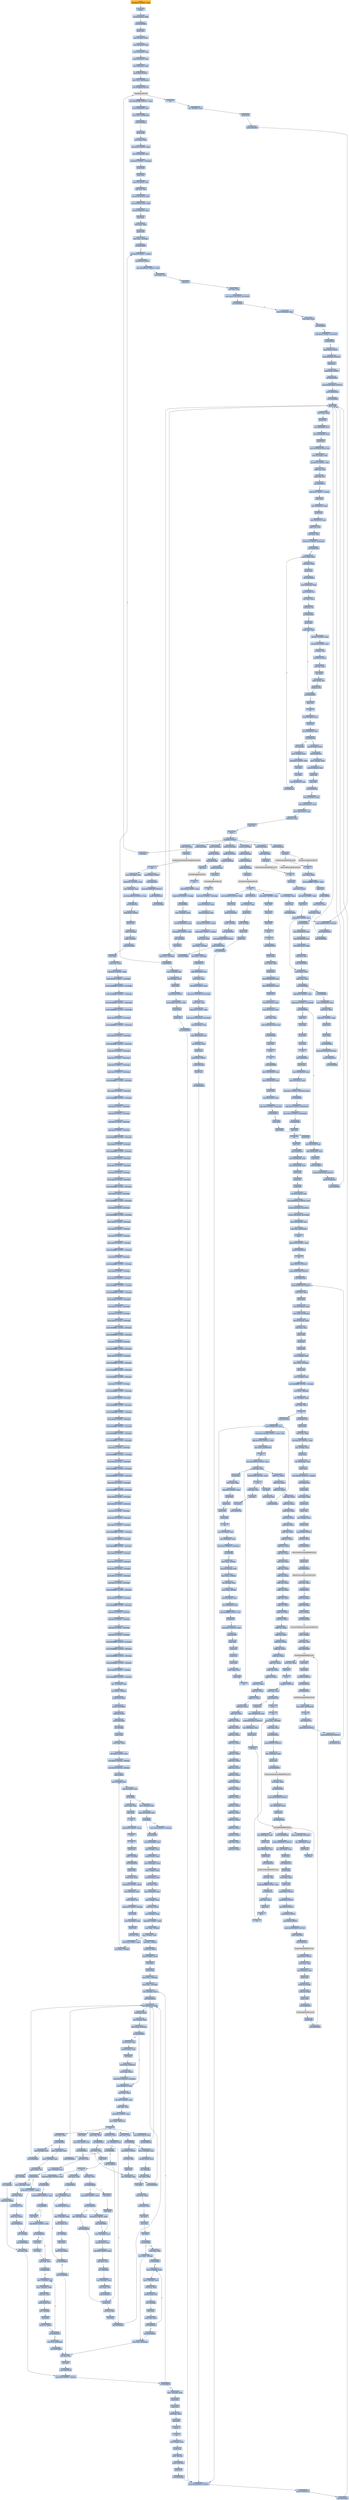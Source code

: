 digraph G {
node[shape=rectangle,style=filled,fillcolor=lightsteelblue,color=lightsteelblue]
bgcolor="transparent"
a0x004099fbsubl_0x30UINT8_esp[label="start\nsubl $0x30<UINT8>, %esp",fillcolor="orange",color="lightgrey"];
a0x004099fepusha_[label="0x004099fe\npusha "];
a0x004099ffleal_0x4cesp__ebp[label="0x004099ff\nleal 0x4c(%esp), %ebp"];
a0x00409a03call_0x004099b3[label="0x00409a03\ncall 0x004099b3"];
a0x004099b3pushl_esi[label="0x004099b3\npushl %esi"];
a0x004099b4movl_fs_0x30_eax[label="0x004099b4\nmovl %fs:0x30, %eax"];
a0x004099bamovl_0xceax__eax[label="0x004099ba\nmovl 0xc(%eax), %eax"];
a0x004099bdmovl_0x1ceax__esi[label="0x004099bd\nmovl 0x1c(%eax), %esi"];
a0x004099c0lodsl_ds_esi__eax[label="0x004099c0\nlodsl %ds:(%esi), %eax"];
a0x004099c1movl_0x8eax__eax[label="0x004099c1\nmovl 0x8(%eax), %eax"];
a0x004099c4pushl_0xaUINT8[label="0x004099c4\npushl $0xa<UINT8>"];
a0x004099c6movl_eax_0x0040a044[label="0x004099c6\nmovl %eax, 0x0040a044"];
a0x004099cbcall_Sleep_kernel32_dll[label="0x004099cb\ncall Sleep@kernel32.dll"];
Sleep_kernel32_dll[label="Sleep@kernel32.dll",fillcolor="lightgrey",color="lightgrey"];
a0x004099d1movl_0x4099fbUINT32_eax[label="0x004099d1\nmovl $0x4099fb<UINT32>, %eax"];
a0x004099d6subl_0x0040a008_eax[label="0x004099d6\nsubl 0x0040a008, %eax"];
a0x004099dcmovl_eax_0x0040a048[label="0x004099dc\nmovl %eax, 0x0040a048"];
a0x004099e1call_0x004096a5[label="0x004099e1\ncall 0x004096a5"];
a0x004096a5pushl_ebp[label="0x004096a5\npushl %ebp"];
a0x004096a6movl_esp_ebp[label="0x004096a6\nmovl %esp, %ebp"];
a0x004096a8subl_0x2cUINT8_esp[label="0x004096a8\nsubl $0x2c<UINT8>, %esp"];
a0x004096abmovl_0x0040a048_eax[label="0x004096ab\nmovl 0x0040a048, %eax"];
a0x004096b0andl_0x0UINT8__16ebp_[label="0x004096b0\nandl $0x0<UINT8>, -16(%ebp)"];
a0x004096b4pushl_ebx[label="0x004096b4\npushl %ebx"];
a0x004096b5pushl_esi[label="0x004096b5\npushl %esi"];
a0x004096b6movl_0x3ceax__esi[label="0x004096b6\nmovl 0x3c(%eax), %esi"];
a0x004096b9addl_eax_esi[label="0x004096b9\naddl %eax, %esi"];
a0x004096bbmovzwl_0x14esi__eax[label="0x004096bb\nmovzwl 0x14(%esi), %eax"];
a0x004096bfleal_0x18eaxesi__ebx[label="0x004096bf\nleal 0x18(%eax,%esi), %ebx"];
a0x004096c3movzwl_0x6esi__eax[label="0x004096c3\nmovzwl 0x6(%esi), %eax"];
a0x004096c7decl_eax[label="0x004096c7\ndecl %eax"];
a0x004096c8testl_eax_eax[label="0x004096c8\ntestl %eax, %eax"];
a0x004096capushl_edi[label="0x004096ca\npushl %edi"];
a0x004096cbmovl_esi__24ebp_[label="0x004096cb\nmovl %esi, -24(%ebp)"];
a0x004096cejle_0x00409869[label="0x004096ce\njle 0x00409869"];
a0x004096d4andb_0x0UINT8__1ebp_[label="0x004096d4\nandb $0x0<UINT8>, -1(%ebp)"];
a0x004096d8pushl_0x6UINT8[label="0x004096d8\npushl $0x6<UINT8>"];
a0x004096damovl_0x409e20UINT32_edi[label="0x004096da\nmovl $0x409e20<UINT32>, %edi"];
a0x004096dfmovl_ebx_esi[label="0x004096df\nmovl %ebx, %esi"];
a0x004096e1popl_ecx[label="0x004096e1\npopl %ecx"];
a0x004096e2xorl_eax_eax[label="0x004096e2\nxorl %eax, %eax"];
a0x004096e4repz_cmpsb_ds_esi__es_edi_[label="0x004096e4\nrepz cmpsb %ds:(%esi), %es:(%edi)"];
a0x004096e6jne_0x004096ec[label="0x004096e6\njne 0x004096ec"];
a0x004096ecmovl_0x10ebx__eax[label="0x004096ec\nmovl 0x10(%ebx), %eax"];
a0x004096eftestl_eax_eax[label="0x004096ef\ntestl %eax, %eax"];
a0x004096f1je_0x0040984f[label="0x004096f1\nje 0x0040984f"];
a0x004096f7cmpl_0x0UINT8_0x14ebx_[label="0x004096f7\ncmpl $0x0<UINT8>, 0x14(%ebx)"];
a0x004096fbje_0x0040984f[label="0x004096fb\nje 0x0040984f"];
a0x00409701pushl_0x4UINT8[label="0x00409701\npushl $0x4<UINT8>"];
a0x00409703pushl_0x3000UINT32[label="0x00409703\npushl $0x3000<UINT32>"];
a0x00409708pushl_eax[label="0x00409708\npushl %eax"];
a0x00409709pushl_0x0UINT8[label="0x00409709\npushl $0x0<UINT8>"];
a0x0040970bcall_0x004095e0[label="0x0040970b\ncall 0x004095e0"];
a0x004095e0pushl_0x697a6afeUINT32[label="0x004095e0\npushl $0x697a6afe<UINT32>"];
a0x004095e5pushl_0x0040a044[label="0x004095e5\npushl 0x0040a044"];
a0x004095ebcall_0x00409bdf[label="0x004095eb\ncall 0x00409bdf"];
a0x00409bdfpushl_ebp[label="0x00409bdf\npushl %ebp"];
a0x00409be0movl_esp_ebp[label="0x00409be0\nmovl %esp, %ebp"];
a0x00409be2pushl_ecx[label="0x00409be2\npushl %ecx"];
a0x00409be3movl_0x8ebp__ecx[label="0x00409be3\nmovl 0x8(%ebp), %ecx"];
a0x00409be6movl_0x3cecx__eax[label="0x00409be6\nmovl 0x3c(%ecx), %eax"];
a0x00409be9pushl_esi[label="0x00409be9\npushl %esi"];
a0x00409beamovl_0x78eaxecx__esi[label="0x00409bea\nmovl 0x78(%eax,%ecx), %esi"];
a0x00409beemovl_0xcebp__eax[label="0x00409bee\nmovl 0xc(%ebp), %eax"];
a0x00409bf1shrl_0x10UINT8_eax[label="0x00409bf1\nshrl $0x10<UINT8>, %eax"];
a0x00409bf4addl_ecx_esi[label="0x00409bf4\naddl %ecx, %esi"];
a0x00409bf6testw_ax_ax[label="0x00409bf6\ntestw %ax, %ax"];
a0x00409bf9jne_0x00409c12[label="0x00409bf9\njne 0x00409c12"];
a0x00409c12andl_0x0UINT8__4ebp_[label="0x00409c12\nandl $0x0<UINT8>, -4(%ebp)"];
a0x00409c16pushl_ebx[label="0x00409c16\npushl %ebx"];
a0x00409c17movl_0x24esi__ebx[label="0x00409c17\nmovl 0x24(%esi), %ebx"];
a0x00409c1apushl_edi[label="0x00409c1a\npushl %edi"];
a0x00409c1bmovl_0x20esi__edi[label="0x00409c1b\nmovl 0x20(%esi), %edi"];
a0x00409c1eaddl_ecx_edi[label="0x00409c1e\naddl %ecx, %edi"];
a0x00409c20addl_ecx_ebx[label="0x00409c20\naddl %ecx, %ebx"];
a0x00409c22cmpl_0x0UINT8_0x18esi_[label="0x00409c22\ncmpl $0x0<UINT8>, 0x18(%esi)"];
a0x00409c26jbe_0x00409c4b[label="0x00409c26\njbe 0x00409c4b"];
a0x00409c28movl_edi__eax[label="0x00409c28\nmovl (%edi), %eax"];
a0x00409c2aaddl_ecx_eax[label="0x00409c2a\naddl %ecx, %eax"];
a0x00409c2cpushl_eax[label="0x00409c2c\npushl %eax"];
a0x00409c2dcall_0x00409bba[label="0x00409c2d\ncall 0x00409bba"];
a0x00409bbamovl_0x4esp__edx[label="0x00409bba\nmovl 0x4(%esp), %edx"];
a0x00409bbemovb_edx__cl[label="0x00409bbe\nmovb (%edx), %cl"];
a0x00409bc0xorl_eax_eax[label="0x00409bc0\nxorl %eax, %eax"];
a0x00409bc2testb_cl_cl[label="0x00409bc2\ntestb %cl, %cl"];
a0x00409bc4je_0x00409bde[label="0x00409bc4\nje 0x00409bde"];
a0x00409bc6pushl_esi[label="0x00409bc6\npushl %esi"];
a0x00409bc7movl_eax_esi[label="0x00409bc7\nmovl %eax, %esi"];
a0x00409bc9shll_0x7UINT8_eax[label="0x00409bc9\nshll $0x7<UINT8>, %eax"];
a0x00409bccshrl_0x19UINT8_esi[label="0x00409bcc\nshrl $0x19<UINT8>, %esi"];
a0x00409bcforl_eax_esi[label="0x00409bcf\norl %eax, %esi"];
a0x00409bd1movsbl_cl_eax[label="0x00409bd1\nmovsbl %cl, %eax"];
a0x00409bd4xorl_esi_eax[label="0x00409bd4\nxorl %esi, %eax"];
a0x00409bd6incl_edx[label="0x00409bd6\nincl %edx"];
a0x00409bd7movb_edx__cl[label="0x00409bd7\nmovb (%edx), %cl"];
a0x00409bd9testb_cl_cl[label="0x00409bd9\ntestb %cl, %cl"];
a0x00409bdbjne_0x00409bc7[label="0x00409bdb\njne 0x00409bc7"];
a0x00409bddpopl_esi[label="0x00409bdd\npopl %esi"];
a0x00409bderet[label="0x00409bde\nret"];
a0x00409c32cmpl_0xcebp__eax[label="0x00409c32\ncmpl 0xc(%ebp), %eax"];
a0x00409c35popl_ecx[label="0x00409c35\npopl %ecx"];
a0x00409c36movl_0x8ebp__ecx[label="0x00409c36\nmovl 0x8(%ebp), %ecx"];
a0x00409c39je_0x00409c5c[label="0x00409c39\nje 0x00409c5c"];
a0x00409c3bincl__4ebp_[label="0x00409c3b\nincl -4(%ebp)"];
a0x00409c3emovl__4ebp__eax[label="0x00409c3e\nmovl -4(%ebp), %eax"];
a0x00409c41addl_0x4UINT8_edi[label="0x00409c41\naddl $0x4<UINT8>, %edi"];
a0x00409c44incl_ebx[label="0x00409c44\nincl %ebx"];
a0x00409c45incl_ebx[label="0x00409c45\nincl %ebx"];
a0x00409c46cmpl_0x18esi__eax[label="0x00409c46\ncmpl 0x18(%esi), %eax"];
a0x00409c49jb_0x00409c28[label="0x00409c49\njb 0x00409c28"];
a0x00409c5cmovzwl_ebx__eax[label="0x00409c5c\nmovzwl (%ebx), %eax"];
a0x00409c5fjmp_0x00409c4e[label="0x00409c5f\njmp 0x00409c4e"];
a0x00409c4emovl__4ebp__edx[label="0x00409c4e\nmovl -4(%ebp), %edx"];
a0x00409c51cmpl_0x18esi__edx[label="0x00409c51\ncmpl 0x18(%esi), %edx"];
a0x00409c54popl_edi[label="0x00409c54\npopl %edi"];
a0x00409c55popl_ebx[label="0x00409c55\npopl %ebx"];
a0x00409c56jne_0x00409c02[label="0x00409c56\njne 0x00409c02"];
a0x00409c02movl_0x1cesi__edx[label="0x00409c02\nmovl 0x1c(%esi), %edx"];
a0x00409c05leal_edxeax4__eax[label="0x00409c05\nleal (%edx,%eax,4), %eax"];
a0x00409c08movl_eaxecx__eax[label="0x00409c08\nmovl (%eax,%ecx), %eax"];
a0x00409c0baddl_ecx_eax[label="0x00409c0b\naddl %ecx, %eax"];
a0x00409c0dpopl_esi[label="0x00409c0d\npopl %esi"];
a0x00409c0eleave_[label="0x00409c0e\nleave "];
a0x00409c0fret_0x8UINT16[label="0x00409c0f\nret $0x8<UINT16>"];
a0x004095f0pushl_0x10esp_[label="0x004095f0\npushl 0x10(%esp)"];
a0x004095f4pushl_0x10esp_[label="0x004095f4\npushl 0x10(%esp)"];
a0x004095f8pushl_0x10esp_[label="0x004095f8\npushl 0x10(%esp)"];
a0x004095fcpushl_0x10esp_[label="0x004095fc\npushl 0x10(%esp)"];
a0x00409600call_eax[label="0x00409600\ncall %eax"];
VirtualAlloc_kernel32_dll[label="VirtualAlloc@kernel32.dll",fillcolor="lightgrey",color="lightgrey"];
a0x00409602ret[label="0x00409602\nret"];
a0x00409710andl_0x0UINT8__20ebp_[label="0x00409710\nandl $0x0<UINT8>, -20(%ebp)"];
a0x00409714movl_0x10ebx__ecx[label="0x00409714\nmovl 0x10(%ebx), %ecx"];
a0x00409717movl_0xcebx__esi[label="0x00409717\nmovl 0xc(%ebx), %esi"];
a0x0040971aaddl_0x10UINT8_esp[label="0x0040971a\naddl $0x10<UINT8>, %esp"];
a0x0040971dcmpb_0x0UINT8__1ebp_[label="0x0040971d\ncmpb $0x0<UINT8>, -1(%ebp)"];
a0x00409721movl_eax_edi[label="0x00409721\nmovl %eax, %edi"];
a0x00409723movl_edi__12ebp_[label="0x00409723\nmovl %edi, -12(%ebp)"];
a0x00409726movl_ecx__28ebp_[label="0x00409726\nmovl %ecx, -28(%ebp)"];
a0x00409729je_0x00409771[label="0x00409729\nje 0x00409771"];
a0x00409771addl_0x0040a048_esi[label="0x00409771\naddl 0x0040a048, %esi"];
a0x00409777movl_ecx_eax[label="0x00409777\nmovl %ecx, %eax"];
a0x00409779shrl_0x2UINT8_ecx[label="0x00409779\nshrl $0x2<UINT8>, %ecx"];
a0x0040977crepz_movsl_ds_esi__es_edi_[label="0x0040977c\nrepz movsl %ds:(%esi), %es:(%edi)"];
a0x0040977emovl_eax_ecx[label="0x0040977e\nmovl %eax, %ecx"];
a0x00409780andl_0x3UINT8_ecx[label="0x00409780\nandl $0x3<UINT8>, %ecx"];
a0x00409783repz_movsb_ds_esi__es_edi_[label="0x00409783\nrepz movsb %ds:(%esi), %es:(%edi)"];
a0x00409785movl_0xcebx__esi[label="0x00409785\nmovl 0xc(%ebx), %esi"];
a0x00409788addl_0x0040a048_esi[label="0x00409788\naddl 0x0040a048, %esi"];
a0x0040978eleal__8ebp__eax[label="0x0040978e\nleal -8(%ebp), %eax"];
a0x00409791pushl_eax[label="0x00409791\npushl %eax"];
a0x00409792pushl_0x4UINT8[label="0x00409792\npushl $0x4<UINT8>"];
a0x00409794pushl_0x8ebx_[label="0x00409794\npushl 0x8(%ebx)"];
a0x00409797pushl_esi[label="0x00409797\npushl %esi"];
a0x00409798call_0x00409631[label="0x00409798\ncall 0x00409631"];
a0x00409631pushl_0xa9de6f5aUINT32[label="0x00409631\npushl $0xa9de6f5a<UINT32>"];
a0x00409636pushl_0x0040a044[label="0x00409636\npushl 0x0040a044"];
a0x0040963ccall_0x00409bdf[label="0x0040963c\ncall 0x00409bdf"];
a0x00409641pushl_0x10esp_[label="0x00409641\npushl 0x10(%esp)"];
a0x00409645pushl_0x10esp_[label="0x00409645\npushl 0x10(%esp)"];
a0x00409649pushl_0x10esp_[label="0x00409649\npushl 0x10(%esp)"];
a0x0040964dpushl_0x10esp_[label="0x0040964d\npushl 0x10(%esp)"];
a0x00409651call_eax[label="0x00409651\ncall %eax"];
VirtualProtect_kernel32_dll[label="VirtualProtect@kernel32.dll",fillcolor="lightgrey",color="lightgrey"];
a0x00409653ret[label="0x00409653\nret"];
a0x0040979dleal__44ebp__eax[label="0x0040979d\nleal -44(%ebp), %eax"];
a0x004097a0pushl_eax[label="0x004097a0\npushl %eax"];
a0x004097a1call_0x00409603[label="0x004097a1\ncall 0x00409603"];
a0x00409603pushl_0x6951e92aUINT32[label="0x00409603\npushl $0x6951e92a<UINT32>"];
a0x00409608pushl_0x0040a044[label="0x00409608\npushl 0x0040a044"];
a0x0040960ecall_0x00409bdf[label="0x0040960e\ncall 0x00409bdf"];
a0x00409613pushl_0x4esp_[label="0x00409613\npushl 0x4(%esp)"];
a0x00409617call_eax[label="0x00409617\ncall %eax"];
GetSystemTimeAsFileTime_kernel32_dll[label="GetSystemTimeAsFileTime@kernel32.dll",fillcolor="lightgrey",color="lightgrey"];
a0x00409619ret[label="0x00409619\nret"];
a0x004097a6pushl_0x64UINT8[label="0x004097a6\npushl $0x64<UINT8>"];
a0x004097a8call_0x0040961a[label="0x004097a8\ncall 0x0040961a"];
a0x0040961apushl_0x3d9972f5UINT32[label="0x0040961a\npushl $0x3d9972f5<UINT32>"];
a0x0040961fpushl_0x0040a044[label="0x0040961f\npushl 0x0040a044"];
a0x00409625call_0x00409bdf[label="0x00409625\ncall 0x00409bdf"];
a0x0040962apushl_0x4esp_[label="0x0040962a\npushl 0x4(%esp)"];
a0x0040962ecall_eax[label="0x0040962e\ncall %eax"];
a0x00409630ret[label="0x00409630\nret"];
a0x004097adleal__36ebp__eax[label="0x004097ad\nleal -36(%ebp), %eax"];
a0x004097b0pushl_eax[label="0x004097b0\npushl %eax"];
a0x004097b1call_0x00409603[label="0x004097b1\ncall 0x00409603"];
a0x004097b6movl__36ebp__eax[label="0x004097b6\nmovl -36(%ebp), %eax"];
a0x004097b9addl_0x1cUINT8_esp[label="0x004097b9\naddl $0x1c<UINT8>, %esp"];
a0x004097bcsubl__44ebp__eax[label="0x004097bc\nsubl -44(%ebp), %eax"];
a0x004097bfmovl_0x409e18UINT32_eax[label="0x004097bf\nmovl $0x409e18<UINT32>, %eax"];
a0x004097c4jne_0x004097cb[label="0x004097c4\njne 0x004097cb"];
a0x004097cbpushl_0x2UINT8[label="0x004097cb\npushl $0x2<UINT8>"];
a0x004097cdpushl_eax[label="0x004097cd\npushl %eax"];
a0x004097cepushl__28ebp_[label="0x004097ce\npushl -28(%ebp)"];
a0x004097d1pushl__12ebp_[label="0x004097d1\npushl -12(%ebp)"];
a0x004097d4call_0x00409000[label="0x004097d4\ncall 0x00409000"];
a0x00409000pushl_ebp[label="0x00409000\npushl %ebp"];
a0x00409001movl_esp_ebp[label="0x00409001\nmovl %esp, %ebp"];
a0x00409003subl_0x70UINT8_esp[label="0x00409003\nsubl $0x70<UINT8>, %esp"];
a0x00409006movb_0x55UINT8__112ebp_[label="0x00409006\nmovb $0x55<UINT8>, -112(%ebp)"];
a0x0040900amovb_0xffffff8bUINT8__111ebp_[label="0x0040900a\nmovb $0xffffff8b<UINT8>, -111(%ebp)"];
a0x0040900emovb_0xffffffecUINT8__110ebp_[label="0x0040900e\nmovb $0xffffffec<UINT8>, -110(%ebp)"];
a0x00409012movb_0xffffff83UINT8__109ebp_[label="0x00409012\nmovb $0xffffff83<UINT8>, -109(%ebp)"];
a0x00409016movb_0xffffffecUINT8__108ebp_[label="0x00409016\nmovb $0xffffffec<UINT8>, -108(%ebp)"];
a0x0040901amovb_0x8UINT8__107ebp_[label="0x0040901a\nmovb $0x8<UINT8>, -107(%ebp)"];
a0x0040901emovb_0xffffffc7UINT8__106ebp_[label="0x0040901e\nmovb $0xffffffc7<UINT8>, -106(%ebp)"];
a0x00409022movb_0x45UINT8__105ebp_[label="0x00409022\nmovb $0x45<UINT8>, -105(%ebp)"];
a0x00409026movb_0xfffffffcUINT8__104ebp_[label="0x00409026\nmovb $0xfffffffc<UINT8>, -104(%ebp)"];
a0x0040902aandb_0x0UINT8__103ebp_[label="0x0040902a\nandb $0x0<UINT8>, -103(%ebp)"];
a0x0040902eandb_0x0UINT8__102ebp_[label="0x0040902e\nandb $0x0<UINT8>, -102(%ebp)"];
a0x00409032andb_0x0UINT8__101ebp_[label="0x00409032\nandb $0x0<UINT8>, -101(%ebp)"];
a0x00409036andb_0x0UINT8__100ebp_[label="0x00409036\nandb $0x0<UINT8>, -100(%ebp)"];
a0x0040903amovb_0xffffffc7UINT8__99ebp_[label="0x0040903a\nmovb $0xffffffc7<UINT8>, -99(%ebp)"];
a0x0040903emovb_0x45UINT8__98ebp_[label="0x0040903e\nmovb $0x45<UINT8>, -98(%ebp)"];
a0x00409042movb_0xfffffff8UINT8__97ebp_[label="0x00409042\nmovb $0xfffffff8<UINT8>, -97(%ebp)"];
a0x00409046andb_0x0UINT8__96ebp_[label="0x00409046\nandb $0x0<UINT8>, -96(%ebp)"];
a0x0040904aandb_0x0UINT8__95ebp_[label="0x0040904a\nandb $0x0<UINT8>, -95(%ebp)"];
a0x0040904eandb_0x0UINT8__94ebp_[label="0x0040904e\nandb $0x0<UINT8>, -94(%ebp)"];
a0x00409052andb_0x0UINT8__93ebp_[label="0x00409052\nandb $0x0<UINT8>, -93(%ebp)"];
a0x00409056movb_0xffffffebUINT8__92ebp_[label="0x00409056\nmovb $0xffffffeb<UINT8>, -92(%ebp)"];
a0x0040905amovb_0x2eUINT8__91ebp_[label="0x0040905a\nmovb $0x2e<UINT8>, -91(%ebp)"];
a0x0040905emovb_0xffffff8bUINT8__90ebp_[label="0x0040905e\nmovb $0xffffff8b<UINT8>, -90(%ebp)"];
a0x00409062movb_0x45UINT8__89ebp_[label="0x00409062\nmovb $0x45<UINT8>, -89(%ebp)"];
a0x00409066movb_0x10UINT8__88ebp_[label="0x00409066\nmovb $0x10<UINT8>, -88(%ebp)"];
a0x0040906amovb_0x3UINT8__87ebp_[label="0x0040906a\nmovb $0x3<UINT8>, -87(%ebp)"];
a0x0040906emovb_0x45UINT8__86ebp_[label="0x0040906e\nmovb $0x45<UINT8>, -86(%ebp)"];
a0x00409072movb_0xfffffff8UINT8__85ebp_[label="0x00409072\nmovb $0xfffffff8<UINT8>, -85(%ebp)"];
a0x00409076movb_0xfUINT8__84ebp_[label="0x00409076\nmovb $0xf<UINT8>, -84(%ebp)"];
a0x0040907amovb_0xffffffbeUINT8__83ebp_[label="0x0040907a\nmovb $0xffffffbe<UINT8>, -83(%ebp)"];
a0x0040907emovb_0x8UINT8__82ebp_[label="0x0040907e\nmovb $0x8<UINT8>, -82(%ebp)"];
a0x00409082movb_0xffffff8bUINT8__81ebp_[label="0x00409082\nmovb $0xffffff8b<UINT8>, -81(%ebp)"];
a0x00409086movb_0x55UINT8__80ebp_[label="0x00409086\nmovb $0x55<UINT8>, -80(%ebp)"];
a0x0040908amovb_0x8UINT8__79ebp_[label="0x0040908a\nmovb $0x8<UINT8>, -79(%ebp)"];
a0x0040908emovb_0x3UINT8__78ebp_[label="0x0040908e\nmovb $0x3<UINT8>, -78(%ebp)"];
a0x00409092movb_0x55UINT8__77ebp_[label="0x00409092\nmovb $0x55<UINT8>, -77(%ebp)"];
a0x00409096movb_0xfffffffcUINT8__76ebp_[label="0x00409096\nmovb $0xfffffffc<UINT8>, -76(%ebp)"];
a0x0040909amovb_0xfUINT8__75ebp_[label="0x0040909a\nmovb $0xf<UINT8>, -75(%ebp)"];
a0x0040909emovb_0xffffffbeUINT8__74ebp_[label="0x0040909e\nmovb $0xffffffbe<UINT8>, -74(%ebp)"];
a0x004090a2movb_0x2UINT8__73ebp_[label="0x004090a2\nmovb $0x2<UINT8>, -73(%ebp)"];
a0x004090a6movb_0x33UINT8__72ebp_[label="0x004090a6\nmovb $0x33<UINT8>, -72(%ebp)"];
a0x004090aamovb_0xffffffc1UINT8__71ebp_[label="0x004090aa\nmovb $0xffffffc1<UINT8>, -71(%ebp)"];
a0x004090aemovb_0xffffff8bUINT8__70ebp_[label="0x004090ae\nmovb $0xffffff8b<UINT8>, -70(%ebp)"];
a0x004090b2movb_0x4dUINT8__69ebp_[label="0x004090b2\nmovb $0x4d<UINT8>, -69(%ebp)"];
a0x004090b6movb_0x8UINT8__68ebp_[label="0x004090b6\nmovb $0x8<UINT8>, -68(%ebp)"];
a0x004090bamovb_0x3UINT8__67ebp_[label="0x004090ba\nmovb $0x3<UINT8>, -67(%ebp)"];
a0x004090bemovb_0x4dUINT8__66ebp_[label="0x004090be\nmovb $0x4d<UINT8>, -66(%ebp)"];
a0x004090c2movb_0xfffffffcUINT8__65ebp_[label="0x004090c2\nmovb $0xfffffffc<UINT8>, -65(%ebp)"];
a0x004090c6movb_0xffffff88UINT8__64ebp_[label="0x004090c6\nmovb $0xffffff88<UINT8>, -64(%ebp)"];
a0x004090camovb_0x1UINT8__63ebp_[label="0x004090ca\nmovb $0x1<UINT8>, -63(%ebp)"];
a0x004090cemovb_0xffffff8bUINT8__62ebp_[label="0x004090ce\nmovb $0xffffff8b<UINT8>, -62(%ebp)"];
a0x004090d2movb_0x55UINT8__61ebp_[label="0x004090d2\nmovb $0x55<UINT8>, -61(%ebp)"];
a0x004090d6movb_0xfffffff8UINT8__60ebp_[label="0x004090d6\nmovb $0xfffffff8<UINT8>, -60(%ebp)"];
a0x004090damovb_0xffffff83UINT8__59ebp_[label="0x004090da\nmovb $0xffffff83<UINT8>, -59(%ebp)"];
a0x004090demovb_0xffffffc2UINT8__58ebp_[label="0x004090de\nmovb $0xffffffc2<UINT8>, -58(%ebp)"];
a0x004090e2movb_0x1UINT8__57ebp_[label="0x004090e2\nmovb $0x1<UINT8>, -57(%ebp)"];
a0x004090e6movb_0xffffff89UINT8__56ebp_[label="0x004090e6\nmovb $0xffffff89<UINT8>, -56(%ebp)"];
a0x004090eamovb_0x55UINT8__55ebp_[label="0x004090ea\nmovb $0x55<UINT8>, -55(%ebp)"];
a0x004090eemovb_0xfffffff8UINT8__54ebp_[label="0x004090ee\nmovb $0xfffffff8<UINT8>, -54(%ebp)"];
a0x004090f2movb_0xffffff8bUINT8__53ebp_[label="0x004090f2\nmovb $0xffffff8b<UINT8>, -53(%ebp)"];
a0x004090f6movb_0x45UINT8__52ebp_[label="0x004090f6\nmovb $0x45<UINT8>, -52(%ebp)"];
a0x004090famovb_0xfffffffcUINT8__51ebp_[label="0x004090fa\nmovb $0xfffffffc<UINT8>, -51(%ebp)"];
a0x004090femovb_0xffffff83UINT8__50ebp_[label="0x004090fe\nmovb $0xffffff83<UINT8>, -50(%ebp)"];
a0x00409102movb_0xffffffc0UINT8__49ebp_[label="0x00409102\nmovb $0xffffffc0<UINT8>, -49(%ebp)"];
a0x00409106movb_0x1UINT8__48ebp_[label="0x00409106\nmovb $0x1<UINT8>, -48(%ebp)"];
a0x0040910amovb_0xffffff89UINT8__47ebp_[label="0x0040910a\nmovb $0xffffff89<UINT8>, -47(%ebp)"];
a0x0040910emovb_0x45UINT8__46ebp_[label="0x0040910e\nmovb $0x45<UINT8>, -46(%ebp)"];
a0x00409112movb_0xfffffffcUINT8__45ebp_[label="0x00409112\nmovb $0xfffffffc<UINT8>, -45(%ebp)"];
a0x00409116movb_0xffffff8bUINT8__44ebp_[label="0x00409116\nmovb $0xffffff8b<UINT8>, -44(%ebp)"];
a0x0040911amovb_0x4dUINT8__43ebp_[label="0x0040911a\nmovb $0x4d<UINT8>, -43(%ebp)"];
a0x0040911emovb_0xfffffffcUINT8__42ebp_[label="0x0040911e\nmovb $0xfffffffc<UINT8>, -42(%ebp)"];
a0x00409122movb_0x3bUINT8__41ebp_[label="0x00409122\nmovb $0x3b<UINT8>, -41(%ebp)"];
a0x00409126movb_0x4dUINT8__40ebp_[label="0x00409126\nmovb $0x4d<UINT8>, -40(%ebp)"];
a0x0040912amovb_0xcUINT8__39ebp_[label="0x0040912a\nmovb $0xc<UINT8>, -39(%ebp)"];
a0x0040912emovb_0x7dUINT8__38ebp_[label="0x0040912e\nmovb $0x7d<UINT8>, -38(%ebp)"];
a0x00409132movb_0x11UINT8__37ebp_[label="0x00409132\nmovb $0x11<UINT8>, -37(%ebp)"];
a0x00409136movb_0xffffff8bUINT8__36ebp_[label="0x00409136\nmovb $0xffffff8b<UINT8>, -36(%ebp)"];
a0x0040913amovb_0x55UINT8__35ebp_[label="0x0040913a\nmovb $0x55<UINT8>, -35(%ebp)"];
a0x0040913emovb_0xfffffff8UINT8__34ebp_[label="0x0040913e\nmovb $0xfffffff8<UINT8>, -34(%ebp)"];
a0x00409142movb_0x3bUINT8__33ebp_[label="0x00409142\nmovb $0x3b<UINT8>, -33(%ebp)"];
a0x00409146movb_0x55UINT8__32ebp_[label="0x00409146\nmovb $0x55<UINT8>, -32(%ebp)"];
a0x0040914amovb_0x14UINT8__31ebp_[label="0x0040914a\nmovb $0x14<UINT8>, -31(%ebp)"];
a0x0040914emovb_0x7cUINT8__30ebp_[label="0x0040914e\nmovb $0x7c<UINT8>, -30(%ebp)"];
a0x00409152movb_0x7UINT8__29ebp_[label="0x00409152\nmovb $0x7<UINT8>, -29(%ebp)"];
a0x00409156movb_0xffffffc7UINT8__28ebp_[label="0x00409156\nmovb $0xffffffc7<UINT8>, -28(%ebp)"];
a0x0040915amovb_0x45UINT8__27ebp_[label="0x0040915a\nmovb $0x45<UINT8>, -27(%ebp)"];
a0x0040915emovb_0xfffffff8UINT8__26ebp_[label="0x0040915e\nmovb $0xfffffff8<UINT8>, -26(%ebp)"];
a0x00409162andb_0x0UINT8__25ebp_[label="0x00409162\nandb $0x0<UINT8>, -25(%ebp)"];
a0x00409166andb_0x0UINT8__24ebp_[label="0x00409166\nandb $0x0<UINT8>, -24(%ebp)"];
a0x0040916aandb_0x0UINT8__23ebp_[label="0x0040916a\nandb $0x0<UINT8>, -23(%ebp)"];
a0x0040916eandb_0x0UINT8__22ebp_[label="0x0040916e\nandb $0x0<UINT8>, -22(%ebp)"];
a0x00409172movb_0xffffffebUINT8__21ebp_[label="0x00409172\nmovb $0xffffffeb<UINT8>, -21(%ebp)"];
a0x00409176movb_0xffffffb9UINT8__20ebp_[label="0x00409176\nmovb $0xffffffb9<UINT8>, -20(%ebp)"];
a0x0040917amovb_0xffffff8bUINT8__19ebp_[label="0x0040917a\nmovb $0xffffff8b<UINT8>, -19(%ebp)"];
a0x0040917emovb_0xffffffe5UINT8__18ebp_[label="0x0040917e\nmovb $0xffffffe5<UINT8>, -18(%ebp)"];
a0x00409182movb_0x5dUINT8__17ebp_[label="0x00409182\nmovb $0x5d<UINT8>, -17(%ebp)"];
a0x00409186movb_0xffffffc3UINT8__16ebp_[label="0x00409186\nmovb $0xffffffc3<UINT8>, -16(%ebp)"];
a0x0040918aleal__112ebp__eax[label="0x0040918a\nleal -112(%ebp), %eax"];
a0x0040918dmovl_eax__4ebp_[label="0x0040918d\nmovl %eax, -4(%ebp)"];
a0x00409190pushl_0x14ebp_[label="0x00409190\npushl 0x14(%ebp)"];
a0x00409193pushl_0x10ebp_[label="0x00409193\npushl 0x10(%ebp)"];
a0x00409196pushl_0xcebp_[label="0x00409196\npushl 0xc(%ebp)"];
a0x00409199pushl_0x8ebp_[label="0x00409199\npushl 0x8(%ebp)"];
a0x0040919ccall__4ebp_[label="0x0040919c\ncall -4(%ebp)"];
a0x0018fe60pushl_ebp[label="0x0018fe60\npushl %ebp"];
a0x0018fe61movl_esp_ebp[label="0x0018fe61\nmovl %esp, %ebp"];
a0x0018fe63subl_0x8UINT8_esp[label="0x0018fe63\nsubl $0x8<UINT8>, %esp"];
a0x0018fe66movl_0x0UINT32__4ebp_[label="0x0018fe66\nmovl $0x0<UINT32>, -4(%ebp)"];
a0x0018fe6dmovl_0x0UINT32__8ebp_[label="0x0018fe6d\nmovl $0x0<UINT32>, -8(%ebp)"];
a0x0018fe74jmp_0x18fea4[label="0x0018fe74\njmp 0x18fea4"];
a0x0018fea4movl__4ebp__ecx[label="0x0018fea4\nmovl -4(%ebp), %ecx"];
a0x0018fea7cmpl_0xcebp__ecx[label="0x0018fea7\ncmpl 0xc(%ebp), %ecx"];
a0x0018feaajnl_0x18febd[label="0x0018feaa\njnl 0x18febd"];
a0x0018feacmovl__8ebp__edx[label="0x0018feac\nmovl -8(%ebp), %edx"];
a0x0018feafcmpl_0x14ebp__edx[label="0x0018feaf\ncmpl 0x14(%ebp), %edx"];
a0x0018feb2jl_0x18febb[label="0x0018feb2\njl 0x18febb"];
a0x0018febbjmp_0x18fe76[label="0x0018febb\njmp 0x18fe76"];
a0x0018fe76movl_0x10ebp__eax[label="0x0018fe76\nmovl 0x10(%ebp), %eax"];
a0x0018fe79addl__8ebp__eax[label="0x0018fe79\naddl -8(%ebp), %eax"];
a0x0018fe7cmovsbl_eax__ecx[label="0x0018fe7c\nmovsbl (%eax), %ecx"];
a0x0018fe7fmovl_0x8ebp__edx[label="0x0018fe7f\nmovl 0x8(%ebp), %edx"];
a0x0018fe82addl__4ebp__edx[label="0x0018fe82\naddl -4(%ebp), %edx"];
a0x0018fe85movsbl_edx__eax[label="0x0018fe85\nmovsbl (%edx), %eax"];
a0x0018fe88xorl_ecx_eax[label="0x0018fe88\nxorl %ecx, %eax"];
a0x0018fe8amovl_0x8ebp__ecx[label="0x0018fe8a\nmovl 0x8(%ebp), %ecx"];
a0x0018fe8daddl__4ebp__ecx[label="0x0018fe8d\naddl -4(%ebp), %ecx"];
a0x0018fe90movb_al_ecx_[label="0x0018fe90\nmovb %al, (%ecx)"];
a0x0018fe92movl__8ebp__edx[label="0x0018fe92\nmovl -8(%ebp), %edx"];
a0x0018fe95addl_0x1UINT8_edx[label="0x0018fe95\naddl $0x1<UINT8>, %edx"];
a0x0018fe98movl_edx__8ebp_[label="0x0018fe98\nmovl %edx, -8(%ebp)"];
a0x0018fe9bmovl__4ebp__eax[label="0x0018fe9b\nmovl -4(%ebp), %eax"];
a0x0018fe9eaddl_0x1UINT8_eax[label="0x0018fe9e\naddl $0x1<UINT8>, %eax"];
a0x0018fea1movl_eax__4ebp_[label="0x0018fea1\nmovl %eax, -4(%ebp)"];
a0x0018feb4movl_0x0UINT32__8ebp_[label="0x0018feb4\nmovl $0x0<UINT32>, -8(%ebp)"];
a0x0018febdmovl_ebp_esp[label="0x0018febd\nmovl %ebp, %esp"];
a0x0018febfpopl_ebp[label="0x0018febf\npopl %ebp"];
a0x0018fec0ret[label="0x0018fec0\nret"];
a0x0040919faddl_0x10UINT8_esp[label="0x0040919f\naddl $0x10<UINT8>, %esp"];
a0x004091a2leave_[label="0x004091a2\nleave "];
a0x004091a3ret[label="0x004091a3\nret"];
a0x004097d9pushl_esi[label="0x004097d9\npushl %esi"];
a0x004097dapushl__12ebp_[label="0x004097da\npushl -12(%ebp)"];
a0x004097ddcall_0x00409a52[label="0x004097dd\ncall 0x00409a52"];
a0x00409a52pushl_ebp[label="0x00409a52\npushl %ebp"];
a0x00409a53movl_esp_ebp[label="0x00409a53\nmovl %esp, %ebp"];
a0x00409a55subl_0x14UINT8_esp[label="0x00409a55\nsubl $0x14<UINT8>, %esp"];
a0x00409a58movl_0x8ebp__eax[label="0x00409a58\nmovl 0x8(%ebp), %eax"];
a0x00409a5bmovb_eax__cl[label="0x00409a5b\nmovb (%eax), %cl"];
a0x00409a5dandl_0x0UINT8__8ebp_[label="0x00409a5d\nandl $0x0<UINT8>, -8(%ebp)"];
a0x00409a61pushl_ebx[label="0x00409a61\npushl %ebx"];
a0x00409a62movl_0xcebp__ebx[label="0x00409a62\nmovl 0xc(%ebp), %ebx"];
a0x00409a65pushl_esi[label="0x00409a65\npushl %esi"];
a0x00409a66xorl_esi_esi[label="0x00409a66\nxorl %esi, %esi"];
a0x00409a68andl_esi__4ebp_[label="0x00409a68\nandl %esi, -4(%ebp)"];
a0x00409a6bmovb_cl_ebx_[label="0x00409a6b\nmovb %cl, (%ebx)"];
a0x00409a6dleal_0x1ebx__ecx[label="0x00409a6d\nleal 0x1(%ebx), %ecx"];
a0x00409a70incl_eax[label="0x00409a70\nincl %eax"];
a0x00409a71pushl_edi[label="0x00409a71\npushl %edi"];
a0x00409a72movl_ecx__16ebp_[label="0x00409a72\nmovl %ecx, -16(%ebp)"];
a0x00409a75movl_eax__20ebp_[label="0x00409a75\nmovl %eax, -20(%ebp)"];
a0x00409a78leal__20ebp__ecx[label="0x00409a78\nleal -20(%ebp), %ecx"];
a0x00409a7bcall_0x00409a09[label="0x00409a7b\ncall 0x00409a09"];
a0x00409a09movl_0xcecx__eax[label="0x00409a09\nmovl 0xc(%ecx), %eax"];
a0x00409a0ctestl_eax_eax[label="0x00409a0c\ntestl %eax, %eax"];
a0x00409a0eleal__1eax__edx[label="0x00409a0e\nleal -1(%eax), %edx"];
a0x00409a11movl_edx_0xcecx_[label="0x00409a11\nmovl %edx, 0xc(%ecx)"];
a0x00409a14jne_0x00409a28[label="0x00409a14\njne 0x00409a28"];
a0x00409a16movl_ecx__eax[label="0x00409a16\nmovl (%ecx), %eax"];
a0x00409a18movzbl_eax__edx[label="0x00409a18\nmovzbl (%eax), %edx"];
a0x00409a1bincl_eax[label="0x00409a1b\nincl %eax"];
a0x00409a1cmovl_edx_0x8ecx_[label="0x00409a1c\nmovl %edx, 0x8(%ecx)"];
a0x00409a1fmovl_eax_ecx_[label="0x00409a1f\nmovl %eax, (%ecx)"];
a0x00409a21movl_0x7UINT32_0xcecx_[label="0x00409a21\nmovl $0x7<UINT32>, 0xc(%ecx)"];
a0x00409a28movl_0x8ecx__edx[label="0x00409a28\nmovl 0x8(%ecx), %edx"];
a0x00409a2bmovl_edx_eax[label="0x00409a2b\nmovl %edx, %eax"];
a0x00409a2dshrl_0x7UINT8_eax[label="0x00409a2d\nshrl $0x7<UINT8>, %eax"];
a0x00409a30addl_edx_edx[label="0x00409a30\naddl %edx, %edx"];
a0x00409a32andl_0x1UINT8_eax[label="0x00409a32\nandl $0x1<UINT8>, %eax"];
a0x00409a35movl_edx_0x8ecx_[label="0x00409a35\nmovl %edx, 0x8(%ecx)"];
a0x00409a38ret[label="0x00409a38\nret"];
a0x00409a80testl_eax_eax[label="0x00409a80\ntestl %eax, %eax"];
a0x00409a82je_0x00409b94[label="0x00409a82\nje 0x00409b94"];
a0x00409b94movl__20ebp__eax[label="0x00409b94\nmovl -20(%ebp), %eax"];
a0x00409b97movl__16ebp__ecx[label="0x00409b97\nmovl -16(%ebp), %ecx"];
a0x00409b9amovb_eax__al[label="0x00409b9a\nmovb (%eax), %al"];
a0x00409b9cincl__16ebp_[label="0x00409b9c\nincl -16(%ebp)"];
a0x00409b9fincl__20ebp_[label="0x00409b9f\nincl -20(%ebp)"];
a0x00409ba2movb_al_ecx_[label="0x00409ba2\nmovb %al, (%ecx)"];
a0x00409ba4xorl_esi_esi[label="0x00409ba4\nxorl %esi, %esi"];
a0x00409ba6cmpl_0x0UINT8__4ebp_[label="0x00409ba6\ncmpl $0x0<UINT8>, -4(%ebp)"];
a0x00409baaje_0x00409a78[label="0x00409baa\nje 0x00409a78"];
a0x00409a88leal__20ebp__ecx[label="0x00409a88\nleal -20(%ebp), %ecx"];
a0x00409a8bcall_0x00409a09[label="0x00409a8b\ncall 0x00409a09"];
a0x00409a90testl_eax_eax[label="0x00409a90\ntestl %eax, %eax"];
a0x00409a92leal__20ebp__ecx[label="0x00409a92\nleal -20(%ebp), %ecx"];
a0x00409a95je_0x00409b0c[label="0x00409a95\nje 0x00409b0c"];
a0x00409a97call_0x00409a09[label="0x00409a97\ncall 0x00409a09"];
a0x00409a9ctestl_eax_eax[label="0x00409a9c\ntestl %eax, %eax"];
a0x00409a9eje_0x00409ad0[label="0x00409a9e\nje 0x00409ad0"];
a0x00409aa0pushl_0x4UINT8[label="0x00409aa0\npushl $0x4<UINT8>"];
a0x00409aa2xorl_esi_esi[label="0x00409aa2\nxorl %esi, %esi"];
a0x00409aa4popl_edi[label="0x00409aa4\npopl %edi"];
a0x00409aa5leal__20ebp__ecx[label="0x00409aa5\nleal -20(%ebp), %ecx"];
a0x00409aa8call_0x00409a09[label="0x00409aa8\ncall 0x00409a09"];
a0x00409aaddecl_edi[label="0x00409aad\ndecl %edi"];
a0x00409aaeleal_eaxesi2__esi[label="0x00409aae\nleal (%eax,%esi,2), %esi"];
a0x00409ab1jne_0x00409aa5[label="0x00409ab1\njne 0x00409aa5"];
a0x00409ab3testl_esi_esi[label="0x00409ab3\ntestl %esi, %esi"];
a0x00409ab5movl__16ebp__eax[label="0x00409ab5\nmovl -16(%ebp), %eax"];
a0x00409ab8je_0x00409ac5[label="0x00409ab8\nje 0x00409ac5"];
a0x00409abamovl__16ebp__ecx[label="0x00409aba\nmovl -16(%ebp), %ecx"];
a0x00409abdsubl_esi_eax[label="0x00409abd\nsubl %esi, %eax"];
a0x00409abfmovb_eax__al[label="0x00409abf\nmovb (%eax), %al"];
a0x00409ac1movb_al_ecx_[label="0x00409ac1\nmovb %al, (%ecx)"];
a0x00409ac3jmp_0x00409ac8[label="0x00409ac3\njmp 0x00409ac8"];
a0x00409ac8incl__16ebp_[label="0x00409ac8\nincl -16(%ebp)"];
a0x00409acbjmp_0x00409ba4[label="0x00409acb\njmp 0x00409ba4"];
a0x00409ac5andb_0x0UINT8_eax_[label="0x00409ac5\nandb $0x0<UINT8>, (%eax)"];
a0x00409ad0movl__20ebp__eax[label="0x00409ad0\nmovl -20(%ebp), %eax"];
a0x00409ad3movzbl_eax__ecx[label="0x00409ad3\nmovzbl (%eax), %ecx"];
a0x00409ad6incl__20ebp_[label="0x00409ad6\nincl -20(%ebp)"];
a0x00409ad9xorl_edx_edx[label="0x00409ad9\nxorl %edx, %edx"];
a0x00409adbincl_edx[label="0x00409adb\nincl %edx"];
a0x00409adcmovl_ecx_eax[label="0x00409adc\nmovl %ecx, %eax"];
a0x00409adeandl_edx_eax[label="0x00409ade\nandl %edx, %eax"];
a0x00409ae0incl_eax[label="0x00409ae0\nincl %eax"];
a0x00409ae1incl_eax[label="0x00409ae1\nincl %eax"];
a0x00409ae2shrl_ecx[label="0x00409ae2\nshrl %ecx"];
a0x00409ae4je_0x00409afe[label="0x00409ae4\nje 0x00409afe"];
a0x00409ae6testl_eax_eax[label="0x00409ae6\ntestl %eax, %eax"];
a0x00409ae8je_0x00409b01[label="0x00409ae8\nje 0x00409b01"];
a0x00409aeamovl__16ebp__edx[label="0x00409aea\nmovl -16(%ebp), %edx"];
a0x00409aedmovl__16ebp__esi[label="0x00409aed\nmovl -16(%ebp), %esi"];
a0x00409af0subl_ecx_edx[label="0x00409af0\nsubl %ecx, %edx"];
a0x00409af2movb_edx__dl[label="0x00409af2\nmovb (%edx), %dl"];
a0x00409af4incl__16ebp_[label="0x00409af4\nincl -16(%ebp)"];
a0x00409af7decl_eax[label="0x00409af7\ndecl %eax"];
a0x00409af8movb_dl_esi_[label="0x00409af8\nmovb %dl, (%esi)"];
a0x00409afajne_0x00409aea[label="0x00409afa\njne 0x00409aea"];
a0x00409afcjmp_0x00409b01[label="0x00409afc\njmp 0x00409b01"];
a0x00409b01movl_ecx_0x8ebp_[label="0x00409b01\nmovl %ecx, 0x8(%ebp)"];
a0x00409b04xorl_esi_esi[label="0x00409b04\nxorl %esi, %esi"];
a0x00409b06incl_esi[label="0x00409b06\nincl %esi"];
a0x00409b07jmp_0x00409ba6[label="0x00409b07\njmp 0x00409ba6"];
a0x00409b0ccall_0x00409a39[label="0x00409b0c\ncall 0x00409a39"];
a0x00409a39pushl_esi[label="0x00409a39\npushl %esi"];
a0x00409a3axorl_esi_esi[label="0x00409a3a\nxorl %esi, %esi"];
a0x00409a3cincl_esi[label="0x00409a3c\nincl %esi"];
a0x00409a3dcall_0x00409a09[label="0x00409a3d\ncall 0x00409a09"];
a0x00409a42leal_eaxesi2__esi[label="0x00409a42\nleal (%eax,%esi,2), %esi"];
a0x00409a45call_0x00409a09[label="0x00409a45\ncall 0x00409a09"];
a0x00409a4atestl_eax_eax[label="0x00409a4a\ntestl %eax, %eax"];
a0x00409a4cjne_0x00409a3d[label="0x00409a4c\njne 0x00409a3d"];
a0x00409a4emovl_esi_eax[label="0x00409a4e\nmovl %esi, %eax"];
a0x00409a50popl_esi[label="0x00409a50\npopl %esi"];
a0x00409a51ret[label="0x00409a51\nret"];
a0x00409b11testl_esi_esi[label="0x00409b11\ntestl %esi, %esi"];
a0x00409b13jne_0x00409b40[label="0x00409b13\njne 0x00409b40"];
a0x00409b15cmpl_0x2UINT8_eax[label="0x00409b15\ncmpl $0x2<UINT8>, %eax"];
a0x00409b18jne_0x00409b3b[label="0x00409b18\njne 0x00409b3b"];
a0x00409b1aleal__20ebp__ecx[label="0x00409b1a\nleal -20(%ebp), %ecx"];
a0x00409b1dcall_0x00409a39[label="0x00409b1d\ncall 0x00409a39"];
a0x00409b22testl_eax_eax[label="0x00409b22\ntestl %eax, %eax"];
a0x00409b24je_0x00409b04[label="0x00409b24\nje 0x00409b04"];
a0x00409b26movl__16ebp__ecx[label="0x00409b26\nmovl -16(%ebp), %ecx"];
a0x00409b29subl_0x8ebp__ecx[label="0x00409b29\nsubl 0x8(%ebp), %ecx"];
a0x00409b2cmovl__16ebp__edx[label="0x00409b2c\nmovl -16(%ebp), %edx"];
a0x00409b2fmovb_ecx__cl[label="0x00409b2f\nmovb (%ecx), %cl"];
a0x00409b31incl__16ebp_[label="0x00409b31\nincl -16(%ebp)"];
a0x00409b34decl_eax[label="0x00409b34\ndecl %eax"];
a0x00409b35movb_cl_edx_[label="0x00409b35\nmovb %cl, (%edx)"];
a0x00409b37jne_0x00409b26[label="0x00409b37\njne 0x00409b26"];
a0x00409b39jmp_0x00409b04[label="0x00409b39\njmp 0x00409b04"];
a0x00409b3bsubl_0x3UINT8_eax[label="0x00409b3b\nsubl $0x3<UINT8>, %eax"];
a0x00409b3ejmp_0x00409b42[label="0x00409b3e\njmp 0x00409b42"];
a0x00409b42movl__20ebp__ecx[label="0x00409b42\nmovl -20(%ebp), %ecx"];
a0x00409b45movzbl_ecx__ecx[label="0x00409b45\nmovzbl (%ecx), %ecx"];
a0x00409b48shll_0x8UINT8_eax[label="0x00409b48\nshll $0x8<UINT8>, %eax"];
a0x00409b4baddl_ecx_eax[label="0x00409b4b\naddl %ecx, %eax"];
a0x00409b4dincl__20ebp_[label="0x00409b4d\nincl -20(%ebp)"];
a0x00409b50leal__20ebp__ecx[label="0x00409b50\nleal -20(%ebp), %ecx"];
a0x00409b53movl_eax_esi[label="0x00409b53\nmovl %eax, %esi"];
a0x00409b55call_0x00409a39[label="0x00409b55\ncall 0x00409a39"];
a0x00409b5acmpl_0x7d00UINT32_esi[label="0x00409b5a\ncmpl $0x7d00<UINT32>, %esi"];
a0x00409b60jb_0x00409b63[label="0x00409b60\njb 0x00409b63"];
a0x00409b63cmpl_0x500UINT32_esi[label="0x00409b63\ncmpl $0x500<UINT32>, %esi"];
a0x00409b69jb_0x00409b6c[label="0x00409b69\njb 0x00409b6c"];
a0x00409b6ccmpl_0x80UINT32_esi[label="0x00409b6c\ncmpl $0x80<UINT32>, %esi"];
a0x00409b72jae_0x00409b76[label="0x00409b72\njae 0x00409b76"];
a0x00409b74incl_eax[label="0x00409b74\nincl %eax"];
a0x00409b75incl_eax[label="0x00409b75\nincl %eax"];
a0x00409b76testl_eax_eax[label="0x00409b76\ntestl %eax, %eax"];
a0x00409b78je_0x00409b8c[label="0x00409b78\nje 0x00409b8c"];
a0x00409b7amovl__16ebp__ecx[label="0x00409b7a\nmovl -16(%ebp), %ecx"];
a0x00409b7dmovl__16ebp__edx[label="0x00409b7d\nmovl -16(%ebp), %edx"];
a0x00409b80subl_esi_ecx[label="0x00409b80\nsubl %esi, %ecx"];
a0x00409b82movb_ecx__cl[label="0x00409b82\nmovb (%ecx), %cl"];
a0x00409b84incl__16ebp_[label="0x00409b84\nincl -16(%ebp)"];
a0x00409b87decl_eax[label="0x00409b87\ndecl %eax"];
a0x00409b88movb_cl_edx_[label="0x00409b88\nmovb %cl, (%edx)"];
a0x00409b8ajne_0x00409b7a[label="0x00409b8a\njne 0x00409b7a"];
a0x00409b8cmovl_esi_0x8ebp_[label="0x00409b8c\nmovl %esi, 0x8(%ebp)"];
a0x00409b8fjmp_0x00409b04[label="0x00409b8f\njmp 0x00409b04"];
a0x00409b40decl_eax[label="0x00409b40\ndecl %eax"];
a0x00409b41decl_eax[label="0x00409b41\ndecl %eax"];
a0x00409b6bincl_eax[label="0x00409b6b\nincl %eax"];
a0x00409afemovl_edx__4ebp_[label="0x00409afe\nmovl %edx, -4(%ebp)"];
a0x00409bb0movl__16ebp__eax[label="0x00409bb0\nmovl -16(%ebp), %eax"];
a0x00409bb3popl_edi[label="0x00409bb3\npopl %edi"];
a0x00409bb4popl_esi[label="0x00409bb4\npopl %esi"];
a0x00409bb5subl_ebx_eax[label="0x00409bb5\nsubl %ebx, %eax"];
a0x00409bb7popl_ebx[label="0x00409bb7\npopl %ebx"];
a0x00409bb8leave_[label="0x00409bb8\nleave "];
a0x00409bb9ret[label="0x00409bb9\nret"];
a0x004097e2leal__8ebp__eax[label="0x004097e2\nleal -8(%ebp), %eax"];
a0x004097e5pushl_eax[label="0x004097e5\npushl %eax"];
a0x004097e6pushl__8ebp_[label="0x004097e6\npushl -8(%ebp)"];
a0x004097e9pushl_0x8ebx_[label="0x004097e9\npushl 0x8(%ebx)"];
a0x004097ecpushl_esi[label="0x004097ec\npushl %esi"];
a0x004097edcall_0x00409631[label="0x004097ed\ncall 0x00409631"];
a0x004097f2movl_0x4000UINT32_edi[label="0x004097f2\nmovl $0x4000<UINT32>, %edi"];
a0x004097f7pushl_edi[label="0x004097f7\npushl %edi"];
a0x004097f8pushl_0x10ebx_[label="0x004097f8\npushl 0x10(%ebx)"];
a0x004097fbpushl__12ebp_[label="0x004097fb\npushl -12(%ebp)"];
a0x004097fecall_0x00409654[label="0x004097fe\ncall 0x00409654"];
a0x00409654pushl_0x3a35705fUINT32[label="0x00409654\npushl $0x3a35705f<UINT32>"];
a0x00409659pushl_0x0040a044[label="0x00409659\npushl 0x0040a044"];
a0x0040965fcall_0x00409bdf[label="0x0040965f\ncall 0x00409bdf"];
a0x00409664pushl_0xcesp_[label="0x00409664\npushl 0xc(%esp)"];
a0x00409668pushl_0xcesp_[label="0x00409668\npushl 0xc(%esp)"];
a0x0040966cpushl_0xcesp_[label="0x0040966c\npushl 0xc(%esp)"];
a0x00409670call_eax[label="0x00409670\ncall %eax"];
VirtualFree_kernel32_dll[label="VirtualFree@kernel32.dll",fillcolor="lightgrey",color="lightgrey"];
a0x00409672ret[label="0x00409672\nret"];
a0x00409803addl_0x34UINT8_esp[label="0x00409803\naddl $0x34<UINT8>, %esp"];
a0x00409806cmpb_0x0UINT8__1ebp_[label="0x00409806\ncmpb $0x0<UINT8>, -1(%ebp)"];
a0x0040980aje_0x0040984f[label="0x0040980a\nje 0x0040984f"];
a0x0040984fmovl__24ebp__eax[label="0x0040984f\nmovl -24(%ebp), %eax"];
a0x00409852movzwl_0x6eax__eax[label="0x00409852\nmovzwl 0x6(%eax), %eax"];
a0x00409856addl_0x28UINT8_ebx[label="0x00409856\naddl $0x28<UINT8>, %ebx"];
a0x00409859incl__16ebp_[label="0x00409859\nincl -16(%ebp)"];
a0x0040985cdecl_eax[label="0x0040985c\ndecl %eax"];
a0x0040985dcmpl_eax__16ebp_[label="0x0040985d\ncmpl %eax, -16(%ebp)"];
a0x00409860jl_0x004096d4[label="0x00409860\njl 0x004096d4"];
a0x00409866movl__24ebp__esi[label="0x00409866\nmovl -24(%ebp), %esi"];
a0x00409869leal__8ebp__eax[label="0x00409869\nleal -8(%ebp), %eax"];
a0x0040986cpushl_eax[label="0x0040986c\npushl %eax"];
a0x0040986dpushl_0x4UINT8[label="0x0040986d\npushl $0x4<UINT8>"];
a0x0040986fmovl_0xf8UINT32_edi[label="0x0040986f\nmovl $0xf8<UINT32>, %edi"];
a0x00409874pushl_edi[label="0x00409874\npushl %edi"];
a0x00409875pushl_esi[label="0x00409875\npushl %esi"];
a0x00409876call_0x00409631[label="0x00409876\ncall 0x00409631"];
a0x0040987bdecw_0x6esi_[label="0x0040987b\ndecw 0x6(%esi)"];
a0x0040987fleal__8ebp__eax[label="0x0040987f\nleal -8(%ebp), %eax"];
a0x00409882pushl_eax[label="0x00409882\npushl %eax"];
a0x00409883pushl__8ebp_[label="0x00409883\npushl -8(%ebp)"];
a0x00409886pushl_edi[label="0x00409886\npushl %edi"];
a0x00409887pushl_esi[label="0x00409887\npushl %esi"];
a0x00409888call_0x00409631[label="0x00409888\ncall 0x00409631"];
a0x0040988daddl_0x20UINT8_esp[label="0x0040988d\naddl $0x20<UINT8>, %esp"];
a0x00409890popl_edi[label="0x00409890\npopl %edi"];
a0x00409891popl_esi[label="0x00409891\npopl %esi"];
a0x00409892popl_ebx[label="0x00409892\npopl %ebx"];
a0x00409893leave_[label="0x00409893\nleave "];
a0x00409894ret[label="0x00409894\nret"];
a0x004099e6call_0x00409527[label="0x004099e6\ncall 0x00409527"];
a0x00409527pushl_ebp[label="0x00409527\npushl %ebp"];
a0x00409528movl_esp_ebp[label="0x00409528\nmovl %esp, %ebp"];
a0x0040952apushl_ecx[label="0x0040952a\npushl %ecx"];
a0x0040952bmovl_0x0040a048_eax[label="0x0040952b\nmovl 0x0040a048, %eax"];
a0x00409530movl_0x0040a030_ecx[label="0x00409530\nmovl 0x0040a030, %ecx"];
a0x00409536pushl_esi[label="0x00409536\npushl %esi"];
a0x00409537leal_ecxeax__edx[label="0x00409537\nleal (%ecx,%eax), %edx"];
a0x0040953amovl_0x3ceax__ecx[label="0x0040953a\nmovl 0x3c(%eax), %ecx"];
a0x0040953dmovl_eax_esi[label="0x0040953d\nmovl %eax, %esi"];
a0x0040953fsubl_0x34ecxeax__esi[label="0x0040953f\nsubl 0x34(%ecx,%eax), %esi"];
a0x00409543je_0x004095aa[label="0x00409543\nje 0x004095aa"];
a0x004095aapopl_esi[label="0x004095aa\npopl %esi"];
a0x004095ableave_[label="0x004095ab\nleave "];
a0x004095acret[label="0x004095ac\nret"];
a0x004099ebcall_0x00409895[label="0x004099eb\ncall 0x00409895"];
a0x00409895movl_0x0040a004_eax[label="0x00409895\nmovl 0x0040a004, %eax"];
a0x0040989amovl_0x0040a048_ecx[label="0x0040989a\nmovl 0x0040a048, %ecx"];
a0x004098a0pushl_edi[label="0x004098a0\npushl %edi"];
a0x004098a1leal_eaxecx__edi[label="0x004098a1\nleal (%eax,%ecx), %edi"];
a0x004098a4cmpl_0x0UINT8_0x10edi_[label="0x004098a4\ncmpl $0x0<UINT8>, 0x10(%edi)"];
a0x004098a8je_0x00409917[label="0x004098a8\nje 0x00409917"];
a0x004098aapushl_ebx[label="0x004098aa\npushl %ebx"];
a0x004098abpushl_ebp[label="0x004098ab\npushl %ebp"];
a0x004098acpushl_esi[label="0x004098ac\npushl %esi"];
a0x004098admovl_0xcedi__eax[label="0x004098ad\nmovl 0xc(%edi), %eax"];
a0x004098b0addl_0x0040a048_eax[label="0x004098b0\naddl 0x0040a048, %eax"];
a0x004098b6pushl_eax[label="0x004098b6\npushl %eax"];
a0x004098b7call_0x00409673[label="0x004098b7\ncall 0x00409673"];
a0x00409673pushl_0xc8ac8026UINT32[label="0x00409673\npushl $0xc8ac8026<UINT32>"];
a0x00409678pushl_0x0040a044[label="0x00409678\npushl 0x0040a044"];
a0x0040967ecall_0x00409bdf[label="0x0040967e\ncall 0x00409bdf"];
a0x00409683pushl_0x4esp_[label="0x00409683\npushl 0x4(%esp)"];
a0x00409687call_eax[label="0x00409687\ncall %eax"];
LoadLibraryA_kernel32_dll[label="LoadLibraryA@kernel32.dll",fillcolor="lightgrey",color="lightgrey"];
a0x00409689ret[label="0x00409689\nret"];
a0x004098bcmovl_eax_ebp[label="0x004098bc\nmovl %eax, %ebp"];
a0x004098becmpl_0xffffffffUINT8_ebp[label="0x004098be\ncmpl $0xffffffff<UINT8>, %ebp"];
a0x004098c1popl_ecx[label="0x004098c1\npopl %ecx"];
a0x004098c2je_0x0040990b[label="0x004098c2\nje 0x0040990b"];
a0x004098c4movl_edi__eax[label="0x004098c4\nmovl (%edi), %eax"];
a0x004098c6testl_eax_eax[label="0x004098c6\ntestl %eax, %eax"];
a0x004098c8jne_0x004098cd[label="0x004098c8\njne 0x004098cd"];
a0x004098cdmovl_0x0040a048_ecx[label="0x004098cd\nmovl 0x0040a048, %ecx"];
a0x004098d3movl_0x10edi__esi[label="0x004098d3\nmovl 0x10(%edi), %esi"];
a0x004098d6leal_eaxecx__ebx[label="0x004098d6\nleal (%eax,%ecx), %ebx"];
a0x004098d9addl_ecx_esi[label="0x004098d9\naddl %ecx, %esi"];
a0x004098dbjmp_0x00409905[label="0x004098db\njmp 0x00409905"];
a0x00409905movl_ebx__eax[label="0x00409905\nmovl (%ebx), %eax"];
a0x00409907testl_eax_eax[label="0x00409907\ntestl %eax, %eax"];
a0x00409909jne_0x004098dd[label="0x00409909\njne 0x004098dd"];
a0x004098ddjns_0x004098e9[label="0x004098dd\njns 0x004098e9"];
a0x004098e9movl_0x0040a048_ecx[label="0x004098e9\nmovl 0x0040a048, %ecx"];
a0x004098efaddl_ecx_eax[label="0x004098ef\naddl %ecx, %eax"];
a0x004098f1addl_0x2UINT8_eax[label="0x004098f1\naddl $0x2<UINT8>, %eax"];
a0x004098f4pushl_eax[label="0x004098f4\npushl %eax"];
a0x004098f5pushl_ebp[label="0x004098f5\npushl %ebp"];
a0x004098f6call_0x0040968a[label="0x004098f6\ncall 0x0040968a"];
a0x0040968apushl_0x1fc0eaeeUINT32[label="0x0040968a\npushl $0x1fc0eaee<UINT32>"];
a0x0040968fpushl_0x0040a044[label="0x0040968f\npushl 0x0040a044"];
a0x00409695call_0x00409bdf[label="0x00409695\ncall 0x00409bdf"];
a0x0040969apushl_0x8esp_[label="0x0040969a\npushl 0x8(%esp)"];
a0x0040969epushl_0x8esp_[label="0x0040969e\npushl 0x8(%esp)"];
a0x004096a2call_eax[label="0x004096a2\ncall %eax"];
GetProcAddress_kernel32_dll[label="GetProcAddress@kernel32.dll",fillcolor="lightgrey",color="lightgrey"];
a0x004096a4ret[label="0x004096a4\nret"];
a0x004098fbpopl_ecx[label="0x004098fb\npopl %ecx"];
a0x004098fcmovl_eax_esi_[label="0x004098fc\nmovl %eax, (%esi)"];
a0x004098feaddl_0x4UINT8_ebx[label="0x004098fe\naddl $0x4<UINT8>, %ebx"];
a0x00409901popl_ecx[label="0x00409901\npopl %ecx"];
a0x00409902addl_0x4UINT8_esi[label="0x00409902\naddl $0x4<UINT8>, %esi"];
GetProcAddress_KERNEL32_dll[label="GetProcAddress@KERNEL32.dll",fillcolor="lightgrey",color="lightgrey"];
a0x0040990baddl_0x14UINT8_edi[label="0x0040990b\naddl $0x14<UINT8>, %edi"];
a0x0040990ecmpl_0x0UINT8_0x10edi_[label="0x0040990e\ncmpl $0x0<UINT8>, 0x10(%edi)"];
a0x00409912jne_0x004098ad[label="0x00409912\njne 0x004098ad"];
LoadLibraryA_KERNEL32_dll[label="LoadLibraryA@KERNEL32.dll",fillcolor="lightgrey",color="lightgrey"];
a0x00409914popl_esi[label="0x00409914\npopl %esi"];
a0x00409915popl_ebp[label="0x00409915\npopl %ebp"];
a0x00409916popl_ebx[label="0x00409916\npopl %ebx"];
a0x00409917popl_edi[label="0x00409917\npopl %edi"];
a0x00409918ret[label="0x00409918\nret"];
a0x004099f0call_0x00409919[label="0x004099f0\ncall 0x00409919"];
a0x00409919pushl_ecx[label="0x00409919\npushl %ecx"];
a0x0040991amovl_0x0040a048_eax[label="0x0040991a\nmovl 0x0040a048, %eax"];
a0x0040991fmovl_0x3ceax__ecx[label="0x0040991f\nmovl 0x3c(%eax), %ecx"];
a0x00409922cmpl_0x0UINT8_0xc0ecxeax_[label="0x00409922\ncmpl $0x0<UINT8>, 0xc0(%ecx,%eax)"];
a0x0040992aje_0x0040998a[label="0x0040992a\nje 0x0040998a"];
a0x0040998acmpb_0x0UINT8_0x0040a051[label="0x0040998a\ncmpb $0x0<UINT8>, 0x0040a051"];
a0x00409991movb_0x1UINT8_0x0040a050[label="0x00409991\nmovb $0x1<UINT8>, 0x0040a050"];
a0x00409998je_0x004099b1[label="0x00409998\nje 0x004099b1"];
a0x004099b1popl_ecx[label="0x004099b1\npopl %ecx"];
a0x004099b2ret[label="0x004099b2\nret"];
a0x004099f5popl_esi[label="0x004099f5\npopl %esi"];
a0x004099f6jmp_0x004095ad[label="0x004099f6\njmp 0x004095ad"];
a0x004095admovl_0x0040a008_eax[label="0x004095ad\nmovl 0x0040a008, %eax"];
a0x004095b2movl_0x0040a048_ecx[label="0x004095b2\nmovl 0x0040a048, %ecx"];
a0x004095b8pushl_ebx[label="0x004095b8\npushl %ebx"];
a0x004095b9pushl_esi[label="0x004095b9\npushl %esi"];
a0x004095bapushl_edi[label="0x004095ba\npushl %edi"];
a0x004095bbleal_ecxeax__edi[label="0x004095bb\nleal (%ecx,%eax), %edi"];
a0x004095bemovl_0x409e08UINT32_esi[label="0x004095be\nmovl $0x409e08<UINT32>, %esi"];
a0x004095c3movsl_ds_esi__es_edi_[label="0x004095c3\nmovsl %ds:(%esi), %es:(%edi)"];
a0x004095c4movsw_ds_esi__es_edi_[label="0x004095c4\nmovsw %ds:(%esi), %es:(%edi)"];
a0x004095c6movl_0x0040a048_eax[label="0x004095c6\nmovl 0x0040a048, %eax"];
a0x004095cbaddl_eax_0x0040a000[label="0x004095cb\naddl %eax, 0x0040a000"];
a0x004095d1popa_[label="0x004095d1\npopa "];
a0x004095d2addl_0x30UINT8_esp[label="0x004095d2\naddl $0x30<UINT8>, %esp"];
a0x004095d5pushl_0x0040a000[label="0x004095d5\npushl 0x0040a000"];
a0x004095dbret[label="0x004095db\nret"];
a0x004017d1pushl_0x338UINT32[label="0x004017d1\npushl $0x338<UINT32>"];
a0x004017d6pushl_0x403298UINT32[label="0x004017d6\npushl $0x403298<UINT32>"];
a0x004017dbcall_0x00401a34[label="0x004017db\ncall 0x00401a34"];
a0x00401a34pushl_0x401ee0UINT32[label="0x00401a34\npushl $0x401ee0<UINT32>"];
a0x00401a39movl_fs_0_eax[label="0x00401a39\nmovl %fs:0, %eax"];
a0x00401a3fpushl_eax[label="0x00401a3f\npushl %eax"];
a0x00401a40movl_0x10esp__eax[label="0x00401a40\nmovl 0x10(%esp), %eax"];
a0x00401a44movl_ebp_0x10esp_[label="0x00401a44\nmovl %ebp, 0x10(%esp)"];
a0x00401a48leal_0x10esp__ebp[label="0x00401a48\nleal 0x10(%esp), %ebp"];
a0x00401a4csubl_eax_esp[label="0x00401a4c\nsubl %eax, %esp"];
a0x00401a4epushl_ebx[label="0x00401a4e\npushl %ebx"];
a0x00401a4fpushl_esi[label="0x00401a4f\npushl %esi"];
a0x00401a50pushl_edi[label="0x00401a50\npushl %edi"];
a0x00401a51movl__8ebp__eax[label="0x00401a51\nmovl -8(%ebp), %eax"];
a0x00401a54movl_esp__24ebp_[label="0x00401a54\nmovl %esp, -24(%ebp)"];
a0x00401a57pushl_eax[label="0x00401a57\npushl %eax"];
a0x00401a58movl__4ebp__eax[label="0x00401a58\nmovl -4(%ebp), %eax"];
a0x00401a5bmovl_0xffffffffUINT32__4ebp_[label="0x00401a5b\nmovl $0xffffffff<UINT32>, -4(%ebp)"];
a0x00401a62movl_eax__8ebp_[label="0x00401a62\nmovl %eax, -8(%ebp)"];
a0x00401a65leal__16ebp__eax[label="0x00401a65\nleal -16(%ebp), %eax"];
a0x00401a68movl_eax_fs_0[label="0x00401a68\nmovl %eax, %fs:0"];
a0x00401a6eret[label="0x00401a6e\nret"];
a0x004017e0call_0x00401760[label="0x004017e0\ncall 0x00401760"];
a0x00401760pushl_ebp[label="0x00401760\npushl %ebp"];
a0x00401761movl_esp_ebp[label="0x00401761\nmovl %esp, %ebp"];
a0x00401763subl_0x244UINT32_esp[label="0x00401763\nsubl $0x244<UINT32>, %esp"];
a0x00401769leal__4ebp__eax[label="0x00401769\nleal -4(%ebp), %eax"];
a0x0040176cpushl_eax[label="0x0040176c\npushl %eax"];
a0x0040176dleal__260ebp__eax[label="0x0040176d\nleal -260(%ebp), %eax"];
a0x00401773pushl_eax[label="0x00401773\npushl %eax"];
a0x00401774movl_0x100UINT32__4ebp_[label="0x00401774\nmovl $0x100<UINT32>, -4(%ebp)"];
a0x0040177bcall_0x004019b3[label="0x0040177b\ncall 0x004019b3"];
a0x004019b3pushl_ebp[label="0x004019b3\npushl %ebp"];
a0x004019b4movl_esp_ebp[label="0x004019b4\nmovl %esp, %ebp"];
a0x004019b6pushl_ecx[label="0x004019b6\npushl %ecx"];
a0x004019b7pushl_esi[label="0x004019b7\npushl %esi"];
a0x004019b8leal__4ebp__eax[label="0x004019b8\nleal -4(%ebp), %eax"];
a0x004019bbpushl_eax[label="0x004019bb\npushl %eax"];
a0x004019bcpushl_0x8UINT8[label="0x004019bc\npushl $0x8<UINT8>"];
a0x004019bexorl_esi_esi[label="0x004019be\nxorl %esi, %esi"];
a0x004019c0call_0x00403070[label="0x004019c0\ncall 0x00403070"];
GetCurrentProcess_KERNEL32_dll[label="GetCurrentProcess@KERNEL32.dll",fillcolor="lightgrey",color="lightgrey"];
a0x004019c6pushl_eax[label="0x004019c6\npushl %eax"];
a0x004019c7call_0x0040301c[label="0x004019c7\ncall 0x0040301c"];
OpenProcessToken_ADVAPI32_dll[label="OpenProcessToken@ADVAPI32.dll",fillcolor="lightgrey",color="lightgrey"];
a0x004019cdtestl_eax_eax[label="0x004019cd\ntestl %eax, %eax"];
a0x004019cfje_0x004019eb[label="0x004019cf\nje 0x004019eb"];
a0x004019d1pushl_0xcebp_[label="0x004019d1\npushl 0xc(%ebp)"];
a0x004019d4pushl_0x8ebp_[label="0x004019d4\npushl 0x8(%ebp)"];
a0x004019d7pushl__4ebp_[label="0x004019d7\npushl -4(%ebp)"];
a0x004019dacall_0x004030b0[label="0x004019da\ncall 0x004030b0"];
GetUserProfileDirectoryA_USERENV_dll[label="GetUserProfileDirectoryA@USERENV.dll",fillcolor="lightgrey",color="lightgrey"];
a0x004019e0pushl__4ebp_[label="0x004019e0\npushl -4(%ebp)"];
a0x004019e3movl_eax_esi[label="0x004019e3\nmovl %eax, %esi"];
a0x004019e5call_0x00403094[label="0x004019e5\ncall 0x00403094"];
CloseHandle_KERNEL32_dll[label="CloseHandle@KERNEL32.dll",fillcolor="lightgrey",color="lightgrey"];
a0x004019ebmovl_esi_eax[label="0x004019eb\nmovl %esi, %eax"];
a0x004019edpopl_esi[label="0x004019ed\npopl %esi"];
a0x004019eeleave_[label="0x004019ee\nleave "];
a0x004019efret_0x8UINT16[label="0x004019ef\nret $0x8<UINT16>"];
a0x00401780testl_eax_eax[label="0x00401780\ntestl %eax, %eax"];
a0x00401782jne_0x00401786[label="0x00401782\njne 0x00401786"];
a0x00401784leave_[label="0x00401784\nleave "];
a0x00401786pushl_esi[label="0x00401786\npushl %esi"];
a0x00401787movl_0x00403038_esi[label="0x00401787\nmovl 0x00403038, %esi"];
a0x0040178dpushl_0x403248UINT32[label="0x0040178d\npushl $0x403248<UINT32>"];
a0x00401792leal__260ebp__eax[label="0x00401792\nleal -260(%ebp), %eax"];
a0x00401798pushl_eax[label="0x00401798\npushl %eax"];
a0x00401799call_esi[label="0x00401799\ncall %esi"];
lstrcatA_KERNEL32_dll[label="lstrcatA@KERNEL32.dll",fillcolor="lightgrey",color="lightgrey"];
a0x0040179bpushl_0x40325cUINT32[label="0x0040179b\npushl $0x40325c<UINT32>"];
a0x004017a0leal__260ebp__eax[label="0x004017a0\nleal -260(%ebp), %eax"];
a0x004017a6pushl_eax[label="0x004017a6\npushl %eax"];
a0x004017a7call_esi[label="0x004017a7\ncall %esi"];
a0x004017a9leal__580ebp__eax[label="0x004017a9\nleal -580(%ebp), %eax"];
a0x004017afpushl_eax[label="0x004017af\npushl %eax"];
a0x004017b0leal__260ebp__eax[label="0x004017b0\nleal -260(%ebp), %eax"];
a0x004017b6pushl_eax[label="0x004017b6\npushl %eax"];
a0x004017b7call_0x00403050[label="0x004017b7\ncall 0x00403050"];
FindFirstFileA_KERNEL32_dll[label="FindFirstFileA@KERNEL32.dll",fillcolor="lightgrey",color="lightgrey"];
a0x004017bdxorl_esi_esi[label="0x004017bd\nxorl %esi, %esi"];
a0x004017bfcmpl_0xffffffffUINT8_eax[label="0x004017bf\ncmpl $0xffffffff<UINT8>, %eax"];
a0x004017c2je_0x004017cc[label="0x004017c2\nje 0x004017cc"];
a0x004017ccmovl_esi_eax[label="0x004017cc\nmovl %esi, %eax"];
a0x004017cepopl_esi[label="0x004017ce\npopl %esi"];
a0x004017cfleave_[label="0x004017cf\nleave "];
a0x004017d0ret[label="0x004017d0\nret"];
a0x004017e5movl_eax__28ebp_[label="0x004017e5\nmovl %eax, -28(%ebp)"];
a0x004017e8testl_eax_eax[label="0x004017e8\ntestl %eax, %eax"];
a0x004017eajne_0x004018aa[label="0x004017ea\njne 0x004018aa"];
a0x004017f0pushl_0x100UINT32[label="0x004017f0\npushl $0x100<UINT32>"];
a0x004017f5leal__284ebp__eax[label="0x004017f5\nleal -284(%ebp), %eax"];
a0x004017fbpushl_eax[label="0x004017fb\npushl %eax"];
a0x004017fccall_0x00403060[label="0x004017fc\ncall 0x00403060"];
GetSystemDirectoryA_KERNEL32_dll[label="GetSystemDirectoryA@KERNEL32.dll",fillcolor="lightgrey",color="lightgrey"];
a0x00401802testl_eax_eax[label="0x00401802\ntestl %eax, %eax"];
a0x00401804jne_0x0040180e[label="0x00401804\njne 0x0040180e"];
a0x0040180epushl_0x403288UINT32[label="0x0040180e\npushl $0x403288<UINT32>"];
a0x00401813leal__284ebp__eax[label="0x00401813\nleal -284(%ebp), %eax"];
a0x00401819pushl_eax[label="0x00401819\npushl %eax"];
a0x0040181acall_0x00403038[label="0x0040181a\ncall 0x00403038"];
a0x00401820pushl_0x00408028[label="0x00401820\npushl 0x00408028"];
a0x00401826pushl_0x404100UINT32[label="0x00401826\npushl $0x404100<UINT32>"];
a0x0040182bleal__284ebp__eax[label="0x0040182b\nleal -284(%ebp), %eax"];
a0x00401831pushl_eax[label="0x00401831\npushl %eax"];
a0x00401832call_0x00401631[label="0x00401832\ncall 0x00401631"];
a0x00401631pushl_ebp[label="0x00401631\npushl %ebp"];
a0x00401632movl_esp_ebp[label="0x00401632\nmovl %esp, %ebp"];
a0x00401634pushl_edi[label="0x00401634\npushl %edi"];
a0x00401635pushl_0x0UINT8[label="0x00401635\npushl $0x0<UINT8>"];
a0x00401637pushl_0x0UINT8[label="0x00401637\npushl $0x0<UINT8>"];
a0x00401639pushl_0x2UINT8[label="0x00401639\npushl $0x2<UINT8>"];
a0x0040163bpushl_0x0UINT8[label="0x0040163b\npushl $0x0<UINT8>"];
a0x0040163dpushl_0x2UINT8[label="0x0040163d\npushl $0x2<UINT8>"];
a0x0040163fpushl_0x40000000UINT32[label="0x0040163f\npushl $0x40000000<UINT32>"];
a0x00401644pushl_0x8ebp_[label="0x00401644\npushl 0x8(%ebp)"];
a0x00401647call_0x00403030[label="0x00401647\ncall 0x00403030"];
CreateFileA_KERNEL32_dll[label="CreateFileA@KERNEL32.dll",fillcolor="lightgrey",color="lightgrey"];
a0x0040164dpushl_0x0UINT8[label="0x0040164d\npushl $0x0<UINT8>"];
a0x0040164fmovl_eax_edi[label="0x0040164f\nmovl %eax, %edi"];
a0x00401651leal_0x8ebp__eax[label="0x00401651\nleal 0x8(%ebp), %eax"];
a0x00401654pushl_eax[label="0x00401654\npushl %eax"];
a0x00401655pushl_0x10ebp_[label="0x00401655\npushl 0x10(%ebp)"];
a0x00401658pushl_0xcebp_[label="0x00401658\npushl 0xc(%ebp)"];
a0x0040165bpushl_edi[label="0x0040165b\npushl %edi"];
a0x0040165ccall_0x0040302c[label="0x0040165c\ncall 0x0040302c"];
WriteFile_KERNEL32_dll[label="WriteFile@KERNEL32.dll",fillcolor="lightgrey",color="lightgrey"];
a0x00401662pushl_edi[label="0x00401662\npushl %edi"];
a0x00401663call_0x00403094[label="0x00401663\ncall 0x00403094"];
a0x00401669popl_edi[label="0x00401669\npopl %edi"];
a0x0040166apopl_ebp[label="0x0040166a\npopl %ebp"];
a0x0040166bret_0xcUINT16[label="0x0040166b\nret $0xc<UINT16>"];
a0x00401837call_0x004019f2[label="0x00401837\ncall 0x004019f2"];
a0x004019f2call_0x00403074[label="0x004019f2\ncall 0x00403074"];
GetTickCount_KERNEL32_dll[label="GetTickCount@KERNEL32.dll",fillcolor="lightgrey",color="lightgrey"];
a0x004019f8movl_eax_0x00408708[label="0x004019f8\nmovl %eax, 0x00408708"];
a0x004019fdret[label="0x004019fd\nret"];
a0x0040183ccall_0x00401471[label="0x0040183c\ncall 0x00401471"];
a0x00401471pushl_0x2cUINT8[label="0x00401471\npushl $0x2c<UINT8>"];
a0x00401473pushl_0x4031e0UINT32[label="0x00401473\npushl $0x4031e0<UINT32>"];
a0x00401478call_0x00401a34[label="0x00401478\ncall 0x00401a34"];
a0x0040147dcall_0x004019fe[label="0x0040147d\ncall 0x004019fe"];
a0x004019femovl_0x00408708_eax[label="0x004019fe\nmovl 0x00408708, %eax"];
a0x00401a03imull_0x41c64e6dUINT32_eax_eax[label="0x00401a03\nimull $0x41c64e6d<UINT32>, %eax, %eax"];
a0x00401a09addl_0x3039UINT32_eax[label="0x00401a09\naddl $0x3039<UINT32>, %eax"];
a0x00401a0emovl_eax_0x00408708[label="0x00401a0e\nmovl %eax, 0x00408708"];
a0x00401a13cltd_[label="0x00401a13\ncltd "];
a0x00401a14movl_0x10000UINT32_ecx[label="0x00401a14\nmovl $0x10000<UINT32>, %ecx"];
a0x00401a19idivl_ecx_eax[label="0x00401a19\nidivl %ecx, %eax"];
a0x00401ee0pushl_ebp[label="0x00401ee0\npushl %ebp"];
a0x00401ee1movl_esp_ebp[label="0x00401ee1\nmovl %esp, %ebp"];
a0x00401ee3subl_0x8UINT8_esp[label="0x00401ee3\nsubl $0x8<UINT8>, %esp"];
a0x00401ee6pushl_ebx[label="0x00401ee6\npushl %ebx"];
a0x00401ee7pushl_esi[label="0x00401ee7\npushl %esi"];
a0x00401ee8pushl_edi[label="0x00401ee8\npushl %edi"];
a0x00401ee9pushl_ebp[label="0x00401ee9\npushl %ebp"];
a0x00401eeacld_[label="0x00401eea\ncld "];
a0x00401eebmovl_0xcebp__ebx[label="0x00401eeb\nmovl 0xc(%ebp), %ebx"];
a0x00401eeemovl_0x8ebp__eax[label="0x00401eee\nmovl 0x8(%ebp), %eax"];
a0x00401ef1testl_0x6UINT32_0x4eax_[label="0x00401ef1\ntestl $0x6<UINT32>, 0x4(%eax)"];
a0x00401ef8jne_0x401f80[label="0x00401ef8\njne 0x401f80"];
a0x00401efemovl_eax__8ebp_[label="0x00401efe\nmovl %eax, -8(%ebp)"];
a0x00401f01movl_0x10ebp__eax[label="0x00401f01\nmovl 0x10(%ebp), %eax"];
a0x00401f04movl_eax__4ebp_[label="0x00401f04\nmovl %eax, -4(%ebp)"];
a0x00401f07leal__8ebp__eax[label="0x00401f07\nleal -8(%ebp), %eax"];
a0x00401f0amovl_eax__4ebx_[label="0x00401f0a\nmovl %eax, -4(%ebx)"];
a0x00401f0dmovl_0xcebx__esi[label="0x00401f0d\nmovl 0xc(%ebx), %esi"];
a0x00401f10movl_0x8ebx__edi[label="0x00401f10\nmovl 0x8(%ebx), %edi"];
a0x00401f13cmpl_0xffffffffUINT8_esi[label="0x00401f13\ncmpl $0xffffffff<UINT8>, %esi"];
a0x00401f16je_0x401f79[label="0x00401f16\nje 0x401f79"];
a0x00401f79movl_0x1UINT32_eax[label="0x00401f79\nmovl $0x1<UINT32>, %eax"];
a0x00401f7ejmp_0x401f95[label="0x00401f7e\njmp 0x401f95"];
a0x00401f95popl_ebp[label="0x00401f95\npopl %ebp"];
a0x00401f96popl_edi[label="0x00401f96\npopl %edi"];
a0x00401f97popl_esi[label="0x00401f97\npopl %esi"];
a0x00401f98popl_ebx[label="0x00401f98\npopl %ebx"];
a0x00401f99movl_ebp_esp[label="0x00401f99\nmovl %ebp, %esp"];
a0x00401f9bpopl_ebp[label="0x00401f9b\npopl %ebp"];
a0x00401f9cret[label="0x00401f9c\nret"];
a0x00000000addb_al_eax_[label="0x00000000\naddb %al, (%eax)"];
a0x00000002addb_al_eax_[label="0x00000002\naddb %al, (%eax)"];
a0x00000004addb_al_eax_[label="0x00000004\naddb %al, (%eax)"];
a0x00000006addb_al_eax_[label="0x00000006\naddb %al, (%eax)"];
a0x00000008addb_al_eax_[label="0x00000008\naddb %al, (%eax)"];
a0x0000000aaddb_al_eax_[label="0x0000000a\naddb %al, (%eax)"];
a0x0000000caddb_al_eax_[label="0x0000000c\naddb %al, (%eax)"];
a0x0000000eaddb_al_eax_[label="0x0000000e\naddb %al, (%eax)"];
a0x00000010addb_al_eax_[label="0x00000010\naddb %al, (%eax)"];
a0x00000012addb_al_eax_[label="0x00000012\naddb %al, (%eax)"];
a0x00000014addb_al_eax_[label="0x00000014\naddb %al, (%eax)"];
a0x00000016addb_al_eax_[label="0x00000016\naddb %al, (%eax)"];
a0x00000018addb_al_eax_[label="0x00000018\naddb %al, (%eax)"];
a0x0000001aaddb_al_eax_[label="0x0000001a\naddb %al, (%eax)"];
a0x0000001caddb_al_eax_[label="0x0000001c\naddb %al, (%eax)"];
a0x0000001eaddb_al_eax_[label="0x0000001e\naddb %al, (%eax)"];
a0x00000020addb_al_eax_[label="0x00000020\naddb %al, (%eax)"];
a0x00000022addb_al_eax_[label="0x00000022\naddb %al, (%eax)"];
a0x00000024addb_al_eax_[label="0x00000024\naddb %al, (%eax)"];
a0x00000026addb_al_eax_[label="0x00000026\naddb %al, (%eax)"];
a0x00000028addb_al_eax_[label="0x00000028\naddb %al, (%eax)"];
a0x0000002aaddb_al_eax_[label="0x0000002a\naddb %al, (%eax)"];
a0x0000002caddb_al_eax_[label="0x0000002c\naddb %al, (%eax)"];
a0x0000002eaddb_al_eax_[label="0x0000002e\naddb %al, (%eax)"];
a0x00000030addb_al_eax_[label="0x00000030\naddb %al, (%eax)"];
a0x00000032addb_al_eax_[label="0x00000032\naddb %al, (%eax)"];
a0x00000034addb_al_eax_[label="0x00000034\naddb %al, (%eax)"];
a0x00000036addb_al_eax_[label="0x00000036\naddb %al, (%eax)"];
a0x00000038addb_al_eax_[label="0x00000038\naddb %al, (%eax)"];
a0x0000003aaddb_al_eax_[label="0x0000003a\naddb %al, (%eax)"];
a0x0000003caddb_al_eax_[label="0x0000003c\naddb %al, (%eax)"];
a0x0000003eaddb_al_eax_[label="0x0000003e\naddb %al, (%eax)"];
a0x00000040addb_al_eax_[label="0x00000040\naddb %al, (%eax)"];
a0x00000042addb_al_eax_[label="0x00000042\naddb %al, (%eax)"];
a0x00000044addb_al_eax_[label="0x00000044\naddb %al, (%eax)"];
a0x00000046addb_al_eax_[label="0x00000046\naddb %al, (%eax)"];
a0x00000048addb_al_eax_[label="0x00000048\naddb %al, (%eax)"];
a0x0000004aaddb_al_eax_[label="0x0000004a\naddb %al, (%eax)"];
a0x0000004caddb_al_eax_[label="0x0000004c\naddb %al, (%eax)"];
a0x0000004eaddb_al_eax_[label="0x0000004e\naddb %al, (%eax)"];
a0x00000050addb_al_eax_[label="0x00000050\naddb %al, (%eax)"];
a0x00000052addb_al_eax_[label="0x00000052\naddb %al, (%eax)"];
a0x00000054addb_al_eax_[label="0x00000054\naddb %al, (%eax)"];
a0x00000056addb_al_eax_[label="0x00000056\naddb %al, (%eax)"];
a0x00000058addb_al_eax_[label="0x00000058\naddb %al, (%eax)"];
a0x0000005aaddb_al_eax_[label="0x0000005a\naddb %al, (%eax)"];
a0x0000005caddb_al_eax_[label="0x0000005c\naddb %al, (%eax)"];
a0x0000005eaddb_al_eax_[label="0x0000005e\naddb %al, (%eax)"];
a0x00000060addb_al_eax_[label="0x00000060\naddb %al, (%eax)"];
a0x00000062addb_al_eax_[label="0x00000062\naddb %al, (%eax)"];
a0x00000064addb_al_eax_[label="0x00000064\naddb %al, (%eax)"];
a0x00000066addb_al_eax_[label="0x00000066\naddb %al, (%eax)"];
a0x00401785ret[label="0x00401785\nret"];
a0x00401a1bandl_0x7fffUINT32_eax[label="0x00401a1b\nandl $0x7fff<UINT32>, %eax"];
a0x00401a20ret[label="0x00401a20\nret"];
a0x00401482movl_eax_esi[label="0x00401482\nmovl %eax, %esi"];
a0x00401484incl_esi[label="0x00401484\nincl %esi"];
a0x00401485incl_esi[label="0x00401485\nincl %esi"];
a0x00401486call_0x004019fe[label="0x00401486\ncall 0x004019fe"];
a0x0040148bincl_eax[label="0x0040148b\nincl %eax"];
a0x0040148cimull_eax_esi[label="0x0040148c\nimull %eax, %esi"];
a0x0040148fcall_0x004019fe[label="0x0040148f\ncall 0x004019fe"];
a0x004099fbsubl_0x30UINT8_esp -> a0x004099fepusha_ [color="#000000"];
a0x004099fepusha_ -> a0x004099ffleal_0x4cesp__ebp [color="#000000"];
a0x004099ffleal_0x4cesp__ebp -> a0x00409a03call_0x004099b3 [color="#000000"];
a0x00409a03call_0x004099b3 -> a0x004099b3pushl_esi [color="#000000"];
a0x004099b3pushl_esi -> a0x004099b4movl_fs_0x30_eax [color="#000000"];
a0x004099b4movl_fs_0x30_eax -> a0x004099bamovl_0xceax__eax [color="#000000"];
a0x004099bamovl_0xceax__eax -> a0x004099bdmovl_0x1ceax__esi [color="#000000"];
a0x004099bdmovl_0x1ceax__esi -> a0x004099c0lodsl_ds_esi__eax [color="#000000"];
a0x004099c0lodsl_ds_esi__eax -> a0x004099c1movl_0x8eax__eax [color="#000000"];
a0x004099c1movl_0x8eax__eax -> a0x004099c4pushl_0xaUINT8 [color="#000000"];
a0x004099c4pushl_0xaUINT8 -> a0x004099c6movl_eax_0x0040a044 [color="#000000"];
a0x004099c6movl_eax_0x0040a044 -> a0x004099cbcall_Sleep_kernel32_dll [color="#000000"];
a0x004099cbcall_Sleep_kernel32_dll -> Sleep_kernel32_dll [color="#000000"];
Sleep_kernel32_dll -> a0x004099d1movl_0x4099fbUINT32_eax [color="#000000"];
a0x004099d1movl_0x4099fbUINT32_eax -> a0x004099d6subl_0x0040a008_eax [color="#000000"];
a0x004099d6subl_0x0040a008_eax -> a0x004099dcmovl_eax_0x0040a048 [color="#000000"];
a0x004099dcmovl_eax_0x0040a048 -> a0x004099e1call_0x004096a5 [color="#000000"];
a0x004099e1call_0x004096a5 -> a0x004096a5pushl_ebp [color="#000000"];
a0x004096a5pushl_ebp -> a0x004096a6movl_esp_ebp [color="#000000"];
a0x004096a6movl_esp_ebp -> a0x004096a8subl_0x2cUINT8_esp [color="#000000"];
a0x004096a8subl_0x2cUINT8_esp -> a0x004096abmovl_0x0040a048_eax [color="#000000"];
a0x004096abmovl_0x0040a048_eax -> a0x004096b0andl_0x0UINT8__16ebp_ [color="#000000"];
a0x004096b0andl_0x0UINT8__16ebp_ -> a0x004096b4pushl_ebx [color="#000000"];
a0x004096b4pushl_ebx -> a0x004096b5pushl_esi [color="#000000"];
a0x004096b5pushl_esi -> a0x004096b6movl_0x3ceax__esi [color="#000000"];
a0x004096b6movl_0x3ceax__esi -> a0x004096b9addl_eax_esi [color="#000000"];
a0x004096b9addl_eax_esi -> a0x004096bbmovzwl_0x14esi__eax [color="#000000"];
a0x004096bbmovzwl_0x14esi__eax -> a0x004096bfleal_0x18eaxesi__ebx [color="#000000"];
a0x004096bfleal_0x18eaxesi__ebx -> a0x004096c3movzwl_0x6esi__eax [color="#000000"];
a0x004096c3movzwl_0x6esi__eax -> a0x004096c7decl_eax [color="#000000"];
a0x004096c7decl_eax -> a0x004096c8testl_eax_eax [color="#000000"];
a0x004096c8testl_eax_eax -> a0x004096capushl_edi [color="#000000"];
a0x004096capushl_edi -> a0x004096cbmovl_esi__24ebp_ [color="#000000"];
a0x004096cbmovl_esi__24ebp_ -> a0x004096cejle_0x00409869 [color="#000000"];
a0x004096cejle_0x00409869 -> a0x004096d4andb_0x0UINT8__1ebp_ [color="#000000",label="F"];
a0x004096d4andb_0x0UINT8__1ebp_ -> a0x004096d8pushl_0x6UINT8 [color="#000000"];
a0x004096d8pushl_0x6UINT8 -> a0x004096damovl_0x409e20UINT32_edi [color="#000000"];
a0x004096damovl_0x409e20UINT32_edi -> a0x004096dfmovl_ebx_esi [color="#000000"];
a0x004096dfmovl_ebx_esi -> a0x004096e1popl_ecx [color="#000000"];
a0x004096e1popl_ecx -> a0x004096e2xorl_eax_eax [color="#000000"];
a0x004096e2xorl_eax_eax -> a0x004096e4repz_cmpsb_ds_esi__es_edi_ [color="#000000"];
a0x004096e4repz_cmpsb_ds_esi__es_edi_ -> a0x004096e6jne_0x004096ec [color="#000000"];
a0x004096e6jne_0x004096ec -> a0x004096ecmovl_0x10ebx__eax [color="#000000",label="T"];
a0x004096ecmovl_0x10ebx__eax -> a0x004096eftestl_eax_eax [color="#000000"];
a0x004096eftestl_eax_eax -> a0x004096f1je_0x0040984f [color="#000000"];
a0x004096f1je_0x0040984f -> a0x004096f7cmpl_0x0UINT8_0x14ebx_ [color="#000000",label="F"];
a0x004096f7cmpl_0x0UINT8_0x14ebx_ -> a0x004096fbje_0x0040984f [color="#000000"];
a0x004096fbje_0x0040984f -> a0x00409701pushl_0x4UINT8 [color="#000000",label="F"];
a0x00409701pushl_0x4UINT8 -> a0x00409703pushl_0x3000UINT32 [color="#000000"];
a0x00409703pushl_0x3000UINT32 -> a0x00409708pushl_eax [color="#000000"];
a0x00409708pushl_eax -> a0x00409709pushl_0x0UINT8 [color="#000000"];
a0x00409709pushl_0x0UINT8 -> a0x0040970bcall_0x004095e0 [color="#000000"];
a0x0040970bcall_0x004095e0 -> a0x004095e0pushl_0x697a6afeUINT32 [color="#000000"];
a0x004095e0pushl_0x697a6afeUINT32 -> a0x004095e5pushl_0x0040a044 [color="#000000"];
a0x004095e5pushl_0x0040a044 -> a0x004095ebcall_0x00409bdf [color="#000000"];
a0x004095ebcall_0x00409bdf -> a0x00409bdfpushl_ebp [color="#000000"];
a0x00409bdfpushl_ebp -> a0x00409be0movl_esp_ebp [color="#000000"];
a0x00409be0movl_esp_ebp -> a0x00409be2pushl_ecx [color="#000000"];
a0x00409be2pushl_ecx -> a0x00409be3movl_0x8ebp__ecx [color="#000000"];
a0x00409be3movl_0x8ebp__ecx -> a0x00409be6movl_0x3cecx__eax [color="#000000"];
a0x00409be6movl_0x3cecx__eax -> a0x00409be9pushl_esi [color="#000000"];
a0x00409be9pushl_esi -> a0x00409beamovl_0x78eaxecx__esi [color="#000000"];
a0x00409beamovl_0x78eaxecx__esi -> a0x00409beemovl_0xcebp__eax [color="#000000"];
a0x00409beemovl_0xcebp__eax -> a0x00409bf1shrl_0x10UINT8_eax [color="#000000"];
a0x00409bf1shrl_0x10UINT8_eax -> a0x00409bf4addl_ecx_esi [color="#000000"];
a0x00409bf4addl_ecx_esi -> a0x00409bf6testw_ax_ax [color="#000000"];
a0x00409bf6testw_ax_ax -> a0x00409bf9jne_0x00409c12 [color="#000000"];
a0x00409bf9jne_0x00409c12 -> a0x00409c12andl_0x0UINT8__4ebp_ [color="#000000",label="T"];
a0x00409c12andl_0x0UINT8__4ebp_ -> a0x00409c16pushl_ebx [color="#000000"];
a0x00409c16pushl_ebx -> a0x00409c17movl_0x24esi__ebx [color="#000000"];
a0x00409c17movl_0x24esi__ebx -> a0x00409c1apushl_edi [color="#000000"];
a0x00409c1apushl_edi -> a0x00409c1bmovl_0x20esi__edi [color="#000000"];
a0x00409c1bmovl_0x20esi__edi -> a0x00409c1eaddl_ecx_edi [color="#000000"];
a0x00409c1eaddl_ecx_edi -> a0x00409c20addl_ecx_ebx [color="#000000"];
a0x00409c20addl_ecx_ebx -> a0x00409c22cmpl_0x0UINT8_0x18esi_ [color="#000000"];
a0x00409c22cmpl_0x0UINT8_0x18esi_ -> a0x00409c26jbe_0x00409c4b [color="#000000"];
a0x00409c26jbe_0x00409c4b -> a0x00409c28movl_edi__eax [color="#000000",label="F"];
a0x00409c28movl_edi__eax -> a0x00409c2aaddl_ecx_eax [color="#000000"];
a0x00409c2aaddl_ecx_eax -> a0x00409c2cpushl_eax [color="#000000"];
a0x00409c2cpushl_eax -> a0x00409c2dcall_0x00409bba [color="#000000"];
a0x00409c2dcall_0x00409bba -> a0x00409bbamovl_0x4esp__edx [color="#000000"];
a0x00409bbamovl_0x4esp__edx -> a0x00409bbemovb_edx__cl [color="#000000"];
a0x00409bbemovb_edx__cl -> a0x00409bc0xorl_eax_eax [color="#000000"];
a0x00409bc0xorl_eax_eax -> a0x00409bc2testb_cl_cl [color="#000000"];
a0x00409bc2testb_cl_cl -> a0x00409bc4je_0x00409bde [color="#000000"];
a0x00409bc4je_0x00409bde -> a0x00409bc6pushl_esi [color="#000000",label="F"];
a0x00409bc6pushl_esi -> a0x00409bc7movl_eax_esi [color="#000000"];
a0x00409bc7movl_eax_esi -> a0x00409bc9shll_0x7UINT8_eax [color="#000000"];
a0x00409bc9shll_0x7UINT8_eax -> a0x00409bccshrl_0x19UINT8_esi [color="#000000"];
a0x00409bccshrl_0x19UINT8_esi -> a0x00409bcforl_eax_esi [color="#000000"];
a0x00409bcforl_eax_esi -> a0x00409bd1movsbl_cl_eax [color="#000000"];
a0x00409bd1movsbl_cl_eax -> a0x00409bd4xorl_esi_eax [color="#000000"];
a0x00409bd4xorl_esi_eax -> a0x00409bd6incl_edx [color="#000000"];
a0x00409bd6incl_edx -> a0x00409bd7movb_edx__cl [color="#000000"];
a0x00409bd7movb_edx__cl -> a0x00409bd9testb_cl_cl [color="#000000"];
a0x00409bd9testb_cl_cl -> a0x00409bdbjne_0x00409bc7 [color="#000000"];
a0x00409bdbjne_0x00409bc7 -> a0x00409bc7movl_eax_esi [color="#000000",label="T"];
a0x00409bdbjne_0x00409bc7 -> a0x00409bddpopl_esi [color="#000000",label="F"];
a0x00409bddpopl_esi -> a0x00409bderet [color="#000000"];
a0x00409bderet -> a0x00409c32cmpl_0xcebp__eax [color="#000000"];
a0x00409c32cmpl_0xcebp__eax -> a0x00409c35popl_ecx [color="#000000"];
a0x00409c35popl_ecx -> a0x00409c36movl_0x8ebp__ecx [color="#000000"];
a0x00409c36movl_0x8ebp__ecx -> a0x00409c39je_0x00409c5c [color="#000000"];
a0x00409c39je_0x00409c5c -> a0x00409c3bincl__4ebp_ [color="#000000",label="F"];
a0x00409c3bincl__4ebp_ -> a0x00409c3emovl__4ebp__eax [color="#000000"];
a0x00409c3emovl__4ebp__eax -> a0x00409c41addl_0x4UINT8_edi [color="#000000"];
a0x00409c41addl_0x4UINT8_edi -> a0x00409c44incl_ebx [color="#000000"];
a0x00409c44incl_ebx -> a0x00409c45incl_ebx [color="#000000"];
a0x00409c45incl_ebx -> a0x00409c46cmpl_0x18esi__eax [color="#000000"];
a0x00409c46cmpl_0x18esi__eax -> a0x00409c49jb_0x00409c28 [color="#000000"];
a0x00409c49jb_0x00409c28 -> a0x00409c28movl_edi__eax [color="#000000",label="T"];
a0x00409c39je_0x00409c5c -> a0x00409c5cmovzwl_ebx__eax [color="#000000",label="T"];
a0x00409c5cmovzwl_ebx__eax -> a0x00409c5fjmp_0x00409c4e [color="#000000"];
a0x00409c5fjmp_0x00409c4e -> a0x00409c4emovl__4ebp__edx [color="#000000"];
a0x00409c4emovl__4ebp__edx -> a0x00409c51cmpl_0x18esi__edx [color="#000000"];
a0x00409c51cmpl_0x18esi__edx -> a0x00409c54popl_edi [color="#000000"];
a0x00409c54popl_edi -> a0x00409c55popl_ebx [color="#000000"];
a0x00409c55popl_ebx -> a0x00409c56jne_0x00409c02 [color="#000000"];
a0x00409c56jne_0x00409c02 -> a0x00409c02movl_0x1cesi__edx [color="#000000",label="T"];
a0x00409c02movl_0x1cesi__edx -> a0x00409c05leal_edxeax4__eax [color="#000000"];
a0x00409c05leal_edxeax4__eax -> a0x00409c08movl_eaxecx__eax [color="#000000"];
a0x00409c08movl_eaxecx__eax -> a0x00409c0baddl_ecx_eax [color="#000000"];
a0x00409c0baddl_ecx_eax -> a0x00409c0dpopl_esi [color="#000000"];
a0x00409c0dpopl_esi -> a0x00409c0eleave_ [color="#000000"];
a0x00409c0eleave_ -> a0x00409c0fret_0x8UINT16 [color="#000000"];
a0x00409c0fret_0x8UINT16 -> a0x004095f0pushl_0x10esp_ [color="#000000"];
a0x004095f0pushl_0x10esp_ -> a0x004095f4pushl_0x10esp_ [color="#000000"];
a0x004095f4pushl_0x10esp_ -> a0x004095f8pushl_0x10esp_ [color="#000000"];
a0x004095f8pushl_0x10esp_ -> a0x004095fcpushl_0x10esp_ [color="#000000"];
a0x004095fcpushl_0x10esp_ -> a0x00409600call_eax [color="#000000"];
a0x00409600call_eax -> VirtualAlloc_kernel32_dll [color="#000000"];
VirtualAlloc_kernel32_dll -> a0x00409602ret [color="#000000"];
a0x00409602ret -> a0x00409710andl_0x0UINT8__20ebp_ [color="#000000"];
a0x00409710andl_0x0UINT8__20ebp_ -> a0x00409714movl_0x10ebx__ecx [color="#000000"];
a0x00409714movl_0x10ebx__ecx -> a0x00409717movl_0xcebx__esi [color="#000000"];
a0x00409717movl_0xcebx__esi -> a0x0040971aaddl_0x10UINT8_esp [color="#000000"];
a0x0040971aaddl_0x10UINT8_esp -> a0x0040971dcmpb_0x0UINT8__1ebp_ [color="#000000"];
a0x0040971dcmpb_0x0UINT8__1ebp_ -> a0x00409721movl_eax_edi [color="#000000"];
a0x00409721movl_eax_edi -> a0x00409723movl_edi__12ebp_ [color="#000000"];
a0x00409723movl_edi__12ebp_ -> a0x00409726movl_ecx__28ebp_ [color="#000000"];
a0x00409726movl_ecx__28ebp_ -> a0x00409729je_0x00409771 [color="#000000"];
a0x00409729je_0x00409771 -> a0x00409771addl_0x0040a048_esi [color="#000000",label="T"];
a0x00409771addl_0x0040a048_esi -> a0x00409777movl_ecx_eax [color="#000000"];
a0x00409777movl_ecx_eax -> a0x00409779shrl_0x2UINT8_ecx [color="#000000"];
a0x00409779shrl_0x2UINT8_ecx -> a0x0040977crepz_movsl_ds_esi__es_edi_ [color="#000000"];
a0x0040977crepz_movsl_ds_esi__es_edi_ -> a0x0040977emovl_eax_ecx [color="#000000"];
a0x0040977emovl_eax_ecx -> a0x00409780andl_0x3UINT8_ecx [color="#000000"];
a0x00409780andl_0x3UINT8_ecx -> a0x00409783repz_movsb_ds_esi__es_edi_ [color="#000000"];
a0x00409783repz_movsb_ds_esi__es_edi_ -> a0x00409785movl_0xcebx__esi [color="#000000"];
a0x00409785movl_0xcebx__esi -> a0x00409788addl_0x0040a048_esi [color="#000000"];
a0x00409788addl_0x0040a048_esi -> a0x0040978eleal__8ebp__eax [color="#000000"];
a0x0040978eleal__8ebp__eax -> a0x00409791pushl_eax [color="#000000"];
a0x00409791pushl_eax -> a0x00409792pushl_0x4UINT8 [color="#000000"];
a0x00409792pushl_0x4UINT8 -> a0x00409794pushl_0x8ebx_ [color="#000000"];
a0x00409794pushl_0x8ebx_ -> a0x00409797pushl_esi [color="#000000"];
a0x00409797pushl_esi -> a0x00409798call_0x00409631 [color="#000000"];
a0x00409798call_0x00409631 -> a0x00409631pushl_0xa9de6f5aUINT32 [color="#000000"];
a0x00409631pushl_0xa9de6f5aUINT32 -> a0x00409636pushl_0x0040a044 [color="#000000"];
a0x00409636pushl_0x0040a044 -> a0x0040963ccall_0x00409bdf [color="#000000"];
a0x0040963ccall_0x00409bdf -> a0x00409bdfpushl_ebp [color="#000000"];
a0x00409c0fret_0x8UINT16 -> a0x00409641pushl_0x10esp_ [color="#000000"];
a0x00409641pushl_0x10esp_ -> a0x00409645pushl_0x10esp_ [color="#000000"];
a0x00409645pushl_0x10esp_ -> a0x00409649pushl_0x10esp_ [color="#000000"];
a0x00409649pushl_0x10esp_ -> a0x0040964dpushl_0x10esp_ [color="#000000"];
a0x0040964dpushl_0x10esp_ -> a0x00409651call_eax [color="#000000"];
a0x00409651call_eax -> VirtualProtect_kernel32_dll [color="#000000"];
VirtualProtect_kernel32_dll -> a0x00409653ret [color="#000000"];
a0x00409653ret -> a0x0040979dleal__44ebp__eax [color="#000000"];
a0x0040979dleal__44ebp__eax -> a0x004097a0pushl_eax [color="#000000"];
a0x004097a0pushl_eax -> a0x004097a1call_0x00409603 [color="#000000"];
a0x004097a1call_0x00409603 -> a0x00409603pushl_0x6951e92aUINT32 [color="#000000"];
a0x00409603pushl_0x6951e92aUINT32 -> a0x00409608pushl_0x0040a044 [color="#000000"];
a0x00409608pushl_0x0040a044 -> a0x0040960ecall_0x00409bdf [color="#000000"];
a0x0040960ecall_0x00409bdf -> a0x00409bdfpushl_ebp [color="#000000"];
a0x00409c0fret_0x8UINT16 -> a0x00409613pushl_0x4esp_ [color="#000000"];
a0x00409613pushl_0x4esp_ -> a0x00409617call_eax [color="#000000"];
a0x00409617call_eax -> GetSystemTimeAsFileTime_kernel32_dll [color="#000000"];
GetSystemTimeAsFileTime_kernel32_dll -> a0x00409619ret [color="#000000"];
a0x00409619ret -> a0x004097a6pushl_0x64UINT8 [color="#000000"];
a0x004097a6pushl_0x64UINT8 -> a0x004097a8call_0x0040961a [color="#000000"];
a0x004097a8call_0x0040961a -> a0x0040961apushl_0x3d9972f5UINT32 [color="#000000"];
a0x0040961apushl_0x3d9972f5UINT32 -> a0x0040961fpushl_0x0040a044 [color="#000000"];
a0x0040961fpushl_0x0040a044 -> a0x00409625call_0x00409bdf [color="#000000"];
a0x00409625call_0x00409bdf -> a0x00409bdfpushl_ebp [color="#000000"];
a0x00409c0fret_0x8UINT16 -> a0x0040962apushl_0x4esp_ [color="#000000"];
a0x0040962apushl_0x4esp_ -> a0x0040962ecall_eax [color="#000000"];
a0x0040962ecall_eax -> Sleep_kernel32_dll [color="#000000"];
Sleep_kernel32_dll -> a0x00409630ret [color="#000000"];
a0x00409630ret -> a0x004097adleal__36ebp__eax [color="#000000"];
a0x004097adleal__36ebp__eax -> a0x004097b0pushl_eax [color="#000000"];
a0x004097b0pushl_eax -> a0x004097b1call_0x00409603 [color="#000000"];
a0x004097b1call_0x00409603 -> a0x00409603pushl_0x6951e92aUINT32 [color="#000000"];
a0x00409619ret -> a0x004097b6movl__36ebp__eax [color="#000000"];
a0x004097b6movl__36ebp__eax -> a0x004097b9addl_0x1cUINT8_esp [color="#000000"];
a0x004097b9addl_0x1cUINT8_esp -> a0x004097bcsubl__44ebp__eax [color="#000000"];
a0x004097bcsubl__44ebp__eax -> a0x004097bfmovl_0x409e18UINT32_eax [color="#000000"];
a0x004097bfmovl_0x409e18UINT32_eax -> a0x004097c4jne_0x004097cb [color="#000000"];
a0x004097c4jne_0x004097cb -> a0x004097cbpushl_0x2UINT8 [color="#000000",label="T"];
a0x004097cbpushl_0x2UINT8 -> a0x004097cdpushl_eax [color="#000000"];
a0x004097cdpushl_eax -> a0x004097cepushl__28ebp_ [color="#000000"];
a0x004097cepushl__28ebp_ -> a0x004097d1pushl__12ebp_ [color="#000000"];
a0x004097d1pushl__12ebp_ -> a0x004097d4call_0x00409000 [color="#000000"];
a0x004097d4call_0x00409000 -> a0x00409000pushl_ebp [color="#000000"];
a0x00409000pushl_ebp -> a0x00409001movl_esp_ebp [color="#000000"];
a0x00409001movl_esp_ebp -> a0x00409003subl_0x70UINT8_esp [color="#000000"];
a0x00409003subl_0x70UINT8_esp -> a0x00409006movb_0x55UINT8__112ebp_ [color="#000000"];
a0x00409006movb_0x55UINT8__112ebp_ -> a0x0040900amovb_0xffffff8bUINT8__111ebp_ [color="#000000"];
a0x0040900amovb_0xffffff8bUINT8__111ebp_ -> a0x0040900emovb_0xffffffecUINT8__110ebp_ [color="#000000"];
a0x0040900emovb_0xffffffecUINT8__110ebp_ -> a0x00409012movb_0xffffff83UINT8__109ebp_ [color="#000000"];
a0x00409012movb_0xffffff83UINT8__109ebp_ -> a0x00409016movb_0xffffffecUINT8__108ebp_ [color="#000000"];
a0x00409016movb_0xffffffecUINT8__108ebp_ -> a0x0040901amovb_0x8UINT8__107ebp_ [color="#000000"];
a0x0040901amovb_0x8UINT8__107ebp_ -> a0x0040901emovb_0xffffffc7UINT8__106ebp_ [color="#000000"];
a0x0040901emovb_0xffffffc7UINT8__106ebp_ -> a0x00409022movb_0x45UINT8__105ebp_ [color="#000000"];
a0x00409022movb_0x45UINT8__105ebp_ -> a0x00409026movb_0xfffffffcUINT8__104ebp_ [color="#000000"];
a0x00409026movb_0xfffffffcUINT8__104ebp_ -> a0x0040902aandb_0x0UINT8__103ebp_ [color="#000000"];
a0x0040902aandb_0x0UINT8__103ebp_ -> a0x0040902eandb_0x0UINT8__102ebp_ [color="#000000"];
a0x0040902eandb_0x0UINT8__102ebp_ -> a0x00409032andb_0x0UINT8__101ebp_ [color="#000000"];
a0x00409032andb_0x0UINT8__101ebp_ -> a0x00409036andb_0x0UINT8__100ebp_ [color="#000000"];
a0x00409036andb_0x0UINT8__100ebp_ -> a0x0040903amovb_0xffffffc7UINT8__99ebp_ [color="#000000"];
a0x0040903amovb_0xffffffc7UINT8__99ebp_ -> a0x0040903emovb_0x45UINT8__98ebp_ [color="#000000"];
a0x0040903emovb_0x45UINT8__98ebp_ -> a0x00409042movb_0xfffffff8UINT8__97ebp_ [color="#000000"];
a0x00409042movb_0xfffffff8UINT8__97ebp_ -> a0x00409046andb_0x0UINT8__96ebp_ [color="#000000"];
a0x00409046andb_0x0UINT8__96ebp_ -> a0x0040904aandb_0x0UINT8__95ebp_ [color="#000000"];
a0x0040904aandb_0x0UINT8__95ebp_ -> a0x0040904eandb_0x0UINT8__94ebp_ [color="#000000"];
a0x0040904eandb_0x0UINT8__94ebp_ -> a0x00409052andb_0x0UINT8__93ebp_ [color="#000000"];
a0x00409052andb_0x0UINT8__93ebp_ -> a0x00409056movb_0xffffffebUINT8__92ebp_ [color="#000000"];
a0x00409056movb_0xffffffebUINT8__92ebp_ -> a0x0040905amovb_0x2eUINT8__91ebp_ [color="#000000"];
a0x0040905amovb_0x2eUINT8__91ebp_ -> a0x0040905emovb_0xffffff8bUINT8__90ebp_ [color="#000000"];
a0x0040905emovb_0xffffff8bUINT8__90ebp_ -> a0x00409062movb_0x45UINT8__89ebp_ [color="#000000"];
a0x00409062movb_0x45UINT8__89ebp_ -> a0x00409066movb_0x10UINT8__88ebp_ [color="#000000"];
a0x00409066movb_0x10UINT8__88ebp_ -> a0x0040906amovb_0x3UINT8__87ebp_ [color="#000000"];
a0x0040906amovb_0x3UINT8__87ebp_ -> a0x0040906emovb_0x45UINT8__86ebp_ [color="#000000"];
a0x0040906emovb_0x45UINT8__86ebp_ -> a0x00409072movb_0xfffffff8UINT8__85ebp_ [color="#000000"];
a0x00409072movb_0xfffffff8UINT8__85ebp_ -> a0x00409076movb_0xfUINT8__84ebp_ [color="#000000"];
a0x00409076movb_0xfUINT8__84ebp_ -> a0x0040907amovb_0xffffffbeUINT8__83ebp_ [color="#000000"];
a0x0040907amovb_0xffffffbeUINT8__83ebp_ -> a0x0040907emovb_0x8UINT8__82ebp_ [color="#000000"];
a0x0040907emovb_0x8UINT8__82ebp_ -> a0x00409082movb_0xffffff8bUINT8__81ebp_ [color="#000000"];
a0x00409082movb_0xffffff8bUINT8__81ebp_ -> a0x00409086movb_0x55UINT8__80ebp_ [color="#000000"];
a0x00409086movb_0x55UINT8__80ebp_ -> a0x0040908amovb_0x8UINT8__79ebp_ [color="#000000"];
a0x0040908amovb_0x8UINT8__79ebp_ -> a0x0040908emovb_0x3UINT8__78ebp_ [color="#000000"];
a0x0040908emovb_0x3UINT8__78ebp_ -> a0x00409092movb_0x55UINT8__77ebp_ [color="#000000"];
a0x00409092movb_0x55UINT8__77ebp_ -> a0x00409096movb_0xfffffffcUINT8__76ebp_ [color="#000000"];
a0x00409096movb_0xfffffffcUINT8__76ebp_ -> a0x0040909amovb_0xfUINT8__75ebp_ [color="#000000"];
a0x0040909amovb_0xfUINT8__75ebp_ -> a0x0040909emovb_0xffffffbeUINT8__74ebp_ [color="#000000"];
a0x0040909emovb_0xffffffbeUINT8__74ebp_ -> a0x004090a2movb_0x2UINT8__73ebp_ [color="#000000"];
a0x004090a2movb_0x2UINT8__73ebp_ -> a0x004090a6movb_0x33UINT8__72ebp_ [color="#000000"];
a0x004090a6movb_0x33UINT8__72ebp_ -> a0x004090aamovb_0xffffffc1UINT8__71ebp_ [color="#000000"];
a0x004090aamovb_0xffffffc1UINT8__71ebp_ -> a0x004090aemovb_0xffffff8bUINT8__70ebp_ [color="#000000"];
a0x004090aemovb_0xffffff8bUINT8__70ebp_ -> a0x004090b2movb_0x4dUINT8__69ebp_ [color="#000000"];
a0x004090b2movb_0x4dUINT8__69ebp_ -> a0x004090b6movb_0x8UINT8__68ebp_ [color="#000000"];
a0x004090b6movb_0x8UINT8__68ebp_ -> a0x004090bamovb_0x3UINT8__67ebp_ [color="#000000"];
a0x004090bamovb_0x3UINT8__67ebp_ -> a0x004090bemovb_0x4dUINT8__66ebp_ [color="#000000"];
a0x004090bemovb_0x4dUINT8__66ebp_ -> a0x004090c2movb_0xfffffffcUINT8__65ebp_ [color="#000000"];
a0x004090c2movb_0xfffffffcUINT8__65ebp_ -> a0x004090c6movb_0xffffff88UINT8__64ebp_ [color="#000000"];
a0x004090c6movb_0xffffff88UINT8__64ebp_ -> a0x004090camovb_0x1UINT8__63ebp_ [color="#000000"];
a0x004090camovb_0x1UINT8__63ebp_ -> a0x004090cemovb_0xffffff8bUINT8__62ebp_ [color="#000000"];
a0x004090cemovb_0xffffff8bUINT8__62ebp_ -> a0x004090d2movb_0x55UINT8__61ebp_ [color="#000000"];
a0x004090d2movb_0x55UINT8__61ebp_ -> a0x004090d6movb_0xfffffff8UINT8__60ebp_ [color="#000000"];
a0x004090d6movb_0xfffffff8UINT8__60ebp_ -> a0x004090damovb_0xffffff83UINT8__59ebp_ [color="#000000"];
a0x004090damovb_0xffffff83UINT8__59ebp_ -> a0x004090demovb_0xffffffc2UINT8__58ebp_ [color="#000000"];
a0x004090demovb_0xffffffc2UINT8__58ebp_ -> a0x004090e2movb_0x1UINT8__57ebp_ [color="#000000"];
a0x004090e2movb_0x1UINT8__57ebp_ -> a0x004090e6movb_0xffffff89UINT8__56ebp_ [color="#000000"];
a0x004090e6movb_0xffffff89UINT8__56ebp_ -> a0x004090eamovb_0x55UINT8__55ebp_ [color="#000000"];
a0x004090eamovb_0x55UINT8__55ebp_ -> a0x004090eemovb_0xfffffff8UINT8__54ebp_ [color="#000000"];
a0x004090eemovb_0xfffffff8UINT8__54ebp_ -> a0x004090f2movb_0xffffff8bUINT8__53ebp_ [color="#000000"];
a0x004090f2movb_0xffffff8bUINT8__53ebp_ -> a0x004090f6movb_0x45UINT8__52ebp_ [color="#000000"];
a0x004090f6movb_0x45UINT8__52ebp_ -> a0x004090famovb_0xfffffffcUINT8__51ebp_ [color="#000000"];
a0x004090famovb_0xfffffffcUINT8__51ebp_ -> a0x004090femovb_0xffffff83UINT8__50ebp_ [color="#000000"];
a0x004090femovb_0xffffff83UINT8__50ebp_ -> a0x00409102movb_0xffffffc0UINT8__49ebp_ [color="#000000"];
a0x00409102movb_0xffffffc0UINT8__49ebp_ -> a0x00409106movb_0x1UINT8__48ebp_ [color="#000000"];
a0x00409106movb_0x1UINT8__48ebp_ -> a0x0040910amovb_0xffffff89UINT8__47ebp_ [color="#000000"];
a0x0040910amovb_0xffffff89UINT8__47ebp_ -> a0x0040910emovb_0x45UINT8__46ebp_ [color="#000000"];
a0x0040910emovb_0x45UINT8__46ebp_ -> a0x00409112movb_0xfffffffcUINT8__45ebp_ [color="#000000"];
a0x00409112movb_0xfffffffcUINT8__45ebp_ -> a0x00409116movb_0xffffff8bUINT8__44ebp_ [color="#000000"];
a0x00409116movb_0xffffff8bUINT8__44ebp_ -> a0x0040911amovb_0x4dUINT8__43ebp_ [color="#000000"];
a0x0040911amovb_0x4dUINT8__43ebp_ -> a0x0040911emovb_0xfffffffcUINT8__42ebp_ [color="#000000"];
a0x0040911emovb_0xfffffffcUINT8__42ebp_ -> a0x00409122movb_0x3bUINT8__41ebp_ [color="#000000"];
a0x00409122movb_0x3bUINT8__41ebp_ -> a0x00409126movb_0x4dUINT8__40ebp_ [color="#000000"];
a0x00409126movb_0x4dUINT8__40ebp_ -> a0x0040912amovb_0xcUINT8__39ebp_ [color="#000000"];
a0x0040912amovb_0xcUINT8__39ebp_ -> a0x0040912emovb_0x7dUINT8__38ebp_ [color="#000000"];
a0x0040912emovb_0x7dUINT8__38ebp_ -> a0x00409132movb_0x11UINT8__37ebp_ [color="#000000"];
a0x00409132movb_0x11UINT8__37ebp_ -> a0x00409136movb_0xffffff8bUINT8__36ebp_ [color="#000000"];
a0x00409136movb_0xffffff8bUINT8__36ebp_ -> a0x0040913amovb_0x55UINT8__35ebp_ [color="#000000"];
a0x0040913amovb_0x55UINT8__35ebp_ -> a0x0040913emovb_0xfffffff8UINT8__34ebp_ [color="#000000"];
a0x0040913emovb_0xfffffff8UINT8__34ebp_ -> a0x00409142movb_0x3bUINT8__33ebp_ [color="#000000"];
a0x00409142movb_0x3bUINT8__33ebp_ -> a0x00409146movb_0x55UINT8__32ebp_ [color="#000000"];
a0x00409146movb_0x55UINT8__32ebp_ -> a0x0040914amovb_0x14UINT8__31ebp_ [color="#000000"];
a0x0040914amovb_0x14UINT8__31ebp_ -> a0x0040914emovb_0x7cUINT8__30ebp_ [color="#000000"];
a0x0040914emovb_0x7cUINT8__30ebp_ -> a0x00409152movb_0x7UINT8__29ebp_ [color="#000000"];
a0x00409152movb_0x7UINT8__29ebp_ -> a0x00409156movb_0xffffffc7UINT8__28ebp_ [color="#000000"];
a0x00409156movb_0xffffffc7UINT8__28ebp_ -> a0x0040915amovb_0x45UINT8__27ebp_ [color="#000000"];
a0x0040915amovb_0x45UINT8__27ebp_ -> a0x0040915emovb_0xfffffff8UINT8__26ebp_ [color="#000000"];
a0x0040915emovb_0xfffffff8UINT8__26ebp_ -> a0x00409162andb_0x0UINT8__25ebp_ [color="#000000"];
a0x00409162andb_0x0UINT8__25ebp_ -> a0x00409166andb_0x0UINT8__24ebp_ [color="#000000"];
a0x00409166andb_0x0UINT8__24ebp_ -> a0x0040916aandb_0x0UINT8__23ebp_ [color="#000000"];
a0x0040916aandb_0x0UINT8__23ebp_ -> a0x0040916eandb_0x0UINT8__22ebp_ [color="#000000"];
a0x0040916eandb_0x0UINT8__22ebp_ -> a0x00409172movb_0xffffffebUINT8__21ebp_ [color="#000000"];
a0x00409172movb_0xffffffebUINT8__21ebp_ -> a0x00409176movb_0xffffffb9UINT8__20ebp_ [color="#000000"];
a0x00409176movb_0xffffffb9UINT8__20ebp_ -> a0x0040917amovb_0xffffff8bUINT8__19ebp_ [color="#000000"];
a0x0040917amovb_0xffffff8bUINT8__19ebp_ -> a0x0040917emovb_0xffffffe5UINT8__18ebp_ [color="#000000"];
a0x0040917emovb_0xffffffe5UINT8__18ebp_ -> a0x00409182movb_0x5dUINT8__17ebp_ [color="#000000"];
a0x00409182movb_0x5dUINT8__17ebp_ -> a0x00409186movb_0xffffffc3UINT8__16ebp_ [color="#000000"];
a0x00409186movb_0xffffffc3UINT8__16ebp_ -> a0x0040918aleal__112ebp__eax [color="#000000"];
a0x0040918aleal__112ebp__eax -> a0x0040918dmovl_eax__4ebp_ [color="#000000"];
a0x0040918dmovl_eax__4ebp_ -> a0x00409190pushl_0x14ebp_ [color="#000000"];
a0x00409190pushl_0x14ebp_ -> a0x00409193pushl_0x10ebp_ [color="#000000"];
a0x00409193pushl_0x10ebp_ -> a0x00409196pushl_0xcebp_ [color="#000000"];
a0x00409196pushl_0xcebp_ -> a0x00409199pushl_0x8ebp_ [color="#000000"];
a0x00409199pushl_0x8ebp_ -> a0x0040919ccall__4ebp_ [color="#000000"];
a0x0040919ccall__4ebp_ -> a0x0018fe60pushl_ebp [color="#000000"];
a0x0018fe60pushl_ebp -> a0x0018fe61movl_esp_ebp [color="#000000"];
a0x0018fe61movl_esp_ebp -> a0x0018fe63subl_0x8UINT8_esp [color="#000000"];
a0x0018fe63subl_0x8UINT8_esp -> a0x0018fe66movl_0x0UINT32__4ebp_ [color="#000000"];
a0x0018fe66movl_0x0UINT32__4ebp_ -> a0x0018fe6dmovl_0x0UINT32__8ebp_ [color="#000000"];
a0x0018fe6dmovl_0x0UINT32__8ebp_ -> a0x0018fe74jmp_0x18fea4 [color="#000000"];
a0x0018fe74jmp_0x18fea4 -> a0x0018fea4movl__4ebp__ecx [color="#000000"];
a0x0018fea4movl__4ebp__ecx -> a0x0018fea7cmpl_0xcebp__ecx [color="#000000"];
a0x0018fea7cmpl_0xcebp__ecx -> a0x0018feaajnl_0x18febd [color="#000000"];
a0x0018feaajnl_0x18febd -> a0x0018feacmovl__8ebp__edx [color="#000000",label="F"];
a0x0018feacmovl__8ebp__edx -> a0x0018feafcmpl_0x14ebp__edx [color="#000000"];
a0x0018feafcmpl_0x14ebp__edx -> a0x0018feb2jl_0x18febb [color="#000000"];
a0x0018feb2jl_0x18febb -> a0x0018febbjmp_0x18fe76 [color="#000000",label="T"];
a0x0018febbjmp_0x18fe76 -> a0x0018fe76movl_0x10ebp__eax [color="#000000"];
a0x0018fe76movl_0x10ebp__eax -> a0x0018fe79addl__8ebp__eax [color="#000000"];
a0x0018fe79addl__8ebp__eax -> a0x0018fe7cmovsbl_eax__ecx [color="#000000"];
a0x0018fe7cmovsbl_eax__ecx -> a0x0018fe7fmovl_0x8ebp__edx [color="#000000"];
a0x0018fe7fmovl_0x8ebp__edx -> a0x0018fe82addl__4ebp__edx [color="#000000"];
a0x0018fe82addl__4ebp__edx -> a0x0018fe85movsbl_edx__eax [color="#000000"];
a0x0018fe85movsbl_edx__eax -> a0x0018fe88xorl_ecx_eax [color="#000000"];
a0x0018fe88xorl_ecx_eax -> a0x0018fe8amovl_0x8ebp__ecx [color="#000000"];
a0x0018fe8amovl_0x8ebp__ecx -> a0x0018fe8daddl__4ebp__ecx [color="#000000"];
a0x0018fe8daddl__4ebp__ecx -> a0x0018fe90movb_al_ecx_ [color="#000000"];
a0x0018fe90movb_al_ecx_ -> a0x0018fe92movl__8ebp__edx [color="#000000"];
a0x0018fe92movl__8ebp__edx -> a0x0018fe95addl_0x1UINT8_edx [color="#000000"];
a0x0018fe95addl_0x1UINT8_edx -> a0x0018fe98movl_edx__8ebp_ [color="#000000"];
a0x0018fe98movl_edx__8ebp_ -> a0x0018fe9bmovl__4ebp__eax [color="#000000"];
a0x0018fe9bmovl__4ebp__eax -> a0x0018fe9eaddl_0x1UINT8_eax [color="#000000"];
a0x0018fe9eaddl_0x1UINT8_eax -> a0x0018fea1movl_eax__4ebp_ [color="#000000"];
a0x0018fea1movl_eax__4ebp_ -> a0x0018fea4movl__4ebp__ecx [color="#000000"];
a0x0018feb2jl_0x18febb -> a0x0018feb4movl_0x0UINT32__8ebp_ [color="#000000",label="F"];
a0x0018feb4movl_0x0UINT32__8ebp_ -> a0x0018febbjmp_0x18fe76 [color="#000000"];
a0x0018feaajnl_0x18febd -> a0x0018febdmovl_ebp_esp [color="#000000",label="T"];
a0x0018febdmovl_ebp_esp -> a0x0018febfpopl_ebp [color="#000000"];
a0x0018febfpopl_ebp -> a0x0018fec0ret [color="#000000"];
a0x0018fec0ret -> a0x0040919faddl_0x10UINT8_esp [color="#000000"];
a0x0040919faddl_0x10UINT8_esp -> a0x004091a2leave_ [color="#000000"];
a0x004091a2leave_ -> a0x004091a3ret [color="#000000"];
a0x004091a3ret -> a0x004097d9pushl_esi [color="#000000"];
a0x004097d9pushl_esi -> a0x004097dapushl__12ebp_ [color="#000000"];
a0x004097dapushl__12ebp_ -> a0x004097ddcall_0x00409a52 [color="#000000"];
a0x004097ddcall_0x00409a52 -> a0x00409a52pushl_ebp [color="#000000"];
a0x00409a52pushl_ebp -> a0x00409a53movl_esp_ebp [color="#000000"];
a0x00409a53movl_esp_ebp -> a0x00409a55subl_0x14UINT8_esp [color="#000000"];
a0x00409a55subl_0x14UINT8_esp -> a0x00409a58movl_0x8ebp__eax [color="#000000"];
a0x00409a58movl_0x8ebp__eax -> a0x00409a5bmovb_eax__cl [color="#000000"];
a0x00409a5bmovb_eax__cl -> a0x00409a5dandl_0x0UINT8__8ebp_ [color="#000000"];
a0x00409a5dandl_0x0UINT8__8ebp_ -> a0x00409a61pushl_ebx [color="#000000"];
a0x00409a61pushl_ebx -> a0x00409a62movl_0xcebp__ebx [color="#000000"];
a0x00409a62movl_0xcebp__ebx -> a0x00409a65pushl_esi [color="#000000"];
a0x00409a65pushl_esi -> a0x00409a66xorl_esi_esi [color="#000000"];
a0x00409a66xorl_esi_esi -> a0x00409a68andl_esi__4ebp_ [color="#000000"];
a0x00409a68andl_esi__4ebp_ -> a0x00409a6bmovb_cl_ebx_ [color="#000000"];
a0x00409a6bmovb_cl_ebx_ -> a0x00409a6dleal_0x1ebx__ecx [color="#000000"];
a0x00409a6dleal_0x1ebx__ecx -> a0x00409a70incl_eax [color="#000000"];
a0x00409a70incl_eax -> a0x00409a71pushl_edi [color="#000000"];
a0x00409a71pushl_edi -> a0x00409a72movl_ecx__16ebp_ [color="#000000"];
a0x00409a72movl_ecx__16ebp_ -> a0x00409a75movl_eax__20ebp_ [color="#000000"];
a0x00409a75movl_eax__20ebp_ -> a0x00409a78leal__20ebp__ecx [color="#000000"];
a0x00409a78leal__20ebp__ecx -> a0x00409a7bcall_0x00409a09 [color="#000000"];
a0x00409a7bcall_0x00409a09 -> a0x00409a09movl_0xcecx__eax [color="#000000"];
a0x00409a09movl_0xcecx__eax -> a0x00409a0ctestl_eax_eax [color="#000000"];
a0x00409a0ctestl_eax_eax -> a0x00409a0eleal__1eax__edx [color="#000000"];
a0x00409a0eleal__1eax__edx -> a0x00409a11movl_edx_0xcecx_ [color="#000000"];
a0x00409a11movl_edx_0xcecx_ -> a0x00409a14jne_0x00409a28 [color="#000000"];
a0x00409a14jne_0x00409a28 -> a0x00409a16movl_ecx__eax [color="#000000",label="F"];
a0x00409a16movl_ecx__eax -> a0x00409a18movzbl_eax__edx [color="#000000"];
a0x00409a18movzbl_eax__edx -> a0x00409a1bincl_eax [color="#000000"];
a0x00409a1bincl_eax -> a0x00409a1cmovl_edx_0x8ecx_ [color="#000000"];
a0x00409a1cmovl_edx_0x8ecx_ -> a0x00409a1fmovl_eax_ecx_ [color="#000000"];
a0x00409a1fmovl_eax_ecx_ -> a0x00409a21movl_0x7UINT32_0xcecx_ [color="#000000"];
a0x00409a21movl_0x7UINT32_0xcecx_ -> a0x00409a28movl_0x8ecx__edx [color="#000000"];
a0x00409a28movl_0x8ecx__edx -> a0x00409a2bmovl_edx_eax [color="#000000"];
a0x00409a2bmovl_edx_eax -> a0x00409a2dshrl_0x7UINT8_eax [color="#000000"];
a0x00409a2dshrl_0x7UINT8_eax -> a0x00409a30addl_edx_edx [color="#000000"];
a0x00409a30addl_edx_edx -> a0x00409a32andl_0x1UINT8_eax [color="#000000"];
a0x00409a32andl_0x1UINT8_eax -> a0x00409a35movl_edx_0x8ecx_ [color="#000000"];
a0x00409a35movl_edx_0x8ecx_ -> a0x00409a38ret [color="#000000"];
a0x00409a38ret -> a0x00409a80testl_eax_eax [color="#000000"];
a0x00409a80testl_eax_eax -> a0x00409a82je_0x00409b94 [color="#000000"];
a0x00409a82je_0x00409b94 -> a0x00409b94movl__20ebp__eax [color="#000000",label="T"];
a0x00409b94movl__20ebp__eax -> a0x00409b97movl__16ebp__ecx [color="#000000"];
a0x00409b97movl__16ebp__ecx -> a0x00409b9amovb_eax__al [color="#000000"];
a0x00409b9amovb_eax__al -> a0x00409b9cincl__16ebp_ [color="#000000"];
a0x00409b9cincl__16ebp_ -> a0x00409b9fincl__20ebp_ [color="#000000"];
a0x00409b9fincl__20ebp_ -> a0x00409ba2movb_al_ecx_ [color="#000000"];
a0x00409ba2movb_al_ecx_ -> a0x00409ba4xorl_esi_esi [color="#000000"];
a0x00409ba4xorl_esi_esi -> a0x00409ba6cmpl_0x0UINT8__4ebp_ [color="#000000"];
a0x00409ba6cmpl_0x0UINT8__4ebp_ -> a0x00409baaje_0x00409a78 [color="#000000"];
a0x00409baaje_0x00409a78 -> a0x00409a78leal__20ebp__ecx [color="#000000",label="T"];
a0x00409a14jne_0x00409a28 -> a0x00409a28movl_0x8ecx__edx [color="#000000",label="T"];
a0x00409a82je_0x00409b94 -> a0x00409a88leal__20ebp__ecx [color="#000000",label="F"];
a0x00409a88leal__20ebp__ecx -> a0x00409a8bcall_0x00409a09 [color="#000000"];
a0x00409a8bcall_0x00409a09 -> a0x00409a09movl_0xcecx__eax [color="#000000"];
a0x00409a38ret -> a0x00409a90testl_eax_eax [color="#000000"];
a0x00409a90testl_eax_eax -> a0x00409a92leal__20ebp__ecx [color="#000000"];
a0x00409a92leal__20ebp__ecx -> a0x00409a95je_0x00409b0c [color="#000000"];
a0x00409a95je_0x00409b0c -> a0x00409a97call_0x00409a09 [color="#000000",label="F"];
a0x00409a97call_0x00409a09 -> a0x00409a09movl_0xcecx__eax [color="#000000"];
a0x00409a38ret -> a0x00409a9ctestl_eax_eax [color="#000000"];
a0x00409a9ctestl_eax_eax -> a0x00409a9eje_0x00409ad0 [color="#000000"];
a0x00409a9eje_0x00409ad0 -> a0x00409aa0pushl_0x4UINT8 [color="#000000",label="F"];
a0x00409aa0pushl_0x4UINT8 -> a0x00409aa2xorl_esi_esi [color="#000000"];
a0x00409aa2xorl_esi_esi -> a0x00409aa4popl_edi [color="#000000"];
a0x00409aa4popl_edi -> a0x00409aa5leal__20ebp__ecx [color="#000000"];
a0x00409aa5leal__20ebp__ecx -> a0x00409aa8call_0x00409a09 [color="#000000"];
a0x00409aa8call_0x00409a09 -> a0x00409a09movl_0xcecx__eax [color="#000000"];
a0x00409a38ret -> a0x00409aaddecl_edi [color="#000000"];
a0x00409aaddecl_edi -> a0x00409aaeleal_eaxesi2__esi [color="#000000"];
a0x00409aaeleal_eaxesi2__esi -> a0x00409ab1jne_0x00409aa5 [color="#000000"];
a0x00409ab1jne_0x00409aa5 -> a0x00409aa5leal__20ebp__ecx [color="#000000",label="T"];
a0x00409ab1jne_0x00409aa5 -> a0x00409ab3testl_esi_esi [color="#000000",label="F"];
a0x00409ab3testl_esi_esi -> a0x00409ab5movl__16ebp__eax [color="#000000"];
a0x00409ab5movl__16ebp__eax -> a0x00409ab8je_0x00409ac5 [color="#000000"];
a0x00409ab8je_0x00409ac5 -> a0x00409abamovl__16ebp__ecx [color="#000000",label="F"];
a0x00409abamovl__16ebp__ecx -> a0x00409abdsubl_esi_eax [color="#000000"];
a0x00409abdsubl_esi_eax -> a0x00409abfmovb_eax__al [color="#000000"];
a0x00409abfmovb_eax__al -> a0x00409ac1movb_al_ecx_ [color="#000000"];
a0x00409ac1movb_al_ecx_ -> a0x00409ac3jmp_0x00409ac8 [color="#000000"];
a0x00409ac3jmp_0x00409ac8 -> a0x00409ac8incl__16ebp_ [color="#000000"];
a0x00409ac8incl__16ebp_ -> a0x00409acbjmp_0x00409ba4 [color="#000000"];
a0x00409acbjmp_0x00409ba4 -> a0x00409ba4xorl_esi_esi [color="#000000"];
a0x00409ab8je_0x00409ac5 -> a0x00409ac5andb_0x0UINT8_eax_ [color="#000000",label="T"];
a0x00409ac5andb_0x0UINT8_eax_ -> a0x00409ac8incl__16ebp_ [color="#000000"];
a0x00409a9eje_0x00409ad0 -> a0x00409ad0movl__20ebp__eax [color="#000000",label="T"];
a0x00409ad0movl__20ebp__eax -> a0x00409ad3movzbl_eax__ecx [color="#000000"];
a0x00409ad3movzbl_eax__ecx -> a0x00409ad6incl__20ebp_ [color="#000000"];
a0x00409ad6incl__20ebp_ -> a0x00409ad9xorl_edx_edx [color="#000000"];
a0x00409ad9xorl_edx_edx -> a0x00409adbincl_edx [color="#000000"];
a0x00409adbincl_edx -> a0x00409adcmovl_ecx_eax [color="#000000"];
a0x00409adcmovl_ecx_eax -> a0x00409adeandl_edx_eax [color="#000000"];
a0x00409adeandl_edx_eax -> a0x00409ae0incl_eax [color="#000000"];
a0x00409ae0incl_eax -> a0x00409ae1incl_eax [color="#000000"];
a0x00409ae1incl_eax -> a0x00409ae2shrl_ecx [color="#000000"];
a0x00409ae2shrl_ecx -> a0x00409ae4je_0x00409afe [color="#000000"];
a0x00409ae4je_0x00409afe -> a0x00409ae6testl_eax_eax [color="#000000",label="F"];
a0x00409ae6testl_eax_eax -> a0x00409ae8je_0x00409b01 [color="#000000"];
a0x00409ae8je_0x00409b01 -> a0x00409aeamovl__16ebp__edx [color="#000000",label="F"];
a0x00409aeamovl__16ebp__edx -> a0x00409aedmovl__16ebp__esi [color="#000000"];
a0x00409aedmovl__16ebp__esi -> a0x00409af0subl_ecx_edx [color="#000000"];
a0x00409af0subl_ecx_edx -> a0x00409af2movb_edx__dl [color="#000000"];
a0x00409af2movb_edx__dl -> a0x00409af4incl__16ebp_ [color="#000000"];
a0x00409af4incl__16ebp_ -> a0x00409af7decl_eax [color="#000000"];
a0x00409af7decl_eax -> a0x00409af8movb_dl_esi_ [color="#000000"];
a0x00409af8movb_dl_esi_ -> a0x00409afajne_0x00409aea [color="#000000"];
a0x00409afajne_0x00409aea -> a0x00409aeamovl__16ebp__edx [color="#000000",label="T"];
a0x00409afajne_0x00409aea -> a0x00409afcjmp_0x00409b01 [color="#000000",label="F"];
a0x00409afcjmp_0x00409b01 -> a0x00409b01movl_ecx_0x8ebp_ [color="#000000"];
a0x00409b01movl_ecx_0x8ebp_ -> a0x00409b04xorl_esi_esi [color="#000000"];
a0x00409b04xorl_esi_esi -> a0x00409b06incl_esi [color="#000000"];
a0x00409b06incl_esi -> a0x00409b07jmp_0x00409ba6 [color="#000000"];
a0x00409b07jmp_0x00409ba6 -> a0x00409ba6cmpl_0x0UINT8__4ebp_ [color="#000000"];
a0x00409a95je_0x00409b0c -> a0x00409b0ccall_0x00409a39 [color="#000000",label="T"];
a0x00409b0ccall_0x00409a39 -> a0x00409a39pushl_esi [color="#000000"];
a0x00409a39pushl_esi -> a0x00409a3axorl_esi_esi [color="#000000"];
a0x00409a3axorl_esi_esi -> a0x00409a3cincl_esi [color="#000000"];
a0x00409a3cincl_esi -> a0x00409a3dcall_0x00409a09 [color="#000000"];
a0x00409a3dcall_0x00409a09 -> a0x00409a09movl_0xcecx__eax [color="#000000"];
a0x00409a38ret -> a0x00409a42leal_eaxesi2__esi [color="#000000"];
a0x00409a42leal_eaxesi2__esi -> a0x00409a45call_0x00409a09 [color="#000000"];
a0x00409a45call_0x00409a09 -> a0x00409a09movl_0xcecx__eax [color="#000000"];
a0x00409a38ret -> a0x00409a4atestl_eax_eax [color="#000000"];
a0x00409a4atestl_eax_eax -> a0x00409a4cjne_0x00409a3d [color="#000000"];
a0x00409a4cjne_0x00409a3d -> a0x00409a4emovl_esi_eax [color="#000000",label="F"];
a0x00409a4emovl_esi_eax -> a0x00409a50popl_esi [color="#000000"];
a0x00409a50popl_esi -> a0x00409a51ret [color="#000000"];
a0x00409a51ret -> a0x00409b11testl_esi_esi [color="#000000"];
a0x00409b11testl_esi_esi -> a0x00409b13jne_0x00409b40 [color="#000000"];
a0x00409b13jne_0x00409b40 -> a0x00409b15cmpl_0x2UINT8_eax [color="#000000",label="F"];
a0x00409b15cmpl_0x2UINT8_eax -> a0x00409b18jne_0x00409b3b [color="#000000"];
a0x00409b18jne_0x00409b3b -> a0x00409b1aleal__20ebp__ecx [color="#000000",label="F"];
a0x00409b1aleal__20ebp__ecx -> a0x00409b1dcall_0x00409a39 [color="#000000"];
a0x00409b1dcall_0x00409a39 -> a0x00409a39pushl_esi [color="#000000"];
a0x00409a51ret -> a0x00409b22testl_eax_eax [color="#000000"];
a0x00409b22testl_eax_eax -> a0x00409b24je_0x00409b04 [color="#000000"];
a0x00409b24je_0x00409b04 -> a0x00409b26movl__16ebp__ecx [color="#000000",label="F"];
a0x00409b26movl__16ebp__ecx -> a0x00409b29subl_0x8ebp__ecx [color="#000000"];
a0x00409b29subl_0x8ebp__ecx -> a0x00409b2cmovl__16ebp__edx [color="#000000"];
a0x00409b2cmovl__16ebp__edx -> a0x00409b2fmovb_ecx__cl [color="#000000"];
a0x00409b2fmovb_ecx__cl -> a0x00409b31incl__16ebp_ [color="#000000"];
a0x00409b31incl__16ebp_ -> a0x00409b34decl_eax [color="#000000"];
a0x00409b34decl_eax -> a0x00409b35movb_cl_edx_ [color="#000000"];
a0x00409b35movb_cl_edx_ -> a0x00409b37jne_0x00409b26 [color="#000000"];
a0x00409b37jne_0x00409b26 -> a0x00409b26movl__16ebp__ecx [color="#000000",label="T"];
a0x00409b37jne_0x00409b26 -> a0x00409b39jmp_0x00409b04 [color="#000000",label="F"];
a0x00409b39jmp_0x00409b04 -> a0x00409b04xorl_esi_esi [color="#000000"];
a0x00409b18jne_0x00409b3b -> a0x00409b3bsubl_0x3UINT8_eax [color="#000000",label="T"];
a0x00409b3bsubl_0x3UINT8_eax -> a0x00409b3ejmp_0x00409b42 [color="#000000"];
a0x00409b3ejmp_0x00409b42 -> a0x00409b42movl__20ebp__ecx [color="#000000"];
a0x00409b42movl__20ebp__ecx -> a0x00409b45movzbl_ecx__ecx [color="#000000"];
a0x00409b45movzbl_ecx__ecx -> a0x00409b48shll_0x8UINT8_eax [color="#000000"];
a0x00409b48shll_0x8UINT8_eax -> a0x00409b4baddl_ecx_eax [color="#000000"];
a0x00409b4baddl_ecx_eax -> a0x00409b4dincl__20ebp_ [color="#000000"];
a0x00409b4dincl__20ebp_ -> a0x00409b50leal__20ebp__ecx [color="#000000"];
a0x00409b50leal__20ebp__ecx -> a0x00409b53movl_eax_esi [color="#000000"];
a0x00409b53movl_eax_esi -> a0x00409b55call_0x00409a39 [color="#000000"];
a0x00409b55call_0x00409a39 -> a0x00409a39pushl_esi [color="#000000"];
a0x00409a51ret -> a0x00409b5acmpl_0x7d00UINT32_esi [color="#000000"];
a0x00409b5acmpl_0x7d00UINT32_esi -> a0x00409b60jb_0x00409b63 [color="#000000"];
a0x00409b60jb_0x00409b63 -> a0x00409b63cmpl_0x500UINT32_esi [color="#000000",label="T"];
a0x00409b63cmpl_0x500UINT32_esi -> a0x00409b69jb_0x00409b6c [color="#000000"];
a0x00409b69jb_0x00409b6c -> a0x00409b6ccmpl_0x80UINT32_esi [color="#000000",label="T"];
a0x00409b6ccmpl_0x80UINT32_esi -> a0x00409b72jae_0x00409b76 [color="#000000"];
a0x00409b72jae_0x00409b76 -> a0x00409b74incl_eax [color="#000000",label="F"];
a0x00409b74incl_eax -> a0x00409b75incl_eax [color="#000000"];
a0x00409b75incl_eax -> a0x00409b76testl_eax_eax [color="#000000"];
a0x00409b76testl_eax_eax -> a0x00409b78je_0x00409b8c [color="#000000"];
a0x00409b78je_0x00409b8c -> a0x00409b7amovl__16ebp__ecx [color="#000000",label="F"];
a0x00409b7amovl__16ebp__ecx -> a0x00409b7dmovl__16ebp__edx [color="#000000"];
a0x00409b7dmovl__16ebp__edx -> a0x00409b80subl_esi_ecx [color="#000000"];
a0x00409b80subl_esi_ecx -> a0x00409b82movb_ecx__cl [color="#000000"];
a0x00409b82movb_ecx__cl -> a0x00409b84incl__16ebp_ [color="#000000"];
a0x00409b84incl__16ebp_ -> a0x00409b87decl_eax [color="#000000"];
a0x00409b87decl_eax -> a0x00409b88movb_cl_edx_ [color="#000000"];
a0x00409b88movb_cl_edx_ -> a0x00409b8ajne_0x00409b7a [color="#000000"];
a0x00409b8ajne_0x00409b7a -> a0x00409b7amovl__16ebp__ecx [color="#000000",label="T"];
a0x00409b8ajne_0x00409b7a -> a0x00409b8cmovl_esi_0x8ebp_ [color="#000000",label="F"];
a0x00409b8cmovl_esi_0x8ebp_ -> a0x00409b8fjmp_0x00409b04 [color="#000000"];
a0x00409b8fjmp_0x00409b04 -> a0x00409b04xorl_esi_esi [color="#000000"];
a0x00409a4cjne_0x00409a3d -> a0x00409a3dcall_0x00409a09 [color="#000000",label="T"];
a0x00409b13jne_0x00409b40 -> a0x00409b40decl_eax [color="#000000",label="T"];
a0x00409b40decl_eax -> a0x00409b41decl_eax [color="#000000"];
a0x00409b41decl_eax -> a0x00409b42movl__20ebp__ecx [color="#000000"];
a0x00409b72jae_0x00409b76 -> a0x00409b76testl_eax_eax [color="#000000",label="T"];
a0x00409b69jb_0x00409b6c -> a0x00409b6bincl_eax [color="#000000",label="F"];
a0x00409b6bincl_eax -> a0x00409b6ccmpl_0x80UINT32_esi [color="#000000"];
a0x00409ae4je_0x00409afe -> a0x00409afemovl_edx__4ebp_ [color="#000000",label="T"];
a0x00409afemovl_edx__4ebp_ -> a0x00409b01movl_ecx_0x8ebp_ [color="#000000"];
a0x00409baaje_0x00409a78 -> a0x00409bb0movl__16ebp__eax [color="#000000",label="F"];
a0x00409bb0movl__16ebp__eax -> a0x00409bb3popl_edi [color="#000000"];
a0x00409bb3popl_edi -> a0x00409bb4popl_esi [color="#000000"];
a0x00409bb4popl_esi -> a0x00409bb5subl_ebx_eax [color="#000000"];
a0x00409bb5subl_ebx_eax -> a0x00409bb7popl_ebx [color="#000000"];
a0x00409bb7popl_ebx -> a0x00409bb8leave_ [color="#000000"];
a0x00409bb8leave_ -> a0x00409bb9ret [color="#000000"];
a0x00409bb9ret -> a0x004097e2leal__8ebp__eax [color="#000000"];
a0x004097e2leal__8ebp__eax -> a0x004097e5pushl_eax [color="#000000"];
a0x004097e5pushl_eax -> a0x004097e6pushl__8ebp_ [color="#000000"];
a0x004097e6pushl__8ebp_ -> a0x004097e9pushl_0x8ebx_ [color="#000000"];
a0x004097e9pushl_0x8ebx_ -> a0x004097ecpushl_esi [color="#000000"];
a0x004097ecpushl_esi -> a0x004097edcall_0x00409631 [color="#000000"];
a0x004097edcall_0x00409631 -> a0x00409631pushl_0xa9de6f5aUINT32 [color="#000000"];
a0x00409653ret -> a0x004097f2movl_0x4000UINT32_edi [color="#000000"];
a0x004097f2movl_0x4000UINT32_edi -> a0x004097f7pushl_edi [color="#000000"];
a0x004097f7pushl_edi -> a0x004097f8pushl_0x10ebx_ [color="#000000"];
a0x004097f8pushl_0x10ebx_ -> a0x004097fbpushl__12ebp_ [color="#000000"];
a0x004097fbpushl__12ebp_ -> a0x004097fecall_0x00409654 [color="#000000"];
a0x004097fecall_0x00409654 -> a0x00409654pushl_0x3a35705fUINT32 [color="#000000"];
a0x00409654pushl_0x3a35705fUINT32 -> a0x00409659pushl_0x0040a044 [color="#000000"];
a0x00409659pushl_0x0040a044 -> a0x0040965fcall_0x00409bdf [color="#000000"];
a0x0040965fcall_0x00409bdf -> a0x00409bdfpushl_ebp [color="#000000"];
a0x00409c0fret_0x8UINT16 -> a0x00409664pushl_0xcesp_ [color="#000000"];
a0x00409664pushl_0xcesp_ -> a0x00409668pushl_0xcesp_ [color="#000000"];
a0x00409668pushl_0xcesp_ -> a0x0040966cpushl_0xcesp_ [color="#000000"];
a0x0040966cpushl_0xcesp_ -> a0x00409670call_eax [color="#000000"];
a0x00409670call_eax -> VirtualFree_kernel32_dll [color="#000000"];
VirtualFree_kernel32_dll -> a0x00409672ret [color="#000000"];
a0x00409672ret -> a0x00409803addl_0x34UINT8_esp [color="#000000"];
a0x00409803addl_0x34UINT8_esp -> a0x00409806cmpb_0x0UINT8__1ebp_ [color="#000000"];
a0x00409806cmpb_0x0UINT8__1ebp_ -> a0x0040980aje_0x0040984f [color="#000000"];
a0x0040980aje_0x0040984f -> a0x0040984fmovl__24ebp__eax [color="#000000",label="T"];
a0x0040984fmovl__24ebp__eax -> a0x00409852movzwl_0x6eax__eax [color="#000000"];
a0x00409852movzwl_0x6eax__eax -> a0x00409856addl_0x28UINT8_ebx [color="#000000"];
a0x00409856addl_0x28UINT8_ebx -> a0x00409859incl__16ebp_ [color="#000000"];
a0x00409859incl__16ebp_ -> a0x0040985cdecl_eax [color="#000000"];
a0x0040985cdecl_eax -> a0x0040985dcmpl_eax__16ebp_ [color="#000000"];
a0x0040985dcmpl_eax__16ebp_ -> a0x00409860jl_0x004096d4 [color="#000000"];
a0x00409860jl_0x004096d4 -> a0x004096d4andb_0x0UINT8__1ebp_ [color="#000000",label="T"];
a0x00409860jl_0x004096d4 -> a0x00409866movl__24ebp__esi [color="#000000",label="F"];
a0x00409866movl__24ebp__esi -> a0x00409869leal__8ebp__eax [color="#000000"];
a0x00409869leal__8ebp__eax -> a0x0040986cpushl_eax [color="#000000"];
a0x0040986cpushl_eax -> a0x0040986dpushl_0x4UINT8 [color="#000000"];
a0x0040986dpushl_0x4UINT8 -> a0x0040986fmovl_0xf8UINT32_edi [color="#000000"];
a0x0040986fmovl_0xf8UINT32_edi -> a0x00409874pushl_edi [color="#000000"];
a0x00409874pushl_edi -> a0x00409875pushl_esi [color="#000000"];
a0x00409875pushl_esi -> a0x00409876call_0x00409631 [color="#000000"];
a0x00409876call_0x00409631 -> a0x00409631pushl_0xa9de6f5aUINT32 [color="#000000"];
a0x00409653ret -> a0x0040987bdecw_0x6esi_ [color="#000000"];
a0x0040987bdecw_0x6esi_ -> a0x0040987fleal__8ebp__eax [color="#000000"];
a0x0040987fleal__8ebp__eax -> a0x00409882pushl_eax [color="#000000"];
a0x00409882pushl_eax -> a0x00409883pushl__8ebp_ [color="#000000"];
a0x00409883pushl__8ebp_ -> a0x00409886pushl_edi [color="#000000"];
a0x00409886pushl_edi -> a0x00409887pushl_esi [color="#000000"];
a0x00409887pushl_esi -> a0x00409888call_0x00409631 [color="#000000"];
a0x00409888call_0x00409631 -> a0x00409631pushl_0xa9de6f5aUINT32 [color="#000000"];
a0x00409653ret -> a0x0040988daddl_0x20UINT8_esp [color="#000000"];
a0x0040988daddl_0x20UINT8_esp -> a0x00409890popl_edi [color="#000000"];
a0x00409890popl_edi -> a0x00409891popl_esi [color="#000000"];
a0x00409891popl_esi -> a0x00409892popl_ebx [color="#000000"];
a0x00409892popl_ebx -> a0x00409893leave_ [color="#000000"];
a0x00409893leave_ -> a0x00409894ret [color="#000000"];
a0x00409894ret -> a0x004099e6call_0x00409527 [color="#000000"];
a0x004099e6call_0x00409527 -> a0x00409527pushl_ebp [color="#000000"];
a0x00409527pushl_ebp -> a0x00409528movl_esp_ebp [color="#000000"];
a0x00409528movl_esp_ebp -> a0x0040952apushl_ecx [color="#000000"];
a0x0040952apushl_ecx -> a0x0040952bmovl_0x0040a048_eax [color="#000000"];
a0x0040952bmovl_0x0040a048_eax -> a0x00409530movl_0x0040a030_ecx [color="#000000"];
a0x00409530movl_0x0040a030_ecx -> a0x00409536pushl_esi [color="#000000"];
a0x00409536pushl_esi -> a0x00409537leal_ecxeax__edx [color="#000000"];
a0x00409537leal_ecxeax__edx -> a0x0040953amovl_0x3ceax__ecx [color="#000000"];
a0x0040953amovl_0x3ceax__ecx -> a0x0040953dmovl_eax_esi [color="#000000"];
a0x0040953dmovl_eax_esi -> a0x0040953fsubl_0x34ecxeax__esi [color="#000000"];
a0x0040953fsubl_0x34ecxeax__esi -> a0x00409543je_0x004095aa [color="#000000"];
a0x00409543je_0x004095aa -> a0x004095aapopl_esi [color="#000000",label="T"];
a0x004095aapopl_esi -> a0x004095ableave_ [color="#000000"];
a0x004095ableave_ -> a0x004095acret [color="#000000"];
a0x004095acret -> a0x004099ebcall_0x00409895 [color="#000000"];
a0x004099ebcall_0x00409895 -> a0x00409895movl_0x0040a004_eax [color="#000000"];
a0x00409895movl_0x0040a004_eax -> a0x0040989amovl_0x0040a048_ecx [color="#000000"];
a0x0040989amovl_0x0040a048_ecx -> a0x004098a0pushl_edi [color="#000000"];
a0x004098a0pushl_edi -> a0x004098a1leal_eaxecx__edi [color="#000000"];
a0x004098a1leal_eaxecx__edi -> a0x004098a4cmpl_0x0UINT8_0x10edi_ [color="#000000"];
a0x004098a4cmpl_0x0UINT8_0x10edi_ -> a0x004098a8je_0x00409917 [color="#000000"];
a0x004098a8je_0x00409917 -> a0x004098aapushl_ebx [color="#000000",label="F"];
a0x004098aapushl_ebx -> a0x004098abpushl_ebp [color="#000000"];
a0x004098abpushl_ebp -> a0x004098acpushl_esi [color="#000000"];
a0x004098acpushl_esi -> a0x004098admovl_0xcedi__eax [color="#000000"];
a0x004098admovl_0xcedi__eax -> a0x004098b0addl_0x0040a048_eax [color="#000000"];
a0x004098b0addl_0x0040a048_eax -> a0x004098b6pushl_eax [color="#000000"];
a0x004098b6pushl_eax -> a0x004098b7call_0x00409673 [color="#000000"];
a0x004098b7call_0x00409673 -> a0x00409673pushl_0xc8ac8026UINT32 [color="#000000"];
a0x00409673pushl_0xc8ac8026UINT32 -> a0x00409678pushl_0x0040a044 [color="#000000"];
a0x00409678pushl_0x0040a044 -> a0x0040967ecall_0x00409bdf [color="#000000"];
a0x0040967ecall_0x00409bdf -> a0x00409bdfpushl_ebp [color="#000000"];
a0x00409c0fret_0x8UINT16 -> a0x00409683pushl_0x4esp_ [color="#000000"];
a0x00409683pushl_0x4esp_ -> a0x00409687call_eax [color="#000000"];
a0x00409687call_eax -> LoadLibraryA_kernel32_dll [color="#000000"];
LoadLibraryA_kernel32_dll -> a0x00409689ret [color="#000000"];
a0x00409689ret -> a0x004098bcmovl_eax_ebp [color="#000000"];
a0x004098bcmovl_eax_ebp -> a0x004098becmpl_0xffffffffUINT8_ebp [color="#000000"];
a0x004098becmpl_0xffffffffUINT8_ebp -> a0x004098c1popl_ecx [color="#000000"];
a0x004098c1popl_ecx -> a0x004098c2je_0x0040990b [color="#000000"];
a0x004098c2je_0x0040990b -> a0x004098c4movl_edi__eax [color="#000000",label="F"];
a0x004098c4movl_edi__eax -> a0x004098c6testl_eax_eax [color="#000000"];
a0x004098c6testl_eax_eax -> a0x004098c8jne_0x004098cd [color="#000000"];
a0x004098c8jne_0x004098cd -> a0x004098cdmovl_0x0040a048_ecx [color="#000000",label="T"];
a0x004098cdmovl_0x0040a048_ecx -> a0x004098d3movl_0x10edi__esi [color="#000000"];
a0x004098d3movl_0x10edi__esi -> a0x004098d6leal_eaxecx__ebx [color="#000000"];
a0x004098d6leal_eaxecx__ebx -> a0x004098d9addl_ecx_esi [color="#000000"];
a0x004098d9addl_ecx_esi -> a0x004098dbjmp_0x00409905 [color="#000000"];
a0x004098dbjmp_0x00409905 -> a0x00409905movl_ebx__eax [color="#000000"];
a0x00409905movl_ebx__eax -> a0x00409907testl_eax_eax [color="#000000"];
a0x00409907testl_eax_eax -> a0x00409909jne_0x004098dd [color="#000000"];
a0x00409909jne_0x004098dd -> a0x004098ddjns_0x004098e9 [color="#000000",label="T"];
a0x004098ddjns_0x004098e9 -> a0x004098e9movl_0x0040a048_ecx [color="#000000",label="T"];
a0x004098e9movl_0x0040a048_ecx -> a0x004098efaddl_ecx_eax [color="#000000"];
a0x004098efaddl_ecx_eax -> a0x004098f1addl_0x2UINT8_eax [color="#000000"];
a0x004098f1addl_0x2UINT8_eax -> a0x004098f4pushl_eax [color="#000000"];
a0x004098f4pushl_eax -> a0x004098f5pushl_ebp [color="#000000"];
a0x004098f5pushl_ebp -> a0x004098f6call_0x0040968a [color="#000000"];
a0x004098f6call_0x0040968a -> a0x0040968apushl_0x1fc0eaeeUINT32 [color="#000000"];
a0x0040968apushl_0x1fc0eaeeUINT32 -> a0x0040968fpushl_0x0040a044 [color="#000000"];
a0x0040968fpushl_0x0040a044 -> a0x00409695call_0x00409bdf [color="#000000"];
a0x00409695call_0x00409bdf -> a0x00409bdfpushl_ebp [color="#000000"];
a0x00409c0fret_0x8UINT16 -> a0x0040969apushl_0x8esp_ [color="#000000"];
a0x0040969apushl_0x8esp_ -> a0x0040969epushl_0x8esp_ [color="#000000"];
a0x0040969epushl_0x8esp_ -> a0x004096a2call_eax [color="#000000"];
a0x004096a2call_eax -> GetProcAddress_kernel32_dll [color="#000000"];
GetProcAddress_kernel32_dll -> a0x004096a4ret [color="#000000"];
a0x004096a4ret -> a0x004098fbpopl_ecx [color="#000000"];
a0x004098fbpopl_ecx -> a0x004098fcmovl_eax_esi_ [color="#000000"];
a0x004098fcmovl_eax_esi_ -> a0x004098feaddl_0x4UINT8_ebx [color="#000000"];
a0x004098feaddl_0x4UINT8_ebx -> a0x00409901popl_ecx [color="#000000"];
a0x00409901popl_ecx -> a0x00409902addl_0x4UINT8_esi [color="#000000"];
a0x00409902addl_0x4UINT8_esi -> a0x00409905movl_ebx__eax [color="#000000"];
a0x004096a2call_eax -> GetProcAddress_KERNEL32_dll [color="#000000"];
GetProcAddress_KERNEL32_dll -> a0x004096a4ret [color="#000000"];
a0x00409909jne_0x004098dd -> a0x0040990baddl_0x14UINT8_edi [color="#000000",label="F"];
a0x0040990baddl_0x14UINT8_edi -> a0x0040990ecmpl_0x0UINT8_0x10edi_ [color="#000000"];
a0x0040990ecmpl_0x0UINT8_0x10edi_ -> a0x00409912jne_0x004098ad [color="#000000"];
a0x00409912jne_0x004098ad -> a0x004098admovl_0xcedi__eax [color="#000000",label="T"];
a0x00409687call_eax -> LoadLibraryA_KERNEL32_dll [color="#000000"];
LoadLibraryA_KERNEL32_dll -> a0x00409689ret [color="#000000"];
a0x00409912jne_0x004098ad -> a0x00409914popl_esi [color="#000000",label="F"];
a0x00409914popl_esi -> a0x00409915popl_ebp [color="#000000"];
a0x00409915popl_ebp -> a0x00409916popl_ebx [color="#000000"];
a0x00409916popl_ebx -> a0x00409917popl_edi [color="#000000"];
a0x00409917popl_edi -> a0x00409918ret [color="#000000"];
a0x00409918ret -> a0x004099f0call_0x00409919 [color="#000000"];
a0x004099f0call_0x00409919 -> a0x00409919pushl_ecx [color="#000000"];
a0x00409919pushl_ecx -> a0x0040991amovl_0x0040a048_eax [color="#000000"];
a0x0040991amovl_0x0040a048_eax -> a0x0040991fmovl_0x3ceax__ecx [color="#000000"];
a0x0040991fmovl_0x3ceax__ecx -> a0x00409922cmpl_0x0UINT8_0xc0ecxeax_ [color="#000000"];
a0x00409922cmpl_0x0UINT8_0xc0ecxeax_ -> a0x0040992aje_0x0040998a [color="#000000"];
a0x0040992aje_0x0040998a -> a0x0040998acmpb_0x0UINT8_0x0040a051 [color="#000000",label="T"];
a0x0040998acmpb_0x0UINT8_0x0040a051 -> a0x00409991movb_0x1UINT8_0x0040a050 [color="#000000"];
a0x00409991movb_0x1UINT8_0x0040a050 -> a0x00409998je_0x004099b1 [color="#000000"];
a0x00409998je_0x004099b1 -> a0x004099b1popl_ecx [color="#000000",label="T"];
a0x004099b1popl_ecx -> a0x004099b2ret [color="#000000"];
a0x004099b2ret -> a0x004099f5popl_esi [color="#000000"];
a0x004099f5popl_esi -> a0x004099f6jmp_0x004095ad [color="#000000"];
a0x004099f6jmp_0x004095ad -> a0x004095admovl_0x0040a008_eax [color="#000000"];
a0x004095admovl_0x0040a008_eax -> a0x004095b2movl_0x0040a048_ecx [color="#000000"];
a0x004095b2movl_0x0040a048_ecx -> a0x004095b8pushl_ebx [color="#000000"];
a0x004095b8pushl_ebx -> a0x004095b9pushl_esi [color="#000000"];
a0x004095b9pushl_esi -> a0x004095bapushl_edi [color="#000000"];
a0x004095bapushl_edi -> a0x004095bbleal_ecxeax__edi [color="#000000"];
a0x004095bbleal_ecxeax__edi -> a0x004095bemovl_0x409e08UINT32_esi [color="#000000"];
a0x004095bemovl_0x409e08UINT32_esi -> a0x004095c3movsl_ds_esi__es_edi_ [color="#000000"];
a0x004095c3movsl_ds_esi__es_edi_ -> a0x004095c4movsw_ds_esi__es_edi_ [color="#000000"];
a0x004095c4movsw_ds_esi__es_edi_ -> a0x004095c6movl_0x0040a048_eax [color="#000000"];
a0x004095c6movl_0x0040a048_eax -> a0x004095cbaddl_eax_0x0040a000 [color="#000000"];
a0x004095cbaddl_eax_0x0040a000 -> a0x004095d1popa_ [color="#000000"];
a0x004095d1popa_ -> a0x004095d2addl_0x30UINT8_esp [color="#000000"];
a0x004095d2addl_0x30UINT8_esp -> a0x004095d5pushl_0x0040a000 [color="#000000"];
a0x004095d5pushl_0x0040a000 -> a0x004095dbret [color="#000000"];
a0x004095dbret -> a0x004017d1pushl_0x338UINT32 [color="#000000"];
a0x004017d1pushl_0x338UINT32 -> a0x004017d6pushl_0x403298UINT32 [color="#000000"];
a0x004017d6pushl_0x403298UINT32 -> a0x004017dbcall_0x00401a34 [color="#000000"];
a0x004017dbcall_0x00401a34 -> a0x00401a34pushl_0x401ee0UINT32 [color="#000000"];
a0x00401a34pushl_0x401ee0UINT32 -> a0x00401a39movl_fs_0_eax [color="#000000"];
a0x00401a39movl_fs_0_eax -> a0x00401a3fpushl_eax [color="#000000"];
a0x00401a3fpushl_eax -> a0x00401a40movl_0x10esp__eax [color="#000000"];
a0x00401a40movl_0x10esp__eax -> a0x00401a44movl_ebp_0x10esp_ [color="#000000"];
a0x00401a44movl_ebp_0x10esp_ -> a0x00401a48leal_0x10esp__ebp [color="#000000"];
a0x00401a48leal_0x10esp__ebp -> a0x00401a4csubl_eax_esp [color="#000000"];
a0x00401a4csubl_eax_esp -> a0x00401a4epushl_ebx [color="#000000"];
a0x00401a4epushl_ebx -> a0x00401a4fpushl_esi [color="#000000"];
a0x00401a4fpushl_esi -> a0x00401a50pushl_edi [color="#000000"];
a0x00401a50pushl_edi -> a0x00401a51movl__8ebp__eax [color="#000000"];
a0x00401a51movl__8ebp__eax -> a0x00401a54movl_esp__24ebp_ [color="#000000"];
a0x00401a54movl_esp__24ebp_ -> a0x00401a57pushl_eax [color="#000000"];
a0x00401a57pushl_eax -> a0x00401a58movl__4ebp__eax [color="#000000"];
a0x00401a58movl__4ebp__eax -> a0x00401a5bmovl_0xffffffffUINT32__4ebp_ [color="#000000"];
a0x00401a5bmovl_0xffffffffUINT32__4ebp_ -> a0x00401a62movl_eax__8ebp_ [color="#000000"];
a0x00401a62movl_eax__8ebp_ -> a0x00401a65leal__16ebp__eax [color="#000000"];
a0x00401a65leal__16ebp__eax -> a0x00401a68movl_eax_fs_0 [color="#000000"];
a0x00401a68movl_eax_fs_0 -> a0x00401a6eret [color="#000000"];
a0x00401a6eret -> a0x004017e0call_0x00401760 [color="#000000"];
a0x004017e0call_0x00401760 -> a0x00401760pushl_ebp [color="#000000"];
a0x00401760pushl_ebp -> a0x00401761movl_esp_ebp [color="#000000"];
a0x00401761movl_esp_ebp -> a0x00401763subl_0x244UINT32_esp [color="#000000"];
a0x00401763subl_0x244UINT32_esp -> a0x00401769leal__4ebp__eax [color="#000000"];
a0x00401769leal__4ebp__eax -> a0x0040176cpushl_eax [color="#000000"];
a0x0040176cpushl_eax -> a0x0040176dleal__260ebp__eax [color="#000000"];
a0x0040176dleal__260ebp__eax -> a0x00401773pushl_eax [color="#000000"];
a0x00401773pushl_eax -> a0x00401774movl_0x100UINT32__4ebp_ [color="#000000"];
a0x00401774movl_0x100UINT32__4ebp_ -> a0x0040177bcall_0x004019b3 [color="#000000"];
a0x0040177bcall_0x004019b3 -> a0x004019b3pushl_ebp [color="#000000"];
a0x004019b3pushl_ebp -> a0x004019b4movl_esp_ebp [color="#000000"];
a0x004019b4movl_esp_ebp -> a0x004019b6pushl_ecx [color="#000000"];
a0x004019b6pushl_ecx -> a0x004019b7pushl_esi [color="#000000"];
a0x004019b7pushl_esi -> a0x004019b8leal__4ebp__eax [color="#000000"];
a0x004019b8leal__4ebp__eax -> a0x004019bbpushl_eax [color="#000000"];
a0x004019bbpushl_eax -> a0x004019bcpushl_0x8UINT8 [color="#000000"];
a0x004019bcpushl_0x8UINT8 -> a0x004019bexorl_esi_esi [color="#000000"];
a0x004019bexorl_esi_esi -> a0x004019c0call_0x00403070 [color="#000000"];
a0x004019c0call_0x00403070 -> GetCurrentProcess_KERNEL32_dll [color="#000000"];
GetCurrentProcess_KERNEL32_dll -> a0x004019c6pushl_eax [color="#000000"];
a0x004019c6pushl_eax -> a0x004019c7call_0x0040301c [color="#000000"];
a0x004019c7call_0x0040301c -> OpenProcessToken_ADVAPI32_dll [color="#000000"];
OpenProcessToken_ADVAPI32_dll -> a0x004019cdtestl_eax_eax [color="#000000"];
a0x004019cdtestl_eax_eax -> a0x004019cfje_0x004019eb [color="#000000"];
a0x004019cfje_0x004019eb -> a0x004019d1pushl_0xcebp_ [color="#000000",label="F"];
a0x004019d1pushl_0xcebp_ -> a0x004019d4pushl_0x8ebp_ [color="#000000"];
a0x004019d4pushl_0x8ebp_ -> a0x004019d7pushl__4ebp_ [color="#000000"];
a0x004019d7pushl__4ebp_ -> a0x004019dacall_0x004030b0 [color="#000000"];
a0x004019dacall_0x004030b0 -> GetUserProfileDirectoryA_USERENV_dll [color="#000000"];
GetUserProfileDirectoryA_USERENV_dll -> a0x004019e0pushl__4ebp_ [color="#000000"];
a0x004019e0pushl__4ebp_ -> a0x004019e3movl_eax_esi [color="#000000"];
a0x004019e3movl_eax_esi -> a0x004019e5call_0x00403094 [color="#000000"];
a0x004019e5call_0x00403094 -> CloseHandle_KERNEL32_dll [color="#000000"];
CloseHandle_KERNEL32_dll -> a0x004019ebmovl_esi_eax [color="#000000"];
a0x004019ebmovl_esi_eax -> a0x004019edpopl_esi [color="#000000"];
a0x004019edpopl_esi -> a0x004019eeleave_ [color="#000000"];
a0x004019eeleave_ -> a0x004019efret_0x8UINT16 [color="#000000"];
a0x004019efret_0x8UINT16 -> a0x00401780testl_eax_eax [color="#000000"];
a0x00401780testl_eax_eax -> a0x00401782jne_0x00401786 [color="#000000"];
a0x00401782jne_0x00401786 -> a0x00401784leave_ [color="#000000",label="F"];
a0x00401782jne_0x00401786 -> a0x00401786pushl_esi [color="#000000",label="T"];
a0x00401786pushl_esi -> a0x00401787movl_0x00403038_esi [color="#000000"];
a0x00401787movl_0x00403038_esi -> a0x0040178dpushl_0x403248UINT32 [color="#000000"];
a0x0040178dpushl_0x403248UINT32 -> a0x00401792leal__260ebp__eax [color="#000000"];
a0x00401792leal__260ebp__eax -> a0x00401798pushl_eax [color="#000000"];
a0x00401798pushl_eax -> a0x00401799call_esi [color="#000000"];
a0x00401799call_esi -> lstrcatA_KERNEL32_dll [color="#000000"];
lstrcatA_KERNEL32_dll -> a0x0040179bpushl_0x40325cUINT32 [color="#000000"];
a0x0040179bpushl_0x40325cUINT32 -> a0x004017a0leal__260ebp__eax [color="#000000"];
a0x004017a0leal__260ebp__eax -> a0x004017a6pushl_eax [color="#000000"];
a0x004017a6pushl_eax -> a0x004017a7call_esi [color="#000000"];
a0x004017a7call_esi -> lstrcatA_KERNEL32_dll [color="#000000"];
lstrcatA_KERNEL32_dll -> a0x004017a9leal__580ebp__eax [color="#000000"];
a0x004017a9leal__580ebp__eax -> a0x004017afpushl_eax [color="#000000"];
a0x004017afpushl_eax -> a0x004017b0leal__260ebp__eax [color="#000000"];
a0x004017b0leal__260ebp__eax -> a0x004017b6pushl_eax [color="#000000"];
a0x004017b6pushl_eax -> a0x004017b7call_0x00403050 [color="#000000"];
a0x004017b7call_0x00403050 -> FindFirstFileA_KERNEL32_dll [color="#000000"];
FindFirstFileA_KERNEL32_dll -> a0x004017bdxorl_esi_esi [color="#000000"];
a0x004017bdxorl_esi_esi -> a0x004017bfcmpl_0xffffffffUINT8_eax [color="#000000"];
a0x004017bfcmpl_0xffffffffUINT8_eax -> a0x004017c2je_0x004017cc [color="#000000"];
a0x004017c2je_0x004017cc -> a0x004017ccmovl_esi_eax [color="#000000",label="T"];
a0x004017ccmovl_esi_eax -> a0x004017cepopl_esi [color="#000000"];
a0x004017cepopl_esi -> a0x004017cfleave_ [color="#000000"];
a0x004017cfleave_ -> a0x004017d0ret [color="#000000"];
a0x004017d0ret -> a0x004017e5movl_eax__28ebp_ [color="#000000"];
a0x004017e5movl_eax__28ebp_ -> a0x004017e8testl_eax_eax [color="#000000"];
a0x004017e8testl_eax_eax -> a0x004017eajne_0x004018aa [color="#000000"];
a0x004017eajne_0x004018aa -> a0x004017f0pushl_0x100UINT32 [color="#000000",label="F"];
a0x004017f0pushl_0x100UINT32 -> a0x004017f5leal__284ebp__eax [color="#000000"];
a0x004017f5leal__284ebp__eax -> a0x004017fbpushl_eax [color="#000000"];
a0x004017fbpushl_eax -> a0x004017fccall_0x00403060 [color="#000000"];
a0x004017fccall_0x00403060 -> GetSystemDirectoryA_KERNEL32_dll [color="#000000"];
GetSystemDirectoryA_KERNEL32_dll -> a0x00401802testl_eax_eax [color="#000000"];
a0x00401802testl_eax_eax -> a0x00401804jne_0x0040180e [color="#000000"];
a0x00401804jne_0x0040180e -> a0x0040180epushl_0x403288UINT32 [color="#000000",label="T"];
a0x0040180epushl_0x403288UINT32 -> a0x00401813leal__284ebp__eax [color="#000000"];
a0x00401813leal__284ebp__eax -> a0x00401819pushl_eax [color="#000000"];
a0x00401819pushl_eax -> a0x0040181acall_0x00403038 [color="#000000"];
a0x0040181acall_0x00403038 -> lstrcatA_KERNEL32_dll [color="#000000"];
lstrcatA_KERNEL32_dll -> a0x00401820pushl_0x00408028 [color="#000000"];
a0x00401820pushl_0x00408028 -> a0x00401826pushl_0x404100UINT32 [color="#000000"];
a0x00401826pushl_0x404100UINT32 -> a0x0040182bleal__284ebp__eax [color="#000000"];
a0x0040182bleal__284ebp__eax -> a0x00401831pushl_eax [color="#000000"];
a0x00401831pushl_eax -> a0x00401832call_0x00401631 [color="#000000"];
a0x00401832call_0x00401631 -> a0x00401631pushl_ebp [color="#000000"];
a0x00401631pushl_ebp -> a0x00401632movl_esp_ebp [color="#000000"];
a0x00401632movl_esp_ebp -> a0x00401634pushl_edi [color="#000000"];
a0x00401634pushl_edi -> a0x00401635pushl_0x0UINT8 [color="#000000"];
a0x00401635pushl_0x0UINT8 -> a0x00401637pushl_0x0UINT8 [color="#000000"];
a0x00401637pushl_0x0UINT8 -> a0x00401639pushl_0x2UINT8 [color="#000000"];
a0x00401639pushl_0x2UINT8 -> a0x0040163bpushl_0x0UINT8 [color="#000000"];
a0x0040163bpushl_0x0UINT8 -> a0x0040163dpushl_0x2UINT8 [color="#000000"];
a0x0040163dpushl_0x2UINT8 -> a0x0040163fpushl_0x40000000UINT32 [color="#000000"];
a0x0040163fpushl_0x40000000UINT32 -> a0x00401644pushl_0x8ebp_ [color="#000000"];
a0x00401644pushl_0x8ebp_ -> a0x00401647call_0x00403030 [color="#000000"];
a0x00401647call_0x00403030 -> CreateFileA_KERNEL32_dll [color="#000000"];
CreateFileA_KERNEL32_dll -> a0x0040164dpushl_0x0UINT8 [color="#000000"];
a0x0040164dpushl_0x0UINT8 -> a0x0040164fmovl_eax_edi [color="#000000"];
a0x0040164fmovl_eax_edi -> a0x00401651leal_0x8ebp__eax [color="#000000"];
a0x00401651leal_0x8ebp__eax -> a0x00401654pushl_eax [color="#000000"];
a0x00401654pushl_eax -> a0x00401655pushl_0x10ebp_ [color="#000000"];
a0x00401655pushl_0x10ebp_ -> a0x00401658pushl_0xcebp_ [color="#000000"];
a0x00401658pushl_0xcebp_ -> a0x0040165bpushl_edi [color="#000000"];
a0x0040165bpushl_edi -> a0x0040165ccall_0x0040302c [color="#000000"];
a0x0040165ccall_0x0040302c -> WriteFile_KERNEL32_dll [color="#000000"];
WriteFile_KERNEL32_dll -> a0x00401662pushl_edi [color="#000000"];
a0x00401662pushl_edi -> a0x00401663call_0x00403094 [color="#000000"];
a0x00401663call_0x00403094 -> CloseHandle_KERNEL32_dll [color="#000000"];
CloseHandle_KERNEL32_dll -> a0x00401669popl_edi [color="#000000"];
a0x00401669popl_edi -> a0x0040166apopl_ebp [color="#000000"];
a0x0040166apopl_ebp -> a0x0040166bret_0xcUINT16 [color="#000000"];
a0x0040166bret_0xcUINT16 -> a0x00401837call_0x004019f2 [color="#000000"];
a0x00401837call_0x004019f2 -> a0x004019f2call_0x00403074 [color="#000000"];
a0x004019f2call_0x00403074 -> GetTickCount_KERNEL32_dll [color="#000000"];
GetTickCount_KERNEL32_dll -> a0x004019f8movl_eax_0x00408708 [color="#000000"];
a0x004019f8movl_eax_0x00408708 -> a0x004019fdret [color="#000000"];
a0x004019fdret -> a0x0040183ccall_0x00401471 [color="#000000"];
a0x0040183ccall_0x00401471 -> a0x00401471pushl_0x2cUINT8 [color="#000000"];
a0x00401471pushl_0x2cUINT8 -> a0x00401473pushl_0x4031e0UINT32 [color="#000000"];
a0x00401473pushl_0x4031e0UINT32 -> a0x00401478call_0x00401a34 [color="#000000"];
a0x00401478call_0x00401a34 -> a0x00401a34pushl_0x401ee0UINT32 [color="#000000"];
a0x00401a6eret -> a0x0040147dcall_0x004019fe [color="#000000"];
a0x0040147dcall_0x004019fe -> a0x004019femovl_0x00408708_eax [color="#000000"];
a0x004019femovl_0x00408708_eax -> a0x00401a03imull_0x41c64e6dUINT32_eax_eax [color="#000000"];
a0x00401a03imull_0x41c64e6dUINT32_eax_eax -> a0x00401a09addl_0x3039UINT32_eax [color="#000000"];
a0x00401a09addl_0x3039UINT32_eax -> a0x00401a0emovl_eax_0x00408708 [color="#000000"];
a0x00401a0emovl_eax_0x00408708 -> a0x00401a13cltd_ [color="#000000"];
a0x00401a13cltd_ -> a0x00401a14movl_0x10000UINT32_ecx [color="#000000"];
a0x00401a14movl_0x10000UINT32_ecx -> a0x00401a19idivl_ecx_eax [color="#000000"];
a0x00401a19idivl_ecx_eax -> a0x00401ee0pushl_ebp [color="#000000"];
a0x00401ee0pushl_ebp -> a0x00401ee1movl_esp_ebp [color="#000000"];
a0x00401ee1movl_esp_ebp -> a0x00401ee3subl_0x8UINT8_esp [color="#000000"];
a0x00401ee3subl_0x8UINT8_esp -> a0x00401ee6pushl_ebx [color="#000000"];
a0x00401ee6pushl_ebx -> a0x00401ee7pushl_esi [color="#000000"];
a0x00401ee7pushl_esi -> a0x00401ee8pushl_edi [color="#000000"];
a0x00401ee8pushl_edi -> a0x00401ee9pushl_ebp [color="#000000"];
a0x00401ee9pushl_ebp -> a0x00401eeacld_ [color="#000000"];
a0x00401eeacld_ -> a0x00401eebmovl_0xcebp__ebx [color="#000000"];
a0x00401eebmovl_0xcebp__ebx -> a0x00401eeemovl_0x8ebp__eax [color="#000000"];
a0x00401eeemovl_0x8ebp__eax -> a0x00401ef1testl_0x6UINT32_0x4eax_ [color="#000000"];
a0x00401ef1testl_0x6UINT32_0x4eax_ -> a0x00401ef8jne_0x401f80 [color="#000000"];
a0x00401ef8jne_0x401f80 -> a0x00401efemovl_eax__8ebp_ [color="#000000",label="F"];
a0x00401efemovl_eax__8ebp_ -> a0x00401f01movl_0x10ebp__eax [color="#000000"];
a0x00401f01movl_0x10ebp__eax -> a0x00401f04movl_eax__4ebp_ [color="#000000"];
a0x00401f04movl_eax__4ebp_ -> a0x00401f07leal__8ebp__eax [color="#000000"];
a0x00401f07leal__8ebp__eax -> a0x00401f0amovl_eax__4ebx_ [color="#000000"];
a0x00401f0amovl_eax__4ebx_ -> a0x00401f0dmovl_0xcebx__esi [color="#000000"];
a0x00401f0dmovl_0xcebx__esi -> a0x00401f10movl_0x8ebx__edi [color="#000000"];
a0x00401f10movl_0x8ebx__edi -> a0x00401f13cmpl_0xffffffffUINT8_esi [color="#000000"];
a0x00401f13cmpl_0xffffffffUINT8_esi -> a0x00401f16je_0x401f79 [color="#000000"];
a0x00401f16je_0x401f79 -> a0x00401f79movl_0x1UINT32_eax [color="#000000",label="T"];
a0x00401f79movl_0x1UINT32_eax -> a0x00401f7ejmp_0x401f95 [color="#000000"];
a0x00401f7ejmp_0x401f95 -> a0x00401f95popl_ebp [color="#000000"];
a0x00401f95popl_ebp -> a0x00401f96popl_edi [color="#000000"];
a0x00401f96popl_edi -> a0x00401f97popl_esi [color="#000000"];
a0x00401f97popl_esi -> a0x00401f98popl_ebx [color="#000000"];
a0x00401f98popl_ebx -> a0x00401f99movl_ebp_esp [color="#000000"];
a0x00401f99movl_ebp_esp -> a0x00401f9bpopl_ebp [color="#000000"];
a0x00401f9bpopl_ebp -> a0x00401f9cret [color="#000000"];
a0x00401f9cret -> a0x00401a19idivl_ecx_eax [color="#000000"];
a0x00401a19idivl_ecx_eax -> a0x00000000addb_al_eax_ [color="#000000"];
a0x00000000addb_al_eax_ -> a0x00000002addb_al_eax_ [color="#000000"];
a0x00000002addb_al_eax_ -> a0x00000004addb_al_eax_ [color="#000000"];
a0x00000004addb_al_eax_ -> a0x00000006addb_al_eax_ [color="#000000"];
a0x00000006addb_al_eax_ -> a0x00000008addb_al_eax_ [color="#000000"];
a0x00000008addb_al_eax_ -> a0x0000000aaddb_al_eax_ [color="#000000"];
a0x0000000aaddb_al_eax_ -> a0x0000000caddb_al_eax_ [color="#000000"];
a0x0000000caddb_al_eax_ -> a0x0000000eaddb_al_eax_ [color="#000000"];
a0x0000000eaddb_al_eax_ -> a0x00000010addb_al_eax_ [color="#000000"];
a0x00000010addb_al_eax_ -> a0x00000012addb_al_eax_ [color="#000000"];
a0x00000012addb_al_eax_ -> a0x00000014addb_al_eax_ [color="#000000"];
a0x00000014addb_al_eax_ -> a0x00000016addb_al_eax_ [color="#000000"];
a0x00000016addb_al_eax_ -> a0x00000018addb_al_eax_ [color="#000000"];
a0x00000018addb_al_eax_ -> a0x0000001aaddb_al_eax_ [color="#000000"];
a0x0000001aaddb_al_eax_ -> a0x0000001caddb_al_eax_ [color="#000000"];
a0x0000001caddb_al_eax_ -> a0x0000001eaddb_al_eax_ [color="#000000"];
a0x0000001eaddb_al_eax_ -> a0x00000020addb_al_eax_ [color="#000000"];
a0x00000020addb_al_eax_ -> a0x00000022addb_al_eax_ [color="#000000"];
a0x00000022addb_al_eax_ -> a0x00000024addb_al_eax_ [color="#000000"];
a0x00000024addb_al_eax_ -> a0x00000026addb_al_eax_ [color="#000000"];
a0x00000026addb_al_eax_ -> a0x00000028addb_al_eax_ [color="#000000"];
a0x00000028addb_al_eax_ -> a0x0000002aaddb_al_eax_ [color="#000000"];
a0x0000002aaddb_al_eax_ -> a0x0000002caddb_al_eax_ [color="#000000"];
a0x0000002caddb_al_eax_ -> a0x0000002eaddb_al_eax_ [color="#000000"];
a0x0000002eaddb_al_eax_ -> a0x00000030addb_al_eax_ [color="#000000"];
a0x00000030addb_al_eax_ -> a0x00000032addb_al_eax_ [color="#000000"];
a0x00000032addb_al_eax_ -> a0x00000034addb_al_eax_ [color="#000000"];
a0x00000034addb_al_eax_ -> a0x00000036addb_al_eax_ [color="#000000"];
a0x00000036addb_al_eax_ -> a0x00000038addb_al_eax_ [color="#000000"];
a0x00000038addb_al_eax_ -> a0x0000003aaddb_al_eax_ [color="#000000"];
a0x0000003aaddb_al_eax_ -> a0x0000003caddb_al_eax_ [color="#000000"];
a0x0000003caddb_al_eax_ -> a0x0000003eaddb_al_eax_ [color="#000000"];
a0x0000003eaddb_al_eax_ -> a0x00000040addb_al_eax_ [color="#000000"];
a0x00000040addb_al_eax_ -> a0x00000042addb_al_eax_ [color="#000000"];
a0x00000042addb_al_eax_ -> a0x00000044addb_al_eax_ [color="#000000"];
a0x00000044addb_al_eax_ -> a0x00000046addb_al_eax_ [color="#000000"];
a0x00000046addb_al_eax_ -> a0x00000048addb_al_eax_ [color="#000000"];
a0x00000048addb_al_eax_ -> a0x0000004aaddb_al_eax_ [color="#000000"];
a0x0000004aaddb_al_eax_ -> a0x0000004caddb_al_eax_ [color="#000000"];
a0x0000004caddb_al_eax_ -> a0x0000004eaddb_al_eax_ [color="#000000"];
a0x0000004eaddb_al_eax_ -> a0x00000050addb_al_eax_ [color="#000000"];
a0x00000050addb_al_eax_ -> a0x00000052addb_al_eax_ [color="#000000"];
a0x00000052addb_al_eax_ -> a0x00000054addb_al_eax_ [color="#000000"];
a0x00000054addb_al_eax_ -> a0x00000056addb_al_eax_ [color="#000000"];
a0x00000056addb_al_eax_ -> a0x00000058addb_al_eax_ [color="#000000"];
a0x00000058addb_al_eax_ -> a0x0000005aaddb_al_eax_ [color="#000000"];
a0x0000005aaddb_al_eax_ -> a0x0000005caddb_al_eax_ [color="#000000"];
a0x0000005caddb_al_eax_ -> a0x0000005eaddb_al_eax_ [color="#000000"];
a0x0000005eaddb_al_eax_ -> a0x00000060addb_al_eax_ [color="#000000"];
a0x00000060addb_al_eax_ -> a0x00000062addb_al_eax_ [color="#000000"];
a0x00000062addb_al_eax_ -> a0x00000064addb_al_eax_ [color="#000000"];
a0x00000064addb_al_eax_ -> a0x00000066addb_al_eax_ [color="#000000"];
a0x00401784leave_ -> a0x00401785ret [color="#000000"];
a0x00401785ret -> a0x004017e5movl_eax__28ebp_ [color="#000000"];
a0x00401a19idivl_ecx_eax -> a0x00401a1bandl_0x7fffUINT32_eax [color="#000000"];
a0x00401a1bandl_0x7fffUINT32_eax -> a0x00401a20ret [color="#000000"];
a0x00401a20ret -> a0x00401482movl_eax_esi [color="#000000"];
a0x00401482movl_eax_esi -> a0x00401484incl_esi [color="#000000"];
a0x00401484incl_esi -> a0x00401485incl_esi [color="#000000"];
a0x00401485incl_esi -> a0x00401486call_0x004019fe [color="#000000"];
a0x00401486call_0x004019fe -> a0x004019femovl_0x00408708_eax [color="#000000"];
a0x00401a20ret -> a0x0040148bincl_eax [color="#000000"];
a0x0040148bincl_eax -> a0x0040148cimull_eax_esi [color="#000000"];
a0x0040148cimull_eax_esi -> a0x0040148fcall_0x004019fe [color="#000000"];
a0x0040148fcall_0x004019fe -> a0x004019femovl_0x00408708_eax [color="#000000"];
}
